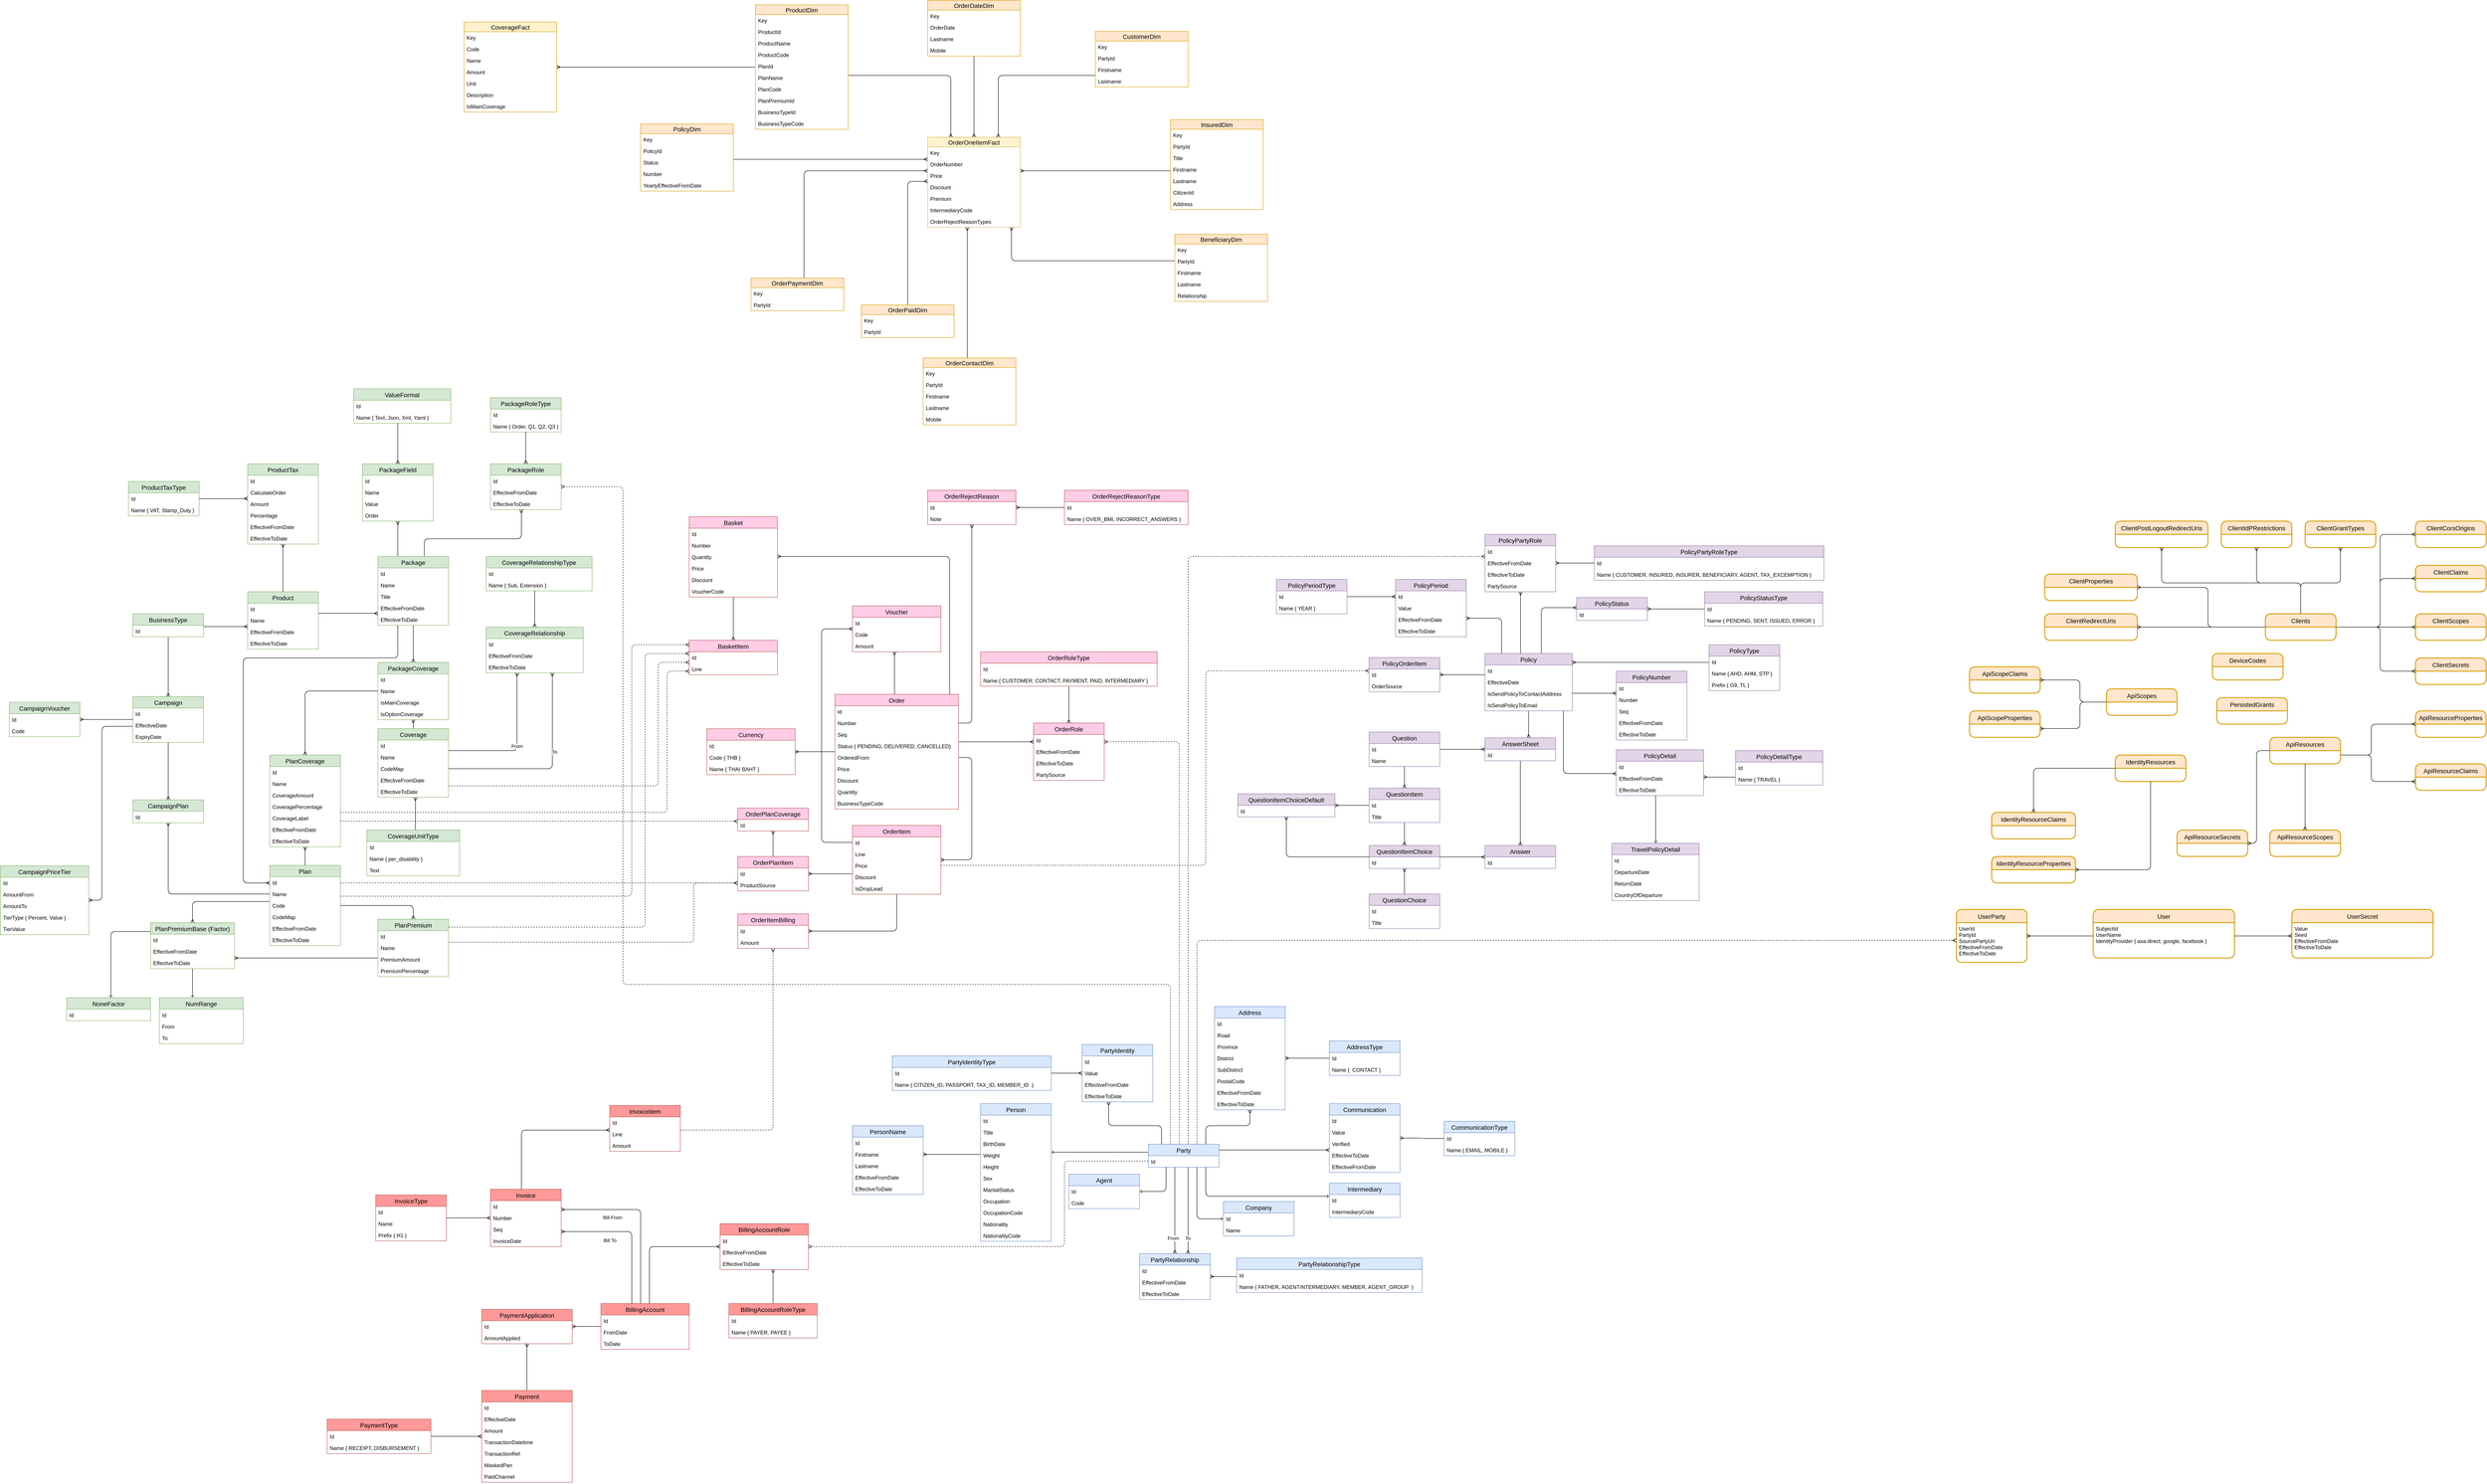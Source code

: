 <mxfile version="14.6.10" type="github">
  <diagram id="PjSpE_dmqOtsdUptbFbl" name="Page-1">
    <mxGraphModel dx="2926" dy="4460" grid="1" gridSize="10" guides="0" tooltips="1" connect="1" arrows="1" fold="1" page="1" pageScale="1" pageWidth="850" pageHeight="1100" math="0" shadow="0">
      <root>
        <mxCell id="0" />
        <mxCell id="1" parent="0" />
        <mxCell id="gXIctKyo1TDuMm2zsvnv-73" value="" style="edgeStyle=entityRelationEdgeStyle;fontSize=12;html=1;endArrow=ERmany;" parent="1" source="_0oobIRNl8wnkdukzj8S-18" target="gXIctKyo1TDuMm2zsvnv-65" edge="1">
          <mxGeometry width="100" height="100" relative="1" as="geometry">
            <mxPoint x="1420" y="-162" as="sourcePoint" />
            <mxPoint x="1520" y="-262" as="targetPoint" />
          </mxGeometry>
        </mxCell>
        <mxCell id="gXIctKyo1TDuMm2zsvnv-95" value="" style="edgeStyle=orthogonalEdgeStyle;fontSize=12;html=1;endArrow=ERmany;" parent="1" source="gXIctKyo1TDuMm2zsvnv-62" target="gXIctKyo1TDuMm2zsvnv-91" edge="1">
          <mxGeometry width="100" height="100" relative="1" as="geometry">
            <mxPoint x="1970" y="-551" as="sourcePoint" />
            <mxPoint x="2070" y="-651" as="targetPoint" />
            <Array as="points">
              <mxPoint x="1430" y="-580" />
              <mxPoint x="1430" y="-580" />
            </Array>
          </mxGeometry>
        </mxCell>
        <mxCell id="gXIctKyo1TDuMm2zsvnv-96" value="" style="edgeStyle=orthogonalEdgeStyle;fontSize=12;html=1;endArrow=ERmany;dashed=1;" parent="1" source="gXIctKyo1TDuMm2zsvnv-101" target="gXIctKyo1TDuMm2zsvnv-91" edge="1">
          <mxGeometry width="100" height="100" relative="1" as="geometry">
            <mxPoint x="1900" y="-561" as="sourcePoint" />
            <mxPoint x="2000" y="-661" as="targetPoint" />
            <Array as="points">
              <mxPoint x="1900" y="-580" />
            </Array>
          </mxGeometry>
        </mxCell>
        <mxCell id="gXIctKyo1TDuMm2zsvnv-100" value="" style="edgeStyle=orthogonalEdgeStyle;fontSize=12;html=1;endArrow=ERmany;" parent="1" source="gXIctKyo1TDuMm2zsvnv-97" target="gXIctKyo1TDuMm2zsvnv-91" edge="1">
          <mxGeometry width="100" height="100" relative="1" as="geometry">
            <mxPoint x="1360" y="-631" as="sourcePoint" />
            <mxPoint x="1460" y="-731" as="targetPoint" />
          </mxGeometry>
        </mxCell>
        <mxCell id="gXIctKyo1TDuMm2zsvnv-125" style="edgeStyle=orthogonalEdgeStyle;rounded=1;orthogonalLoop=1;jettySize=auto;html=1;endArrow=ERmany;endFill=0;" parent="1" source="gXIctKyo1TDuMm2zsvnv-101" target="gXIctKyo1TDuMm2zsvnv-115" edge="1">
          <mxGeometry relative="1" as="geometry">
            <Array as="points">
              <mxPoint x="1960" y="290" />
              <mxPoint x="2060" y="290" />
            </Array>
            <mxPoint x="2060" y="262" as="targetPoint" />
          </mxGeometry>
        </mxCell>
        <mxCell id="gXIctKyo1TDuMm2zsvnv-108" value="" style="edgeStyle=orthogonalEdgeStyle;fontSize=12;html=1;endArrow=ERone;endFill=0;" parent="1" source="gXIctKyo1TDuMm2zsvnv-101" target="gXIctKyo1TDuMm2zsvnv-85" edge="1">
          <mxGeometry width="100" height="100" relative="1" as="geometry">
            <mxPoint x="1510" y="481" as="sourcePoint" />
            <mxPoint x="1610" y="381" as="targetPoint" />
            <Array as="points">
              <mxPoint x="1720" y="350" />
              <mxPoint x="1720" y="350" />
            </Array>
          </mxGeometry>
        </mxCell>
        <mxCell id="gXIctKyo1TDuMm2zsvnv-114" value="" style="edgeStyle=orthogonalEdgeStyle;fontSize=12;html=1;endArrow=ERone;endFill=0;" parent="1" source="gXIctKyo1TDuMm2zsvnv-102" target="gXIctKyo1TDuMm2zsvnv-109" edge="1">
          <mxGeometry width="100" height="100" relative="1" as="geometry">
            <mxPoint x="2185" y="401" as="sourcePoint" />
            <mxPoint x="2285" y="301" as="targetPoint" />
            <Array as="points">
              <mxPoint x="1940" y="501" />
            </Array>
          </mxGeometry>
        </mxCell>
        <mxCell id="gXIctKyo1TDuMm2zsvnv-123" value="" style="edgeStyle=entityRelationEdgeStyle;fontSize=12;html=1;endArrow=ERmany;" parent="1" source="gXIctKyo1TDuMm2zsvnv-120" target="gXIctKyo1TDuMm2zsvnv-115" edge="1">
          <mxGeometry width="100" height="100" relative="1" as="geometry">
            <mxPoint x="2300" y="418" as="sourcePoint" />
            <mxPoint x="2400" y="318" as="targetPoint" />
          </mxGeometry>
        </mxCell>
        <mxCell id="gXIctKyo1TDuMm2zsvnv-163" style="edgeStyle=orthogonalEdgeStyle;rounded=1;orthogonalLoop=1;jettySize=auto;html=1;endArrow=ERmany;endFill=0;" parent="1" source="gXIctKyo1TDuMm2zsvnv-101" target="gXIctKyo1TDuMm2zsvnv-159" edge="1">
          <mxGeometry relative="1" as="geometry">
            <Array as="points">
              <mxPoint x="1890" y="460" />
              <mxPoint x="1890" y="460" />
            </Array>
          </mxGeometry>
        </mxCell>
        <mxCell id="gXIctKyo1TDuMm2zsvnv-165" value="From" style="edgeLabel;html=1;align=center;verticalAlign=middle;resizable=0;points=[];" parent="gXIctKyo1TDuMm2zsvnv-163" vertex="1" connectable="0">
          <mxGeometry x="0.639" y="-4" relative="1" as="geometry">
            <mxPoint as="offset" />
          </mxGeometry>
        </mxCell>
        <mxCell id="gXIctKyo1TDuMm2zsvnv-164" style="edgeStyle=orthogonalEdgeStyle;rounded=1;orthogonalLoop=1;jettySize=auto;html=1;endArrow=ERmany;endFill=0;" parent="1" source="gXIctKyo1TDuMm2zsvnv-101" target="gXIctKyo1TDuMm2zsvnv-159" edge="1">
          <mxGeometry relative="1" as="geometry">
            <Array as="points">
              <mxPoint x="1920" y="460" />
              <mxPoint x="1920" y="460" />
            </Array>
          </mxGeometry>
        </mxCell>
        <mxCell id="gXIctKyo1TDuMm2zsvnv-166" value="To" style="edgeLabel;html=1;align=center;verticalAlign=middle;resizable=0;points=[];" parent="gXIctKyo1TDuMm2zsvnv-164" vertex="1" connectable="0">
          <mxGeometry x="0.639" y="-1" relative="1" as="geometry">
            <mxPoint as="offset" />
          </mxGeometry>
        </mxCell>
        <mxCell id="gXIctKyo1TDuMm2zsvnv-171" style="edgeStyle=orthogonalEdgeStyle;rounded=1;orthogonalLoop=1;jettySize=auto;html=1;endArrow=ERmany;endFill=0;" parent="1" source="gXIctKyo1TDuMm2zsvnv-167" target="gXIctKyo1TDuMm2zsvnv-159" edge="1">
          <mxGeometry relative="1" as="geometry">
            <Array as="points">
              <mxPoint x="2020" y="632" />
              <mxPoint x="2020" y="632" />
            </Array>
          </mxGeometry>
        </mxCell>
        <mxCell id="gXIctKyo1TDuMm2zsvnv-186" style="edgeStyle=orthogonalEdgeStyle;rounded=1;orthogonalLoop=1;jettySize=auto;html=1;endArrow=ERmany;endFill=0;" parent="1" source="gXIctKyo1TDuMm2zsvnv-182" target="gXIctKyo1TDuMm2zsvnv-175" edge="1">
          <mxGeometry relative="1" as="geometry" />
        </mxCell>
        <mxCell id="gXIctKyo1TDuMm2zsvnv-197" style="edgeStyle=orthogonalEdgeStyle;rounded=1;orthogonalLoop=1;jettySize=auto;html=1;endArrow=ERmany;endFill=0;" parent="1" source="gXIctKyo1TDuMm2zsvnv-192" target="gXIctKyo1TDuMm2zsvnv-187" edge="1">
          <mxGeometry relative="1" as="geometry" />
        </mxCell>
        <mxCell id="_0oobIRNl8wnkdukzj8S-65" style="edgeStyle=orthogonalEdgeStyle;rounded=1;orthogonalLoop=1;jettySize=auto;html=1;endArrow=ERmany;endFill=0;" parent="1" source="gXIctKyo1TDuMm2zsvnv-101" target="_0oobIRNl8wnkdukzj8S-52" edge="1">
          <mxGeometry relative="1" as="geometry">
            <Array as="points">
              <mxPoint x="1860" y="290" />
              <mxPoint x="1740" y="290" />
            </Array>
          </mxGeometry>
        </mxCell>
        <mxCell id="_0oobIRNl8wnkdukzj8S-28" style="edgeStyle=orthogonalEdgeStyle;rounded=1;orthogonalLoop=1;jettySize=auto;html=1;endArrow=ERmany;endFill=0;" parent="1" source="5tScs2i6ls9q81FOWfNb-14" target="5tScs2i6ls9q81FOWfNb-8" edge="1">
          <mxGeometry relative="1" as="geometry">
            <mxPoint x="2850" y="-911" as="targetPoint" />
            <mxPoint x="2980" y="-910" as="sourcePoint" />
            <Array as="points" />
          </mxGeometry>
        </mxCell>
        <mxCell id="_0oobIRNl8wnkdukzj8S-38" style="edgeStyle=orthogonalEdgeStyle;rounded=1;orthogonalLoop=1;jettySize=auto;html=1;endArrow=ERmany;endFill=0;" parent="1" source="gXIctKyo1TDuMm2zsvnv-62" target="_0oobIRNl8wnkdukzj8S-32" edge="1">
          <mxGeometry relative="1" as="geometry">
            <Array as="points">
              <mxPoint x="1255" y="-762" />
              <mxPoint x="1255" y="-762" />
            </Array>
          </mxGeometry>
        </mxCell>
        <mxCell id="_0oobIRNl8wnkdukzj8S-74" style="edgeStyle=orthogonalEdgeStyle;rounded=1;orthogonalLoop=1;jettySize=auto;html=1;endArrow=ERmany;endFill=0;" parent="1" source="_0oobIRNl8wnkdukzj8S-68" target="_0oobIRNl8wnkdukzj8S-52" edge="1">
          <mxGeometry relative="1" as="geometry" />
        </mxCell>
        <mxCell id="_0oobIRNl8wnkdukzj8S-100" style="edgeStyle=orthogonalEdgeStyle;rounded=1;orthogonalLoop=1;jettySize=auto;html=1;endArrow=ERmany;endFill=0;" parent="1" source="_0oobIRNl8wnkdukzj8S-84" target="_0oobIRNl8wnkdukzj8S-96" edge="1">
          <mxGeometry relative="1" as="geometry" />
        </mxCell>
        <mxCell id="_0oobIRNl8wnkdukzj8S-91" style="edgeStyle=orthogonalEdgeStyle;rounded=1;orthogonalLoop=1;jettySize=auto;html=1;endArrow=ERmany;endFill=0;" parent="1" source="_0oobIRNl8wnkdukzj8S-81" target="_0oobIRNl8wnkdukzj8S-84" edge="1">
          <mxGeometry relative="1" as="geometry">
            <Array as="points">
              <mxPoint x="50" y="-871" />
              <mxPoint x="50" y="-871" />
            </Array>
          </mxGeometry>
        </mxCell>
        <mxCell id="_0oobIRNl8wnkdukzj8S-102" style="edgeStyle=orthogonalEdgeStyle;rounded=1;orthogonalLoop=1;jettySize=auto;html=1;endArrow=ERmany;endFill=0;" parent="1" source="_0oobIRNl8wnkdukzj8S-87" target="_0oobIRNl8wnkdukzj8S-96" edge="1">
          <mxGeometry relative="1" as="geometry" />
        </mxCell>
        <mxCell id="_0oobIRNl8wnkdukzj8S-107" style="edgeStyle=orthogonalEdgeStyle;rounded=1;orthogonalLoop=1;jettySize=auto;html=1;endArrow=ERmany;endFill=0;" parent="1" source="gXIctKyo1TDuMm2zsvnv-8" target="_0oobIRNl8wnkdukzj8S-103" edge="1">
          <mxGeometry relative="1" as="geometry" />
        </mxCell>
        <mxCell id="_0oobIRNl8wnkdukzj8S-117" style="edgeStyle=orthogonalEdgeStyle;rounded=1;orthogonalLoop=1;jettySize=auto;html=1;endArrow=ERmany;endFill=0;" parent="1" source="gXIctKyo1TDuMm2zsvnv-8" target="_0oobIRNl8wnkdukzj8S-109" edge="1">
          <mxGeometry relative="1" as="geometry">
            <Array as="points">
              <mxPoint x="165" y="-209" />
            </Array>
          </mxGeometry>
        </mxCell>
        <mxCell id="_0oobIRNl8wnkdukzj8S-108" style="edgeStyle=orthogonalEdgeStyle;rounded=1;orthogonalLoop=1;jettySize=auto;html=1;endArrow=ERmany;endFill=0;" parent="1" source="_0oobIRNl8wnkdukzj8S-96" target="_0oobIRNl8wnkdukzj8S-103" edge="1">
          <mxGeometry relative="1" as="geometry">
            <Array as="points">
              <mxPoint x="-80" y="-695" />
            </Array>
          </mxGeometry>
        </mxCell>
        <mxCell id="0TQyI1X9U9wz12JWhdh1-11" value="" style="edgeStyle=orthogonalEdgeStyle;fontSize=12;html=1;endArrow=ERmany;" parent="1" source="gXIctKyo1TDuMm2zsvnv-65" target="0TQyI1X9U9wz12JWhdh1-1" edge="1">
          <mxGeometry width="100" height="100" relative="1" as="geometry">
            <mxPoint x="1270" y="-355.421" as="sourcePoint" />
            <mxPoint x="1270" y="-455.421" as="targetPoint" />
            <Array as="points">
              <mxPoint x="1130" y="-281" />
              <mxPoint x="1130" y="-281" />
            </Array>
          </mxGeometry>
        </mxCell>
        <mxCell id="0TQyI1X9U9wz12JWhdh1-13" value="" style="edgeStyle=orthogonalEdgeStyle;fontSize=12;html=1;endArrow=ERmany;dashed=1;" parent="1" source="_0oobIRNl8wnkdukzj8S-109" target="0TQyI1X9U9wz12JWhdh1-1" edge="1">
          <mxGeometry width="100" height="100" relative="1" as="geometry">
            <mxPoint x="770" y="-44" as="sourcePoint" />
            <mxPoint x="911.421" y="-144" as="targetPoint" />
            <Array as="points">
              <mxPoint x="800" y="-126" />
              <mxPoint x="800" y="-260" />
            </Array>
          </mxGeometry>
        </mxCell>
        <mxCell id="0TQyI1X9U9wz12JWhdh1-18" value="" style="edgeStyle=orthogonalEdgeStyle;fontSize=12;html=1;endArrow=ERmany;dashed=1;" parent="1" source="gXIctKyo1TDuMm2zsvnv-8" target="0TQyI1X9U9wz12JWhdh1-1" edge="1">
          <mxGeometry width="100" height="100" relative="1" as="geometry">
            <mxPoint x="690" y="-432.421" as="sourcePoint" />
            <mxPoint x="690" y="-532.421" as="targetPoint" />
            <Array as="points">
              <mxPoint x="370" y="-260" />
              <mxPoint x="370" y="-260" />
            </Array>
          </mxGeometry>
        </mxCell>
        <mxCell id="5tScs2i6ls9q81FOWfNb-12" value="" style="edgeStyle=orthogonalEdgeStyle;fontSize=12;html=1;endArrow=ERmany;" parent="1" source="5tScs2i6ls9q81FOWfNb-1" target="5tScs2i6ls9q81FOWfNb-8" edge="1">
          <mxGeometry width="100" height="100" relative="1" as="geometry">
            <mxPoint x="2892.5" y="-731" as="sourcePoint" />
            <mxPoint x="2992.5" y="-831" as="targetPoint" />
            <Array as="points">
              <mxPoint x="2673" y="-810" />
              <mxPoint x="2673" y="-810" />
            </Array>
          </mxGeometry>
        </mxCell>
        <mxCell id="5tScs2i6ls9q81FOWfNb-13" value="" style="edgeStyle=orthogonalEdgeStyle;fontSize=12;html=1;endArrow=ERmany;dashed=1;" parent="1" source="gXIctKyo1TDuMm2zsvnv-101" target="5tScs2i6ls9q81FOWfNb-8" edge="1">
          <mxGeometry width="100" height="100" relative="1" as="geometry">
            <mxPoint x="2470" y="-351" as="sourcePoint" />
            <mxPoint x="2570" y="-451" as="targetPoint" />
            <Array as="points">
              <mxPoint x="1920" y="-1000" />
            </Array>
          </mxGeometry>
        </mxCell>
        <mxCell id="5tScs2i6ls9q81FOWfNb-18" value="" style="edgeStyle=orthogonalEdgeStyle;fontSize=12;html=1;endArrow=ERmany;entryX=0;entryY=0.5;entryDx=0;entryDy=0;" parent="1" source="5tScs2i6ls9q81FOWfNb-20" target="gXIctKyo1TDuMm2zsvnv-187" edge="1">
          <mxGeometry width="100" height="100" relative="1" as="geometry">
            <mxPoint x="2470" y="-315" as="sourcePoint" />
            <mxPoint x="2570" y="-415" as="targetPoint" />
          </mxGeometry>
        </mxCell>
        <mxCell id="5tScs2i6ls9q81FOWfNb-19" value="" style="edgeStyle=orthogonalEdgeStyle;fontSize=12;html=1;endArrow=ERmany;" parent="1" source="gXIctKyo1TDuMm2zsvnv-182" target="gXIctKyo1TDuMm2zsvnv-192" edge="1">
          <mxGeometry width="100" height="100" relative="1" as="geometry">
            <mxPoint x="2460" y="-445" as="sourcePoint" />
            <mxPoint x="2560" y="-545" as="targetPoint" />
          </mxGeometry>
        </mxCell>
        <mxCell id="5tScs2i6ls9q81FOWfNb-23" value="" style="edgeStyle=orthogonalEdgeStyle;fontSize=12;html=1;endArrow=ERmany;" parent="1" source="gXIctKyo1TDuMm2zsvnv-178" target="5tScs2i6ls9q81FOWfNb-20" edge="1">
          <mxGeometry width="100" height="100" relative="1" as="geometry">
            <mxPoint x="2110" y="-205" as="sourcePoint" />
            <mxPoint x="2210" y="-305" as="targetPoint" />
          </mxGeometry>
        </mxCell>
        <mxCell id="5tScs2i6ls9q81FOWfNb-24" value="" style="edgeStyle=orthogonalEdgeStyle;fontSize=12;html=1;endArrow=ERmany;entryX=0.5;entryY=0;entryDx=0;entryDy=0;" parent="1" source="gXIctKyo1TDuMm2zsvnv-175" target="5tScs2i6ls9q81FOWfNb-20" edge="1">
          <mxGeometry width="100" height="100" relative="1" as="geometry">
            <mxPoint x="2110" y="-365" as="sourcePoint" />
            <mxPoint x="2210" y="-465" as="targetPoint" />
          </mxGeometry>
        </mxCell>
        <mxCell id="4bJShYl02M1BMANjru1z-9" value="" style="edgeStyle=orthogonalEdgeStyle;fontSize=12;html=1;endArrow=ERmany;exitX=1;exitY=0.25;exitDx=0;exitDy=0;" parent="1" source="gXIctKyo1TDuMm2zsvnv-101" target="4bJShYl02M1BMANjru1z-1" edge="1">
          <mxGeometry width="100" height="100" relative="1" as="geometry">
            <mxPoint x="2260" y="411" as="sourcePoint" />
            <mxPoint x="2360" y="311" as="targetPoint" />
            <Array as="points">
              <mxPoint x="2000" y="345" />
              <mxPoint x="2000" y="345" />
            </Array>
          </mxGeometry>
        </mxCell>
        <mxCell id="4bJShYl02M1BMANjru1z-10" value="" style="edgeStyle=orthogonalEdgeStyle;fontSize=12;html=1;endArrow=ERmany;" parent="1" source="4bJShYl02M1BMANjru1z-4" target="4bJShYl02M1BMANjru1z-1" edge="1">
          <mxGeometry width="100" height="100" relative="1" as="geometry">
            <mxPoint x="2530" y="191" as="sourcePoint" />
            <mxPoint x="2630" y="91" as="targetPoint" />
          </mxGeometry>
        </mxCell>
        <mxCell id="4bJShYl02M1BMANjru1z-25" value="" style="edgeStyle=orthogonalEdgeStyle;fontSize=12;html=1;endArrow=ERmany;" parent="1" source="0TQyI1X9U9wz12JWhdh1-1" target="4bJShYl02M1BMANjru1z-21" edge="1">
          <mxGeometry width="100" height="100" relative="1" as="geometry">
            <mxPoint x="950" y="-81.5" as="sourcePoint" />
            <mxPoint x="1050" y="-181.5" as="targetPoint" />
          </mxGeometry>
        </mxCell>
        <mxCell id="4bJShYl02M1BMANjru1z-26" value="" style="edgeStyle=orthogonalEdgeStyle;fontSize=12;html=1;endArrow=ERmany;dashed=1;" parent="1" source="_0oobIRNl8wnkdukzj8S-103" target="4bJShYl02M1BMANjru1z-21" edge="1">
          <mxGeometry width="100" height="100" relative="1" as="geometry">
            <mxPoint x="650" y="-341" as="sourcePoint" />
            <mxPoint x="750" y="-441" as="targetPoint" />
            <Array as="points">
              <mxPoint x="500" y="-400" />
              <mxPoint x="500" y="-400" />
            </Array>
          </mxGeometry>
        </mxCell>
        <mxCell id="4bJShYl02M1BMANjru1z-28" value="" style="edgeStyle=orthogonalEdgeStyle;fontSize=12;html=1;endArrow=ERmany;" parent="1" source="5tScs2i6ls9q81FOWfNb-1" target="gXIctKyo1TDuMm2zsvnv-192" edge="1">
          <mxGeometry width="100" height="100" relative="1" as="geometry">
            <mxPoint x="2322.5" y="-731" as="sourcePoint" />
            <mxPoint x="2422.5" y="-831" as="targetPoint" />
            <Array as="points">
              <mxPoint x="2672.5" y="-565" />
              <mxPoint x="2672.5" y="-565" />
            </Array>
          </mxGeometry>
        </mxCell>
        <mxCell id="4bJShYl02M1BMANjru1z-43" value="" style="edgeStyle=orthogonalEdgeStyle;fontSize=12;html=1;endArrow=ERmany;" parent="1" source="5tScs2i6ls9q81FOWfNb-1" target="4bJShYl02M1BMANjru1z-36" edge="1">
          <mxGeometry width="100" height="100" relative="1" as="geometry">
            <mxPoint x="2922.5" y="-521" as="sourcePoint" />
            <mxPoint x="3022.5" y="-621" as="targetPoint" />
            <Array as="points">
              <mxPoint x="2720" y="-884" />
            </Array>
          </mxGeometry>
        </mxCell>
        <mxCell id="4bJShYl02M1BMANjru1z-45" value="" style="edgeStyle=entityRelationEdgeStyle;fontSize=12;html=1;endArrow=ERmany;" parent="1" source="4bJShYl02M1BMANjru1z-40" target="4bJShYl02M1BMANjru1z-36" edge="1">
          <mxGeometry width="100" height="100" relative="1" as="geometry">
            <mxPoint x="3052.5" y="-477" as="sourcePoint" />
            <mxPoint x="3152.5" y="-577" as="targetPoint" />
          </mxGeometry>
        </mxCell>
        <mxCell id="6ihYg4v1iRG9pjWXqvsw-2" value="" style="edgeStyle=orthogonalEdgeStyle;fontSize=12;html=1;endArrow=ERmany;endFill=0;" parent="1" source="gXIctKyo1TDuMm2zsvnv-65" target="_0oobIRNl8wnkdukzj8S-32" edge="1">
          <mxGeometry width="100" height="100" relative="1" as="geometry">
            <mxPoint x="970" y="-692" as="sourcePoint" />
            <mxPoint x="1120" y="-712" as="targetPoint" />
            <Array as="points">
              <mxPoint x="1090" y="-352" />
              <mxPoint x="1090" y="-836" />
            </Array>
          </mxGeometry>
        </mxCell>
        <mxCell id="BGuPxNFhb5wrOtqzNdvj-9" value="" style="edgeStyle=orthogonalEdgeStyle;fontSize=12;html=1;endArrow=ERmany;" parent="1" source="gXIctKyo1TDuMm2zsvnv-8" target="BGuPxNFhb5wrOtqzNdvj-2" edge="1">
          <mxGeometry width="100" height="100" relative="1" as="geometry">
            <mxPoint x="-400" y="-216" as="sourcePoint" />
            <mxPoint x="-300" y="-316" as="targetPoint" />
            <Array as="points">
              <mxPoint x="-335" y="-218" />
            </Array>
          </mxGeometry>
        </mxCell>
        <mxCell id="BGuPxNFhb5wrOtqzNdvj-11" value="" style="edgeStyle=orthogonalEdgeStyle;fontSize=12;html=1;endArrow=ERone;endFill=0;" parent="1" source="BGuPxNFhb5wrOtqzNdvj-2" target="BGuPxNFhb5wrOtqzNdvj-5" edge="1">
          <mxGeometry width="100" height="100" relative="1" as="geometry">
            <mxPoint x="-510" y="-46" as="sourcePoint" />
            <mxPoint x="-410" y="-146" as="targetPoint" />
            <Array as="points">
              <mxPoint x="-315" y="-80" />
              <mxPoint x="-315" y="-80" />
            </Array>
          </mxGeometry>
        </mxCell>
        <mxCell id="BGuPxNFhb5wrOtqzNdvj-14" value="" style="edgeStyle=orthogonalEdgeStyle;fontSize=12;html=1;endArrow=ERmany;" parent="1" source="_0oobIRNl8wnkdukzj8S-109" target="BGuPxNFhb5wrOtqzNdvj-2" edge="1">
          <mxGeometry width="100" height="100" relative="1" as="geometry">
            <mxPoint x="-90" y="74" as="sourcePoint" />
            <mxPoint x="10" y="-26" as="targetPoint" />
            <Array as="points">
              <mxPoint x="-10" y="-90" />
              <mxPoint x="-10" y="-90" />
            </Array>
          </mxGeometry>
        </mxCell>
        <mxCell id="BGuPxNFhb5wrOtqzNdvj-24" value="" style="edgeStyle=orthogonalEdgeStyle;fontSize=12;html=1;endArrow=ERmany;entryX=1;entryY=0.5;entryDx=0;entryDy=0;" parent="1" source="gXIctKyo1TDuMm2zsvnv-85" target="BGuPxNFhb5wrOtqzNdvj-20" edge="1">
          <mxGeometry width="100" height="100" relative="1" as="geometry">
            <mxPoint x="1230" y="671" as="sourcePoint" />
            <mxPoint x="1330" y="571" as="targetPoint" />
            <Array as="points">
              <mxPoint x="1390" y="355" />
              <mxPoint x="1390" y="355" />
            </Array>
          </mxGeometry>
        </mxCell>
        <mxCell id="gXIctKyo1TDuMm2zsvnv-101" value="Party" style="swimlane;fontStyle=0;childLayout=stackLayout;horizontal=1;startSize=26;horizontalStack=0;resizeParent=1;resizeParentMax=0;resizeLast=0;collapsible=1;marginBottom=0;align=center;fontSize=14;fillColor=#dae8fc;strokeColor=#6c8ebf;" parent="1" vertex="1">
          <mxGeometry x="1830" y="332" width="160" height="52" as="geometry" />
        </mxCell>
        <mxCell id="gXIctKyo1TDuMm2zsvnv-102" value="Id" style="text;strokeColor=none;fillColor=none;spacingLeft=4;spacingRight=4;overflow=hidden;rotatable=0;points=[[0,0.5],[1,0.5]];portConstraint=eastwest;fontSize=12;" parent="gXIctKyo1TDuMm2zsvnv-101" vertex="1">
          <mxGeometry y="26" width="160" height="26" as="geometry" />
        </mxCell>
        <mxCell id="gXIctKyo1TDuMm2zsvnv-159" value="PartyRelationship" style="swimlane;fontStyle=0;childLayout=stackLayout;horizontal=1;startSize=26;horizontalStack=0;resizeParent=1;resizeParentMax=0;resizeLast=0;collapsible=1;marginBottom=0;align=center;fontSize=14;fillColor=#dae8fc;strokeColor=#6c8ebf;" parent="1" vertex="1">
          <mxGeometry x="1810" y="580" width="160" height="104" as="geometry" />
        </mxCell>
        <mxCell id="gXIctKyo1TDuMm2zsvnv-160" value="Id" style="text;strokeColor=none;fillColor=none;spacingLeft=4;spacingRight=4;overflow=hidden;rotatable=0;points=[[0,0.5],[1,0.5]];portConstraint=eastwest;fontSize=12;" parent="gXIctKyo1TDuMm2zsvnv-159" vertex="1">
          <mxGeometry y="26" width="160" height="26" as="geometry" />
        </mxCell>
        <mxCell id="5tScs2i6ls9q81FOWfNb-29" value="EffectiveFromDate" style="text;strokeColor=none;fillColor=none;spacingLeft=4;spacingRight=4;overflow=hidden;rotatable=0;points=[[0,0.5],[1,0.5]];portConstraint=eastwest;fontSize=12;" parent="gXIctKyo1TDuMm2zsvnv-159" vertex="1">
          <mxGeometry y="52" width="160" height="26" as="geometry" />
        </mxCell>
        <mxCell id="5tScs2i6ls9q81FOWfNb-30" value="EffectiveToDate" style="text;strokeColor=none;fillColor=none;spacingLeft=4;spacingRight=4;overflow=hidden;rotatable=0;points=[[0,0.5],[1,0.5]];portConstraint=eastwest;fontSize=12;" parent="gXIctKyo1TDuMm2zsvnv-159" vertex="1">
          <mxGeometry y="78" width="160" height="26" as="geometry" />
        </mxCell>
        <mxCell id="gXIctKyo1TDuMm2zsvnv-109" value="Company" style="swimlane;fontStyle=0;childLayout=stackLayout;horizontal=1;startSize=26;horizontalStack=0;resizeParent=1;resizeParentMax=0;resizeLast=0;collapsible=1;marginBottom=0;align=center;fontSize=14;fillColor=#dae8fc;strokeColor=#6c8ebf;" parent="1" vertex="1">
          <mxGeometry x="2000" y="462" width="160" height="78" as="geometry" />
        </mxCell>
        <mxCell id="gXIctKyo1TDuMm2zsvnv-110" value="Id" style="text;strokeColor=none;fillColor=none;spacingLeft=4;spacingRight=4;overflow=hidden;rotatable=0;points=[[0,0.5],[1,0.5]];portConstraint=eastwest;fontSize=12;" parent="gXIctKyo1TDuMm2zsvnv-109" vertex="1">
          <mxGeometry y="26" width="160" height="26" as="geometry" />
        </mxCell>
        <mxCell id="gXIctKyo1TDuMm2zsvnv-111" value="Name" style="text;strokeColor=none;fillColor=none;spacingLeft=4;spacingRight=4;overflow=hidden;rotatable=0;points=[[0,0.5],[1,0.5]];portConstraint=eastwest;fontSize=12;" parent="gXIctKyo1TDuMm2zsvnv-109" vertex="1">
          <mxGeometry y="52" width="160" height="26" as="geometry" />
        </mxCell>
        <mxCell id="gXIctKyo1TDuMm2zsvnv-167" value="PartyRelationshipType" style="swimlane;fontStyle=0;childLayout=stackLayout;horizontal=1;startSize=26;horizontalStack=0;resizeParent=1;resizeParentMax=0;resizeLast=0;collapsible=1;marginBottom=0;align=center;fontSize=14;fillColor=#dae8fc;strokeColor=#6c8ebf;" parent="1" vertex="1">
          <mxGeometry x="2030" y="590" width="420" height="78" as="geometry" />
        </mxCell>
        <mxCell id="gXIctKyo1TDuMm2zsvnv-168" value="Id" style="text;strokeColor=none;fillColor=none;spacingLeft=4;spacingRight=4;overflow=hidden;rotatable=0;points=[[0,0.5],[1,0.5]];portConstraint=eastwest;fontSize=12;" parent="gXIctKyo1TDuMm2zsvnv-167" vertex="1">
          <mxGeometry y="26" width="420" height="26" as="geometry" />
        </mxCell>
        <mxCell id="gXIctKyo1TDuMm2zsvnv-169" value="Name { FATHER, AGENTINTERMEDIARY, MEMBER, AGENT_GROUP  }" style="text;strokeColor=none;fillColor=none;spacingLeft=4;spacingRight=4;overflow=hidden;rotatable=0;points=[[0,0.5],[1,0.5]];portConstraint=eastwest;fontSize=12;" parent="gXIctKyo1TDuMm2zsvnv-167" vertex="1">
          <mxGeometry y="52" width="420" height="26" as="geometry" />
        </mxCell>
        <mxCell id="gXIctKyo1TDuMm2zsvnv-192" value="AnswerSheet" style="swimlane;fontStyle=0;childLayout=stackLayout;horizontal=1;startSize=26;horizontalStack=0;resizeParent=1;resizeParentMax=0;resizeLast=0;collapsible=1;marginBottom=0;align=center;fontSize=14;fillColor=#e1d5e7;strokeColor=#9673a6;" parent="1" vertex="1">
          <mxGeometry x="2592.5" y="-589" width="160" height="52" as="geometry" />
        </mxCell>
        <mxCell id="gXIctKyo1TDuMm2zsvnv-193" value="Id" style="text;strokeColor=none;fillColor=none;spacingLeft=4;spacingRight=4;overflow=hidden;rotatable=0;points=[[0,0.5],[1,0.5]];portConstraint=eastwest;fontSize=12;" parent="gXIctKyo1TDuMm2zsvnv-192" vertex="1">
          <mxGeometry y="26" width="160" height="26" as="geometry" />
        </mxCell>
        <mxCell id="gXIctKyo1TDuMm2zsvnv-187" value="Answer" style="swimlane;fontStyle=0;childLayout=stackLayout;horizontal=1;startSize=26;horizontalStack=0;resizeParent=1;resizeParentMax=0;resizeLast=0;collapsible=1;marginBottom=0;align=center;fontSize=14;fillColor=#e1d5e7;strokeColor=#9673a6;" parent="1" vertex="1">
          <mxGeometry x="2592.5" y="-345" width="160" height="52" as="geometry" />
        </mxCell>
        <mxCell id="gXIctKyo1TDuMm2zsvnv-188" value="Id" style="text;strokeColor=none;fillColor=none;spacingLeft=4;spacingRight=4;overflow=hidden;rotatable=0;points=[[0,0.5],[1,0.5]];portConstraint=eastwest;fontSize=12;" parent="gXIctKyo1TDuMm2zsvnv-187" vertex="1">
          <mxGeometry y="26" width="160" height="26" as="geometry" />
        </mxCell>
        <mxCell id="gXIctKyo1TDuMm2zsvnv-85" value="Person" style="swimlane;fontStyle=0;childLayout=stackLayout;horizontal=1;startSize=26;horizontalStack=0;resizeParent=1;resizeParentMax=0;resizeLast=0;collapsible=1;marginBottom=0;align=center;fontSize=14;fillColor=#dae8fc;strokeColor=#6c8ebf;" parent="1" vertex="1">
          <mxGeometry x="1450" y="240" width="160" height="312" as="geometry" />
        </mxCell>
        <mxCell id="gXIctKyo1TDuMm2zsvnv-86" value="Id" style="text;strokeColor=none;fillColor=none;spacingLeft=4;spacingRight=4;overflow=hidden;rotatable=0;points=[[0,0.5],[1,0.5]];portConstraint=eastwest;fontSize=12;" parent="gXIctKyo1TDuMm2zsvnv-85" vertex="1">
          <mxGeometry y="26" width="160" height="26" as="geometry" />
        </mxCell>
        <mxCell id="_0oobIRNl8wnkdukzj8S-45" value="Title" style="text;strokeColor=none;fillColor=none;spacingLeft=4;spacingRight=4;overflow=hidden;rotatable=0;points=[[0,0.5],[1,0.5]];portConstraint=eastwest;fontSize=12;" parent="gXIctKyo1TDuMm2zsvnv-85" vertex="1">
          <mxGeometry y="52" width="160" height="26" as="geometry" />
        </mxCell>
        <mxCell id="gXIctKyo1TDuMm2zsvnv-89" value="BirthDate" style="text;strokeColor=none;fillColor=none;spacingLeft=4;spacingRight=4;overflow=hidden;rotatable=0;points=[[0,0.5],[1,0.5]];portConstraint=eastwest;fontSize=12;" parent="gXIctKyo1TDuMm2zsvnv-85" vertex="1">
          <mxGeometry y="78" width="160" height="26" as="geometry" />
        </mxCell>
        <mxCell id="_0oobIRNl8wnkdukzj8S-47" value="Weight" style="text;strokeColor=none;fillColor=none;spacingLeft=4;spacingRight=4;overflow=hidden;rotatable=0;points=[[0,0.5],[1,0.5]];portConstraint=eastwest;fontSize=12;" parent="gXIctKyo1TDuMm2zsvnv-85" vertex="1">
          <mxGeometry y="104" width="160" height="26" as="geometry" />
        </mxCell>
        <mxCell id="_0oobIRNl8wnkdukzj8S-48" value="Height" style="text;strokeColor=none;fillColor=none;spacingLeft=4;spacingRight=4;overflow=hidden;rotatable=0;points=[[0,0.5],[1,0.5]];portConstraint=eastwest;fontSize=12;" parent="gXIctKyo1TDuMm2zsvnv-85" vertex="1">
          <mxGeometry y="130" width="160" height="26" as="geometry" />
        </mxCell>
        <mxCell id="_0oobIRNl8wnkdukzj8S-49" value="Sex" style="text;strokeColor=none;fillColor=none;spacingLeft=4;spacingRight=4;overflow=hidden;rotatable=0;points=[[0,0.5],[1,0.5]];portConstraint=eastwest;fontSize=12;" parent="gXIctKyo1TDuMm2zsvnv-85" vertex="1">
          <mxGeometry y="156" width="160" height="26" as="geometry" />
        </mxCell>
        <mxCell id="_0oobIRNl8wnkdukzj8S-50" value="MaritalStatus" style="text;strokeColor=none;fillColor=none;spacingLeft=4;spacingRight=4;overflow=hidden;rotatable=0;points=[[0,0.5],[1,0.5]];portConstraint=eastwest;fontSize=12;" parent="gXIctKyo1TDuMm2zsvnv-85" vertex="1">
          <mxGeometry y="182" width="160" height="26" as="geometry" />
        </mxCell>
        <mxCell id="_0oobIRNl8wnkdukzj8S-75" value="Occupation" style="text;strokeColor=none;fillColor=none;spacingLeft=4;spacingRight=4;overflow=hidden;rotatable=0;points=[[0,0.5],[1,0.5]];portConstraint=eastwest;fontSize=12;" parent="gXIctKyo1TDuMm2zsvnv-85" vertex="1">
          <mxGeometry y="208" width="160" height="26" as="geometry" />
        </mxCell>
        <mxCell id="6ihYg4v1iRG9pjWXqvsw-5" value="OccupationCode" style="text;strokeColor=none;fillColor=none;spacingLeft=4;spacingRight=4;overflow=hidden;rotatable=0;points=[[0,0.5],[1,0.5]];portConstraint=eastwest;fontSize=12;" parent="gXIctKyo1TDuMm2zsvnv-85" vertex="1">
          <mxGeometry y="234" width="160" height="26" as="geometry" />
        </mxCell>
        <mxCell id="-c_WbeDOOUsp1JcxewlJ-24" value="Nationality" style="text;strokeColor=none;fillColor=none;spacingLeft=4;spacingRight=4;overflow=hidden;rotatable=0;points=[[0,0.5],[1,0.5]];portConstraint=eastwest;fontSize=12;" parent="gXIctKyo1TDuMm2zsvnv-85" vertex="1">
          <mxGeometry y="260" width="160" height="26" as="geometry" />
        </mxCell>
        <mxCell id="-c_WbeDOOUsp1JcxewlJ-25" value="NationalityCode" style="text;strokeColor=none;fillColor=none;spacingLeft=4;spacingRight=4;overflow=hidden;rotatable=0;points=[[0,0.5],[1,0.5]];portConstraint=eastwest;fontSize=12;" parent="gXIctKyo1TDuMm2zsvnv-85" vertex="1">
          <mxGeometry y="286" width="160" height="26" as="geometry" />
        </mxCell>
        <mxCell id="BGuPxNFhb5wrOtqzNdvj-18" value="PersonName" style="swimlane;fontStyle=0;childLayout=stackLayout;horizontal=1;startSize=26;horizontalStack=0;resizeParent=1;resizeParentMax=0;resizeLast=0;collapsible=1;marginBottom=0;align=center;fontSize=14;fillColor=#dae8fc;strokeColor=#6c8ebf;" parent="1" vertex="1">
          <mxGeometry x="1160" y="290" width="160" height="156" as="geometry" />
        </mxCell>
        <mxCell id="BGuPxNFhb5wrOtqzNdvj-19" value="Id" style="text;strokeColor=none;fillColor=none;spacingLeft=4;spacingRight=4;overflow=hidden;rotatable=0;points=[[0,0.5],[1,0.5]];portConstraint=eastwest;fontSize=12;" parent="BGuPxNFhb5wrOtqzNdvj-18" vertex="1">
          <mxGeometry y="26" width="160" height="26" as="geometry" />
        </mxCell>
        <mxCell id="BGuPxNFhb5wrOtqzNdvj-20" value="Firstname" style="text;strokeColor=none;fillColor=none;spacingLeft=4;spacingRight=4;overflow=hidden;rotatable=0;points=[[0,0.5],[1,0.5]];portConstraint=eastwest;fontSize=12;" parent="BGuPxNFhb5wrOtqzNdvj-18" vertex="1">
          <mxGeometry y="52" width="160" height="26" as="geometry" />
        </mxCell>
        <mxCell id="BGuPxNFhb5wrOtqzNdvj-21" value="Lastname" style="text;strokeColor=none;fillColor=none;spacingLeft=4;spacingRight=4;overflow=hidden;rotatable=0;points=[[0,0.5],[1,0.5]];portConstraint=eastwest;fontSize=12;" parent="BGuPxNFhb5wrOtqzNdvj-18" vertex="1">
          <mxGeometry y="78" width="160" height="26" as="geometry" />
        </mxCell>
        <mxCell id="BGuPxNFhb5wrOtqzNdvj-22" value="EffectiveFromDate" style="text;strokeColor=none;fillColor=none;spacingLeft=4;spacingRight=4;overflow=hidden;rotatable=0;points=[[0,0.5],[1,0.5]];portConstraint=eastwest;fontSize=12;" parent="BGuPxNFhb5wrOtqzNdvj-18" vertex="1">
          <mxGeometry y="104" width="160" height="26" as="geometry" />
        </mxCell>
        <mxCell id="BGuPxNFhb5wrOtqzNdvj-23" value="EffectiveToDate" style="text;strokeColor=none;fillColor=none;spacingLeft=4;spacingRight=4;overflow=hidden;rotatable=0;points=[[0,0.5],[1,0.5]];portConstraint=eastwest;fontSize=12;" parent="BGuPxNFhb5wrOtqzNdvj-18" vertex="1">
          <mxGeometry y="130" width="160" height="26" as="geometry" />
        </mxCell>
        <mxCell id="4bJShYl02M1BMANjru1z-1" value="Communication" style="swimlane;fontStyle=0;childLayout=stackLayout;horizontal=1;startSize=26;horizontalStack=0;resizeParent=1;resizeParentMax=0;resizeLast=0;collapsible=1;marginBottom=0;align=center;fontSize=14;fillColor=#dae8fc;strokeColor=#6c8ebf;" parent="1" vertex="1">
          <mxGeometry x="2240" y="240" width="160" height="156" as="geometry" />
        </mxCell>
        <mxCell id="4bJShYl02M1BMANjru1z-2" value="Id" style="text;strokeColor=none;fillColor=none;spacingLeft=4;spacingRight=4;overflow=hidden;rotatable=0;points=[[0,0.5],[1,0.5]];portConstraint=eastwest;fontSize=12;" parent="4bJShYl02M1BMANjru1z-1" vertex="1">
          <mxGeometry y="26" width="160" height="26" as="geometry" />
        </mxCell>
        <mxCell id="4bJShYl02M1BMANjru1z-3" value="Value" style="text;strokeColor=none;fillColor=none;spacingLeft=4;spacingRight=4;overflow=hidden;rotatable=0;points=[[0,0.5],[1,0.5]];portConstraint=eastwest;fontSize=12;" parent="4bJShYl02M1BMANjru1z-1" vertex="1">
          <mxGeometry y="52" width="160" height="26" as="geometry" />
        </mxCell>
        <mxCell id="4bJShYl02M1BMANjru1z-7" value="Verified" style="text;strokeColor=none;fillColor=none;spacingLeft=4;spacingRight=4;overflow=hidden;rotatable=0;points=[[0,0.5],[1,0.5]];portConstraint=eastwest;fontSize=12;" parent="4bJShYl02M1BMANjru1z-1" vertex="1">
          <mxGeometry y="78" width="160" height="26" as="geometry" />
        </mxCell>
        <mxCell id="4bJShYl02M1BMANjru1z-8" value="EffectiveToDate" style="text;strokeColor=none;fillColor=none;spacingLeft=4;spacingRight=4;overflow=hidden;rotatable=0;points=[[0,0.5],[1,0.5]];portConstraint=eastwest;fontSize=12;" parent="4bJShYl02M1BMANjru1z-1" vertex="1">
          <mxGeometry y="104" width="160" height="26" as="geometry" />
        </mxCell>
        <mxCell id="3JqgHSwpwxTDcLYmTXpy-7" value="EffectiveFromDate" style="text;strokeColor=none;fillColor=none;spacingLeft=4;spacingRight=4;overflow=hidden;rotatable=0;points=[[0,0.5],[1,0.5]];portConstraint=eastwest;fontSize=12;" parent="4bJShYl02M1BMANjru1z-1" vertex="1">
          <mxGeometry y="130" width="160" height="26" as="geometry" />
        </mxCell>
        <mxCell id="4bJShYl02M1BMANjru1z-4" value="CommunicationType" style="swimlane;fontStyle=0;childLayout=stackLayout;horizontal=1;startSize=26;horizontalStack=0;resizeParent=1;resizeParentMax=0;resizeLast=0;collapsible=1;marginBottom=0;align=center;fontSize=14;fillColor=#dae8fc;strokeColor=#6c8ebf;" parent="1" vertex="1">
          <mxGeometry x="2500" y="280" width="160" height="78" as="geometry" />
        </mxCell>
        <mxCell id="4bJShYl02M1BMANjru1z-5" value="Id" style="text;strokeColor=none;fillColor=none;spacingLeft=4;spacingRight=4;overflow=hidden;rotatable=0;points=[[0,0.5],[1,0.5]];portConstraint=eastwest;fontSize=12;" parent="4bJShYl02M1BMANjru1z-4" vertex="1">
          <mxGeometry y="26" width="160" height="26" as="geometry" />
        </mxCell>
        <mxCell id="4bJShYl02M1BMANjru1z-6" value="Name { EMAIL, MOBILE }" style="text;strokeColor=none;fillColor=none;spacingLeft=4;spacingRight=4;overflow=hidden;rotatable=0;points=[[0,0.5],[1,0.5]];portConstraint=eastwest;fontSize=12;" parent="4bJShYl02M1BMANjru1z-4" vertex="1">
          <mxGeometry y="52" width="160" height="26" as="geometry" />
        </mxCell>
        <mxCell id="_0oobIRNl8wnkdukzj8S-32" value="Voucher" style="swimlane;fontStyle=0;childLayout=stackLayout;horizontal=1;startSize=26;horizontalStack=0;resizeParent=1;resizeParentMax=0;resizeLast=0;collapsible=1;marginBottom=0;align=center;fontSize=14;fillColor=#FFCCE6;strokeColor=#b85450;" parent="1" vertex="1">
          <mxGeometry x="1160" y="-888" width="200" height="104" as="geometry" />
        </mxCell>
        <mxCell id="_0oobIRNl8wnkdukzj8S-33" value="Id" style="text;strokeColor=none;fillColor=none;spacingLeft=4;spacingRight=4;overflow=hidden;rotatable=0;points=[[0,0.5],[1,0.5]];portConstraint=eastwest;fontSize=12;" parent="_0oobIRNl8wnkdukzj8S-32" vertex="1">
          <mxGeometry y="26" width="200" height="26" as="geometry" />
        </mxCell>
        <mxCell id="_0oobIRNl8wnkdukzj8S-34" value="Code" style="text;strokeColor=none;fillColor=none;spacingLeft=4;spacingRight=4;overflow=hidden;rotatable=0;points=[[0,0.5],[1,0.5]];portConstraint=eastwest;fontSize=12;" parent="_0oobIRNl8wnkdukzj8S-32" vertex="1">
          <mxGeometry y="52" width="200" height="26" as="geometry" />
        </mxCell>
        <mxCell id="_0oobIRNl8wnkdukzj8S-35" value="Amount" style="text;strokeColor=none;fillColor=none;spacingLeft=4;spacingRight=4;overflow=hidden;rotatable=0;points=[[0,0.5],[1,0.5]];portConstraint=eastwest;fontSize=12;" parent="_0oobIRNl8wnkdukzj8S-32" vertex="1">
          <mxGeometry y="78" width="200" height="26" as="geometry" />
        </mxCell>
        <mxCell id="4bJShYl02M1BMANjru1z-21" value="OrderPlanCoverage" style="swimlane;fontStyle=0;childLayout=stackLayout;horizontal=1;startSize=26;horizontalStack=0;resizeParent=1;resizeParentMax=0;resizeLast=0;collapsible=1;marginBottom=0;align=center;fontSize=14;fillColor=#FFCCE6;strokeColor=#b85450;" parent="1" vertex="1">
          <mxGeometry x="900" y="-430" width="160" height="52" as="geometry" />
        </mxCell>
        <mxCell id="4bJShYl02M1BMANjru1z-22" value="Id" style="text;strokeColor=none;fillColor=none;spacingLeft=4;spacingRight=4;overflow=hidden;rotatable=0;points=[[0,0.5],[1,0.5]];portConstraint=eastwest;fontSize=12;" parent="4bJShYl02M1BMANjru1z-21" vertex="1">
          <mxGeometry y="26" width="160" height="26" as="geometry" />
        </mxCell>
        <mxCell id="gXIctKyo1TDuMm2zsvnv-65" value="OrderItem" style="swimlane;fontStyle=0;childLayout=stackLayout;horizontal=1;startSize=26;horizontalStack=0;resizeParent=1;resizeParentMax=0;resizeLast=0;collapsible=1;marginBottom=0;align=center;fontSize=14;fillColor=#FFCCE6;strokeColor=#b85450;" parent="1" vertex="1">
          <mxGeometry x="1160" y="-390.5" width="200" height="156" as="geometry" />
        </mxCell>
        <mxCell id="gXIctKyo1TDuMm2zsvnv-66" value="Id" style="text;strokeColor=none;fillColor=none;spacingLeft=4;spacingRight=4;overflow=hidden;rotatable=0;points=[[0,0.5],[1,0.5]];portConstraint=eastwest;fontSize=12;" parent="gXIctKyo1TDuMm2zsvnv-65" vertex="1">
          <mxGeometry y="26" width="200" height="26" as="geometry" />
        </mxCell>
        <mxCell id="gXIctKyo1TDuMm2zsvnv-237" value="Line" style="text;strokeColor=none;fillColor=none;spacingLeft=4;spacingRight=4;overflow=hidden;rotatable=0;points=[[0,0.5],[1,0.5]];portConstraint=eastwest;fontSize=12;" parent="gXIctKyo1TDuMm2zsvnv-65" vertex="1">
          <mxGeometry y="52" width="200" height="26" as="geometry" />
        </mxCell>
        <mxCell id="4bJShYl02M1BMANjru1z-48" value="Price" style="text;strokeColor=none;fillColor=none;spacingLeft=4;spacingRight=4;overflow=hidden;rotatable=0;points=[[0,0.5],[1,0.5]];portConstraint=eastwest;fontSize=12;" parent="gXIctKyo1TDuMm2zsvnv-65" vertex="1">
          <mxGeometry y="78" width="200" height="26" as="geometry" />
        </mxCell>
        <mxCell id="6ihYg4v1iRG9pjWXqvsw-4" value="Discount" style="text;strokeColor=none;fillColor=none;spacingLeft=4;spacingRight=4;overflow=hidden;rotatable=0;points=[[0,0.5],[1,0.5]];portConstraint=eastwest;fontSize=12;" parent="gXIctKyo1TDuMm2zsvnv-65" vertex="1">
          <mxGeometry y="104" width="200" height="26" as="geometry" />
        </mxCell>
        <mxCell id="WDwS9hlg-Zl9L9CRXzQi-96" value="IsDropLead" style="text;strokeColor=none;fillColor=none;spacingLeft=4;spacingRight=4;overflow=hidden;rotatable=0;points=[[0,0.5],[1,0.5]];portConstraint=eastwest;fontSize=12;" parent="gXIctKyo1TDuMm2zsvnv-65" vertex="1">
          <mxGeometry y="130" width="200" height="26" as="geometry" />
        </mxCell>
        <mxCell id="gXIctKyo1TDuMm2zsvnv-182" value="Question" style="swimlane;fontStyle=0;childLayout=stackLayout;horizontal=1;startSize=26;horizontalStack=0;resizeParent=1;resizeParentMax=0;resizeLast=0;collapsible=1;marginBottom=0;align=center;fontSize=14;fillColor=#e1d5e7;strokeColor=#9673a6;" parent="1" vertex="1">
          <mxGeometry x="2330" y="-602" width="160" height="78" as="geometry" />
        </mxCell>
        <mxCell id="gXIctKyo1TDuMm2zsvnv-183" value="Id" style="text;strokeColor=none;fillColor=none;spacingLeft=4;spacingRight=4;overflow=hidden;rotatable=0;points=[[0,0.5],[1,0.5]];portConstraint=eastwest;fontSize=12;" parent="gXIctKyo1TDuMm2zsvnv-182" vertex="1">
          <mxGeometry y="26" width="160" height="26" as="geometry" />
        </mxCell>
        <mxCell id="gXIctKyo1TDuMm2zsvnv-184" value="Name" style="text;strokeColor=none;fillColor=none;spacingLeft=4;spacingRight=4;overflow=hidden;rotatable=0;points=[[0,0.5],[1,0.5]];portConstraint=eastwest;fontSize=12;" parent="gXIctKyo1TDuMm2zsvnv-182" vertex="1">
          <mxGeometry y="52" width="160" height="26" as="geometry" />
        </mxCell>
        <mxCell id="gXIctKyo1TDuMm2zsvnv-175" value="QuestionItem" style="swimlane;fontStyle=0;childLayout=stackLayout;horizontal=1;startSize=26;horizontalStack=0;resizeParent=1;resizeParentMax=0;resizeLast=0;collapsible=1;marginBottom=0;align=center;fontSize=14;fillColor=#e1d5e7;strokeColor=#9673a6;" parent="1" vertex="1">
          <mxGeometry x="2330" y="-475" width="160" height="78" as="geometry" />
        </mxCell>
        <mxCell id="gXIctKyo1TDuMm2zsvnv-176" value="Id" style="text;strokeColor=none;fillColor=none;spacingLeft=4;spacingRight=4;overflow=hidden;rotatable=0;points=[[0,0.5],[1,0.5]];portConstraint=eastwest;fontSize=12;" parent="gXIctKyo1TDuMm2zsvnv-175" vertex="1">
          <mxGeometry y="26" width="160" height="26" as="geometry" />
        </mxCell>
        <mxCell id="gXIctKyo1TDuMm2zsvnv-177" value="Title" style="text;strokeColor=none;fillColor=none;spacingLeft=4;spacingRight=4;overflow=hidden;rotatable=0;points=[[0,0.5],[1,0.5]];portConstraint=eastwest;fontSize=12;" parent="gXIctKyo1TDuMm2zsvnv-175" vertex="1">
          <mxGeometry y="52" width="160" height="26" as="geometry" />
        </mxCell>
        <mxCell id="5tScs2i6ls9q81FOWfNb-20" value="QuestionItemChoice" style="swimlane;fontStyle=0;childLayout=stackLayout;horizontal=1;startSize=26;horizontalStack=0;resizeParent=1;resizeParentMax=0;resizeLast=0;collapsible=1;marginBottom=0;align=center;fontSize=14;fillColor=#e1d5e7;strokeColor=#9673a6;" parent="1" vertex="1">
          <mxGeometry x="2330" y="-345" width="160" height="52" as="geometry" />
        </mxCell>
        <mxCell id="5tScs2i6ls9q81FOWfNb-21" value="Id" style="text;strokeColor=none;fillColor=none;spacingLeft=4;spacingRight=4;overflow=hidden;rotatable=0;points=[[0,0.5],[1,0.5]];portConstraint=eastwest;fontSize=12;" parent="5tScs2i6ls9q81FOWfNb-20" vertex="1">
          <mxGeometry y="26" width="160" height="26" as="geometry" />
        </mxCell>
        <mxCell id="gXIctKyo1TDuMm2zsvnv-178" value="QuestionChoice" style="swimlane;fontStyle=0;childLayout=stackLayout;horizontal=1;startSize=26;horizontalStack=0;resizeParent=1;resizeParentMax=0;resizeLast=0;collapsible=1;marginBottom=0;align=center;fontSize=14;fillColor=#e1d5e7;strokeColor=#9673a6;" parent="1" vertex="1">
          <mxGeometry x="2330" y="-235" width="160" height="78" as="geometry" />
        </mxCell>
        <mxCell id="gXIctKyo1TDuMm2zsvnv-179" value="Id" style="text;strokeColor=none;fillColor=none;spacingLeft=4;spacingRight=4;overflow=hidden;rotatable=0;points=[[0,0.5],[1,0.5]];portConstraint=eastwest;fontSize=12;" parent="gXIctKyo1TDuMm2zsvnv-178" vertex="1">
          <mxGeometry y="26" width="160" height="26" as="geometry" />
        </mxCell>
        <mxCell id="gXIctKyo1TDuMm2zsvnv-180" value="Title" style="text;strokeColor=none;fillColor=none;spacingLeft=4;spacingRight=4;overflow=hidden;rotatable=0;points=[[0,0.5],[1,0.5]];portConstraint=eastwest;fontSize=12;" parent="gXIctKyo1TDuMm2zsvnv-178" vertex="1">
          <mxGeometry y="52" width="160" height="26" as="geometry" />
        </mxCell>
        <mxCell id="ImBsleZGgYlZifHgSxJx-4" value="" style="edgeStyle=orthogonalEdgeStyle;fontSize=12;html=1;endArrow=ERmany;" parent="1" source="gXIctKyo1TDuMm2zsvnv-175" target="ImBsleZGgYlZifHgSxJx-1" edge="1">
          <mxGeometry width="100" height="100" relative="1" as="geometry">
            <mxPoint x="2100" y="-240" as="sourcePoint" />
            <mxPoint x="2200" y="-340" as="targetPoint" />
          </mxGeometry>
        </mxCell>
        <mxCell id="ImBsleZGgYlZifHgSxJx-5" value="" style="edgeStyle=orthogonalEdgeStyle;fontSize=12;html=1;endArrow=ERmany;" parent="1" source="5tScs2i6ls9q81FOWfNb-20" target="ImBsleZGgYlZifHgSxJx-1" edge="1">
          <mxGeometry width="100" height="100" relative="1" as="geometry">
            <mxPoint x="2120" y="-210" as="sourcePoint" />
            <mxPoint x="2220" y="-310" as="targetPoint" />
          </mxGeometry>
        </mxCell>
        <mxCell id="ImBsleZGgYlZifHgSxJx-1" value="QuestionItemChoiceDefault" style="swimlane;fontStyle=0;childLayout=stackLayout;horizontal=1;startSize=26;horizontalStack=0;resizeParent=1;resizeParentMax=0;resizeLast=0;collapsible=1;marginBottom=0;align=center;fontSize=14;fillColor=#e1d5e7;strokeColor=#9673a6;" parent="1" vertex="1">
          <mxGeometry x="2032.5" y="-462" width="220" height="52" as="geometry" />
        </mxCell>
        <mxCell id="ImBsleZGgYlZifHgSxJx-2" value="Id" style="text;strokeColor=none;fillColor=none;spacingLeft=4;spacingRight=4;overflow=hidden;rotatable=0;points=[[0,0.5],[1,0.5]];portConstraint=eastwest;fontSize=12;" parent="ImBsleZGgYlZifHgSxJx-1" vertex="1">
          <mxGeometry y="26" width="220" height="26" as="geometry" />
        </mxCell>
        <mxCell id="zbo5BHDHcFBrp6IUXttY-7" value="" style="edgeStyle=orthogonalEdgeStyle;fontSize=12;html=1;endArrow=ERmany;" parent="1" source="zbo5BHDHcFBrp6IUXttY-4" target="_0oobIRNl8wnkdukzj8S-80" edge="1">
          <mxGeometry width="100" height="100" relative="1" as="geometry">
            <mxPoint x="-310" y="-905" as="sourcePoint" />
            <mxPoint x="-210" y="-1005" as="targetPoint" />
            <Array as="points">
              <mxPoint x="-280" y="-841" />
              <mxPoint x="-280" y="-841" />
            </Array>
          </mxGeometry>
        </mxCell>
        <mxCell id="zbo5BHDHcFBrp6IUXttY-20" value="" style="edgeStyle=orthogonalEdgeStyle;fontSize=12;html=1;endArrow=ERmany;entryX=0.5;entryY=0;entryDx=0;entryDy=0;" parent="1" source="zbo5BHDHcFBrp6IUXttY-1" target="zbo5BHDHcFBrp6IUXttY-15" edge="1">
          <mxGeometry width="100" height="100" relative="1" as="geometry">
            <mxPoint x="-210" y="-515" as="sourcePoint" />
            <mxPoint x="-110" y="-615" as="targetPoint" />
          </mxGeometry>
        </mxCell>
        <mxCell id="zbo5BHDHcFBrp6IUXttY-21" value="" style="edgeStyle=orthogonalEdgeStyle;fontSize=12;html=1;endArrow=ERmany;" parent="1" source="gXIctKyo1TDuMm2zsvnv-8" target="zbo5BHDHcFBrp6IUXttY-15" edge="1">
          <mxGeometry width="100" height="100" relative="1" as="geometry">
            <mxPoint x="-190" y="-535" as="sourcePoint" />
            <mxPoint x="-90" y="-635" as="targetPoint" />
            <Array as="points">
              <mxPoint x="-390" y="-235" />
            </Array>
          </mxGeometry>
        </mxCell>
        <mxCell id="zbo5BHDHcFBrp6IUXttY-26" value="" style="edgeStyle=entityRelationEdgeStyle;fontSize=12;html=1;endArrow=ERmany;" parent="1" source="zbo5BHDHcFBrp6IUXttY-1" target="zbo5BHDHcFBrp6IUXttY-22" edge="1">
          <mxGeometry width="100" height="100" relative="1" as="geometry">
            <mxPoint x="-690" y="-405" as="sourcePoint" />
            <mxPoint x="-590" y="-505" as="targetPoint" />
          </mxGeometry>
        </mxCell>
        <mxCell id="zbo5BHDHcFBrp6IUXttY-37" value="" style="edgeStyle=orthogonalEdgeStyle;fontSize=12;html=1;endArrow=ERmany;" parent="1" source="zbo5BHDHcFBrp6IUXttY-1" target="zbo5BHDHcFBrp6IUXttY-31" edge="1">
          <mxGeometry width="100" height="100" relative="1" as="geometry">
            <mxPoint x="-750" y="5" as="sourcePoint" />
            <mxPoint x="-650" y="-95" as="targetPoint" />
            <Array as="points">
              <mxPoint x="-540" y="-615" />
              <mxPoint x="-540" y="-221" />
            </Array>
          </mxGeometry>
        </mxCell>
        <mxCell id="gXIctKyo1TDuMm2zsvnv-115" value="Address" style="swimlane;fontStyle=0;childLayout=stackLayout;horizontal=1;startSize=26;horizontalStack=0;resizeParent=1;resizeParentMax=0;resizeLast=0;collapsible=1;marginBottom=0;align=center;fontSize=14;fillColor=#dae8fc;strokeColor=#6c8ebf;" parent="1" vertex="1">
          <mxGeometry x="1980" y="20" width="160" height="234" as="geometry" />
        </mxCell>
        <mxCell id="gXIctKyo1TDuMm2zsvnv-116" value="Id" style="text;strokeColor=none;fillColor=none;spacingLeft=4;spacingRight=4;overflow=hidden;rotatable=0;points=[[0,0.5],[1,0.5]];portConstraint=eastwest;fontSize=12;" parent="gXIctKyo1TDuMm2zsvnv-115" vertex="1">
          <mxGeometry y="26" width="160" height="26" as="geometry" />
        </mxCell>
        <mxCell id="gXIctKyo1TDuMm2zsvnv-126" value="Road" style="text;strokeColor=none;fillColor=none;spacingLeft=4;spacingRight=4;overflow=hidden;rotatable=0;points=[[0,0.5],[1,0.5]];portConstraint=eastwest;fontSize=12;" parent="gXIctKyo1TDuMm2zsvnv-115" vertex="1">
          <mxGeometry y="52" width="160" height="26" as="geometry" />
        </mxCell>
        <mxCell id="gXIctKyo1TDuMm2zsvnv-128" value="Province" style="text;strokeColor=none;fillColor=none;spacingLeft=4;spacingRight=4;overflow=hidden;rotatable=0;points=[[0,0.5],[1,0.5]];portConstraint=eastwest;fontSize=12;" parent="gXIctKyo1TDuMm2zsvnv-115" vertex="1">
          <mxGeometry y="78" width="160" height="26" as="geometry" />
        </mxCell>
        <mxCell id="gXIctKyo1TDuMm2zsvnv-127" value="District" style="text;strokeColor=none;fillColor=none;spacingLeft=4;spacingRight=4;overflow=hidden;rotatable=0;points=[[0,0.5],[1,0.5]];portConstraint=eastwest;fontSize=12;" parent="gXIctKyo1TDuMm2zsvnv-115" vertex="1">
          <mxGeometry y="104" width="160" height="26" as="geometry" />
        </mxCell>
        <mxCell id="_0oobIRNl8wnkdukzj8S-76" value="SubDistrict" style="text;strokeColor=none;fillColor=none;spacingLeft=4;spacingRight=4;overflow=hidden;rotatable=0;points=[[0,0.5],[1,0.5]];portConstraint=eastwest;fontSize=12;" parent="gXIctKyo1TDuMm2zsvnv-115" vertex="1">
          <mxGeometry y="130" width="160" height="26" as="geometry" />
        </mxCell>
        <mxCell id="4bJShYl02M1BMANjru1z-11" value="PostalCode" style="text;strokeColor=none;fillColor=none;spacingLeft=4;spacingRight=4;overflow=hidden;rotatable=0;points=[[0,0.5],[1,0.5]];portConstraint=eastwest;fontSize=12;" parent="gXIctKyo1TDuMm2zsvnv-115" vertex="1">
          <mxGeometry y="156" width="160" height="26" as="geometry" />
        </mxCell>
        <mxCell id="_0oobIRNl8wnkdukzj8S-77" value="EffectiveFromDate" style="text;strokeColor=none;fillColor=none;spacingLeft=4;spacingRight=4;overflow=hidden;rotatable=0;points=[[0,0.5],[1,0.5]];portConstraint=eastwest;fontSize=12;" parent="gXIctKyo1TDuMm2zsvnv-115" vertex="1">
          <mxGeometry y="182" width="160" height="26" as="geometry" />
        </mxCell>
        <mxCell id="4bJShYl02M1BMANjru1z-12" value="EffectiveToDate" style="text;strokeColor=none;fillColor=none;spacingLeft=4;spacingRight=4;overflow=hidden;rotatable=0;points=[[0,0.5],[1,0.5]];portConstraint=eastwest;fontSize=12;" parent="gXIctKyo1TDuMm2zsvnv-115" vertex="1">
          <mxGeometry y="208" width="160" height="26" as="geometry" />
        </mxCell>
        <mxCell id="gXIctKyo1TDuMm2zsvnv-120" value="AddressType" style="swimlane;fontStyle=0;childLayout=stackLayout;horizontal=1;startSize=26;horizontalStack=0;resizeParent=1;resizeParentMax=0;resizeLast=0;collapsible=1;marginBottom=0;align=center;fontSize=14;fillColor=#dae8fc;strokeColor=#6c8ebf;" parent="1" vertex="1">
          <mxGeometry x="2240" y="98" width="160" height="78" as="geometry" />
        </mxCell>
        <mxCell id="gXIctKyo1TDuMm2zsvnv-121" value="Id" style="text;strokeColor=none;fillColor=none;spacingLeft=4;spacingRight=4;overflow=hidden;rotatable=0;points=[[0,0.5],[1,0.5]];portConstraint=eastwest;fontSize=12;" parent="gXIctKyo1TDuMm2zsvnv-120" vertex="1">
          <mxGeometry y="26" width="160" height="26" as="geometry" />
        </mxCell>
        <mxCell id="gXIctKyo1TDuMm2zsvnv-122" value="Name {  CONTACT }" style="text;strokeColor=none;fillColor=none;spacingLeft=4;spacingRight=4;overflow=hidden;rotatable=0;points=[[0,0.5],[1,0.5]];portConstraint=eastwest;fontSize=12;" parent="gXIctKyo1TDuMm2zsvnv-120" vertex="1">
          <mxGeometry y="52" width="160" height="26" as="geometry" />
        </mxCell>
        <mxCell id="_0oobIRNl8wnkdukzj8S-52" value="PartyIdentity" style="swimlane;fontStyle=0;childLayout=stackLayout;horizontal=1;startSize=26;horizontalStack=0;resizeParent=1;resizeParentMax=0;resizeLast=0;collapsible=1;marginBottom=0;align=center;fontSize=14;fillColor=#dae8fc;strokeColor=#6c8ebf;" parent="1" vertex="1">
          <mxGeometry x="1680" y="106" width="160" height="130" as="geometry" />
        </mxCell>
        <mxCell id="_0oobIRNl8wnkdukzj8S-53" value="Id" style="text;strokeColor=none;fillColor=none;spacingLeft=4;spacingRight=4;overflow=hidden;rotatable=0;points=[[0,0.5],[1,0.5]];portConstraint=eastwest;fontSize=12;" parent="_0oobIRNl8wnkdukzj8S-52" vertex="1">
          <mxGeometry y="26" width="160" height="26" as="geometry" />
        </mxCell>
        <mxCell id="_0oobIRNl8wnkdukzj8S-54" value="Value" style="text;strokeColor=none;fillColor=none;spacingLeft=4;spacingRight=4;overflow=hidden;rotatable=0;points=[[0,0.5],[1,0.5]];portConstraint=eastwest;fontSize=12;" parent="_0oobIRNl8wnkdukzj8S-52" vertex="1">
          <mxGeometry y="52" width="160" height="26" as="geometry" />
        </mxCell>
        <mxCell id="_0oobIRNl8wnkdukzj8S-66" value="EffectiveFromDate" style="text;strokeColor=none;fillColor=none;spacingLeft=4;spacingRight=4;overflow=hidden;rotatable=0;points=[[0,0.5],[1,0.5]];portConstraint=eastwest;fontSize=12;" parent="_0oobIRNl8wnkdukzj8S-52" vertex="1">
          <mxGeometry y="78" width="160" height="26" as="geometry" />
        </mxCell>
        <mxCell id="_0oobIRNl8wnkdukzj8S-67" value="EffectiveToDate" style="text;strokeColor=none;fillColor=none;spacingLeft=4;spacingRight=4;overflow=hidden;rotatable=0;points=[[0,0.5],[1,0.5]];portConstraint=eastwest;fontSize=12;" parent="_0oobIRNl8wnkdukzj8S-52" vertex="1">
          <mxGeometry y="104" width="160" height="26" as="geometry" />
        </mxCell>
        <mxCell id="_0oobIRNl8wnkdukzj8S-68" value="PartyIdentityType" style="swimlane;fontStyle=0;childLayout=stackLayout;horizontal=1;startSize=26;horizontalStack=0;resizeParent=1;resizeParentMax=0;resizeLast=0;collapsible=1;marginBottom=0;align=center;fontSize=14;fillColor=#dae8fc;strokeColor=#6c8ebf;" parent="1" vertex="1">
          <mxGeometry x="1250" y="132" width="360" height="78" as="geometry" />
        </mxCell>
        <mxCell id="_0oobIRNl8wnkdukzj8S-69" value="Id" style="text;strokeColor=none;fillColor=none;spacingLeft=4;spacingRight=4;overflow=hidden;rotatable=0;points=[[0,0.5],[1,0.5]];portConstraint=eastwest;fontSize=12;" parent="_0oobIRNl8wnkdukzj8S-68" vertex="1">
          <mxGeometry y="26" width="360" height="26" as="geometry" />
        </mxCell>
        <mxCell id="_0oobIRNl8wnkdukzj8S-70" value="Name { CITIZEN_ID, PASSPORT, TAX_ID, MEMBER_ID  }" style="text;strokeColor=none;fillColor=none;spacingLeft=4;spacingRight=4;overflow=hidden;rotatable=0;points=[[0,0.5],[1,0.5]];portConstraint=eastwest;fontSize=12;" parent="_0oobIRNl8wnkdukzj8S-68" vertex="1">
          <mxGeometry y="52" width="360" height="26" as="geometry" />
        </mxCell>
        <mxCell id="THhi0MXmiFV5PUiAw02N-2" value="" style="edgeStyle=orthogonalEdgeStyle;fontSize=12;html=1;endArrow=ERmany;dashed=1;" parent="1" source="gXIctKyo1TDuMm2zsvnv-65" target="THhi0MXmiFV5PUiAw02N-4" edge="1">
          <mxGeometry width="100" height="100" relative="1" as="geometry">
            <mxPoint x="2090" y="-740" as="sourcePoint" />
            <mxPoint x="2290" y="-740" as="targetPoint" />
            <Array as="points">
              <mxPoint x="1960" y="-300" />
              <mxPoint x="1960" y="-741" />
            </Array>
          </mxGeometry>
        </mxCell>
        <mxCell id="5tScs2i6ls9q81FOWfNb-1" value="Policy" style="swimlane;fontStyle=0;childLayout=stackLayout;horizontal=1;startSize=26;horizontalStack=0;resizeParent=1;resizeParentMax=0;resizeLast=0;collapsible=1;marginBottom=0;align=center;fontSize=14;fillColor=#e1d5e7;strokeColor=#9673a6;" parent="1" vertex="1">
          <mxGeometry x="2592.5" y="-780" width="197.5" height="130" as="geometry" />
        </mxCell>
        <mxCell id="5tScs2i6ls9q81FOWfNb-2" value="Id" style="text;strokeColor=none;fillColor=none;spacingLeft=4;spacingRight=4;overflow=hidden;rotatable=0;points=[[0,0.5],[1,0.5]];portConstraint=eastwest;fontSize=12;" parent="5tScs2i6ls9q81FOWfNb-1" vertex="1">
          <mxGeometry y="26" width="197.5" height="26" as="geometry" />
        </mxCell>
        <mxCell id="4bJShYl02M1BMANjru1z-29" value="EffectiveDate" style="text;strokeColor=none;fillColor=none;spacingLeft=4;spacingRight=4;overflow=hidden;rotatable=0;points=[[0,0.5],[1,0.5]];portConstraint=eastwest;fontSize=12;" parent="5tScs2i6ls9q81FOWfNb-1" vertex="1">
          <mxGeometry y="52" width="197.5" height="26" as="geometry" />
        </mxCell>
        <mxCell id="WDwS9hlg-Zl9L9CRXzQi-77" value="IsSendPolicyToContactAddress" style="text;strokeColor=none;fillColor=none;spacingLeft=4;spacingRight=4;overflow=hidden;rotatable=0;points=[[0,0.5],[1,0.5]];portConstraint=eastwest;fontSize=12;" parent="5tScs2i6ls9q81FOWfNb-1" vertex="1">
          <mxGeometry y="78" width="197.5" height="26" as="geometry" />
        </mxCell>
        <mxCell id="G-Gnt0w_Gf6ynv7nUuV1-5" value="IsSendPolicyToEmail" style="text;strokeColor=none;fillColor=none;spacingLeft=4;spacingRight=4;overflow=hidden;rotatable=0;points=[[0,0.5],[1,0.5]];portConstraint=eastwest;fontSize=12;" parent="5tScs2i6ls9q81FOWfNb-1" vertex="1">
          <mxGeometry y="104" width="197.5" height="26" as="geometry" />
        </mxCell>
        <mxCell id="THhi0MXmiFV5PUiAw02N-9" value="" style="edgeStyle=orthogonalEdgeStyle;fontSize=12;html=1;endArrow=ERmany;" parent="1" source="5tScs2i6ls9q81FOWfNb-1" target="THhi0MXmiFV5PUiAw02N-4" edge="1">
          <mxGeometry width="100" height="100" relative="1" as="geometry">
            <mxPoint x="2360" y="-720" as="sourcePoint" />
            <mxPoint x="2460" y="-820" as="targetPoint" />
            <Array as="points">
              <mxPoint x="2560" y="-732" />
              <mxPoint x="2560" y="-732" />
            </Array>
          </mxGeometry>
        </mxCell>
        <mxCell id="THhi0MXmiFV5PUiAw02N-12" value="" style="edgeStyle=orthogonalEdgeStyle;fontSize=12;html=1;endArrow=none;startArrow=ERmany;startFill=0;endFill=0;" parent="1" source="gXIctKyo1TDuMm2zsvnv-8" target="_0oobIRNl8wnkdukzj8S-84" edge="1">
          <mxGeometry width="100" height="100" relative="1" as="geometry">
            <mxPoint x="330" y="-645" as="sourcePoint" />
            <mxPoint x="430" y="-745" as="targetPoint" />
            <Array as="points">
              <mxPoint x="-220" y="-260" />
              <mxPoint x="-220" y="-770" />
              <mxPoint x="130" y="-770" />
            </Array>
          </mxGeometry>
        </mxCell>
        <mxCell id="THhi0MXmiFV5PUiAw02N-13" value="" style="edgeStyle=orthogonalEdgeStyle;fontSize=12;html=1;endArrow=ERmany;" parent="1" source="zbo5BHDHcFBrp6IUXttY-4" target="zbo5BHDHcFBrp6IUXttY-1" edge="1">
          <mxGeometry width="100" height="100" relative="1" as="geometry">
            <mxPoint x="-420" y="-685" as="sourcePoint" />
            <mxPoint x="-320" y="-785" as="targetPoint" />
          </mxGeometry>
        </mxCell>
        <mxCell id="THhi0MXmiFV5PUiAw02N-17" value="" style="edgeStyle=orthogonalEdgeStyle;fontSize=12;html=1;endArrow=ERone;endFill=1;" parent="1" source="gXIctKyo1TDuMm2zsvnv-101" target="THhi0MXmiFV5PUiAw02N-14" edge="1">
          <mxGeometry width="100" height="100" relative="1" as="geometry">
            <mxPoint x="1540" y="760" as="sourcePoint" />
            <mxPoint x="1640" y="660" as="targetPoint" />
            <Array as="points">
              <mxPoint x="1870" y="439" />
            </Array>
          </mxGeometry>
        </mxCell>
        <mxCell id="gXIctKyo1TDuMm2zsvnv-62" value="Order" style="swimlane;fontStyle=0;childLayout=stackLayout;horizontal=1;startSize=26;horizontalStack=0;resizeParent=1;resizeParentMax=0;resizeLast=0;collapsible=1;marginBottom=0;align=center;fontSize=14;fillColor=#FFCCE6;strokeColor=#b85450;" parent="1" vertex="1">
          <mxGeometry x="1120" y="-687.5" width="280" height="260" as="geometry" />
        </mxCell>
        <mxCell id="gXIctKyo1TDuMm2zsvnv-63" value="Id" style="text;strokeColor=none;fillColor=none;spacingLeft=4;spacingRight=4;overflow=hidden;rotatable=0;points=[[0,0.5],[1,0.5]];portConstraint=eastwest;fontSize=12;" parent="gXIctKyo1TDuMm2zsvnv-62" vertex="1">
          <mxGeometry y="26" width="280" height="26" as="geometry" />
        </mxCell>
        <mxCell id="THhi0MXmiFV5PUiAw02N-10" value="Number" style="text;strokeColor=none;fillColor=none;spacingLeft=4;spacingRight=4;overflow=hidden;rotatable=0;points=[[0,0.5],[1,0.5]];portConstraint=eastwest;fontSize=12;" parent="gXIctKyo1TDuMm2zsvnv-62" vertex="1">
          <mxGeometry y="52" width="280" height="26" as="geometry" />
        </mxCell>
        <mxCell id="4bJShYl02M1BMANjru1z-47" value="Seq" style="text;strokeColor=none;fillColor=none;spacingLeft=4;spacingRight=4;overflow=hidden;rotatable=0;points=[[0,0.5],[1,0.5]];portConstraint=eastwest;fontSize=12;" parent="gXIctKyo1TDuMm2zsvnv-62" vertex="1">
          <mxGeometry y="78" width="280" height="26" as="geometry" />
        </mxCell>
        <mxCell id="gXIctKyo1TDuMm2zsvnv-68" value="Status { PENDING, DELIVERED, CANCELLED}" style="text;strokeColor=none;fillColor=none;spacingLeft=4;spacingRight=4;overflow=hidden;rotatable=0;points=[[0,0.5],[1,0.5]];portConstraint=eastwest;fontSize=12;" parent="gXIctKyo1TDuMm2zsvnv-62" vertex="1">
          <mxGeometry y="104" width="280" height="26" as="geometry" />
        </mxCell>
        <mxCell id="_0oobIRNl8wnkdukzj8S-18" value="OrderedFrom" style="text;strokeColor=none;fillColor=none;spacingLeft=4;spacingRight=4;overflow=hidden;rotatable=0;points=[[0,0.5],[1,0.5]];portConstraint=eastwest;fontSize=12;" parent="gXIctKyo1TDuMm2zsvnv-62" vertex="1">
          <mxGeometry y="130" width="280" height="26" as="geometry" />
        </mxCell>
        <mxCell id="_0oobIRNl8wnkdukzj8S-19" value="Price" style="text;strokeColor=none;fillColor=none;spacingLeft=4;spacingRight=4;overflow=hidden;rotatable=0;points=[[0,0.5],[1,0.5]];portConstraint=eastwest;fontSize=12;" parent="gXIctKyo1TDuMm2zsvnv-62" vertex="1">
          <mxGeometry y="156" width="280" height="26" as="geometry" />
        </mxCell>
        <mxCell id="6ihYg4v1iRG9pjWXqvsw-3" value="Discount" style="text;strokeColor=none;fillColor=none;spacingLeft=4;spacingRight=4;overflow=hidden;rotatable=0;points=[[0,0.5],[1,0.5]];portConstraint=eastwest;fontSize=12;" parent="gXIctKyo1TDuMm2zsvnv-62" vertex="1">
          <mxGeometry y="182" width="280" height="26" as="geometry" />
        </mxCell>
        <mxCell id="4bJShYl02M1BMANjru1z-16" value="Quantity" style="text;strokeColor=none;fillColor=none;spacingLeft=4;spacingRight=4;overflow=hidden;rotatable=0;points=[[0,0.5],[1,0.5]];portConstraint=eastwest;fontSize=12;" parent="gXIctKyo1TDuMm2zsvnv-62" vertex="1">
          <mxGeometry y="208" width="280" height="26" as="geometry" />
        </mxCell>
        <mxCell id="THhi0MXmiFV5PUiAw02N-20" value="BusinessTypeCode" style="text;strokeColor=none;fillColor=none;spacingLeft=4;spacingRight=4;overflow=hidden;rotatable=0;points=[[0,0.5],[1,0.5]];portConstraint=eastwest;fontSize=12;" parent="gXIctKyo1TDuMm2zsvnv-62" vertex="1">
          <mxGeometry y="234" width="280" height="26" as="geometry" />
        </mxCell>
        <mxCell id="gXIctKyo1TDuMm2zsvnv-91" value="OrderRole" style="swimlane;fontStyle=0;childLayout=stackLayout;horizontal=1;startSize=26;horizontalStack=0;resizeParent=1;resizeParentMax=0;resizeLast=0;collapsible=1;marginBottom=0;align=center;fontSize=14;fillColor=#FFCCE6;strokeColor=#b85450;" parent="1" vertex="1">
          <mxGeometry x="1570" y="-622.5" width="160" height="130" as="geometry" />
        </mxCell>
        <mxCell id="gXIctKyo1TDuMm2zsvnv-92" value="Id" style="text;strokeColor=none;fillColor=none;spacingLeft=4;spacingRight=4;overflow=hidden;rotatable=0;points=[[0,0.5],[1,0.5]];portConstraint=eastwest;fontSize=12;" parent="gXIctKyo1TDuMm2zsvnv-91" vertex="1">
          <mxGeometry y="26" width="160" height="26" as="geometry" />
        </mxCell>
        <mxCell id="gXIctKyo1TDuMm2zsvnv-131" value="EffectiveFromDate" style="text;strokeColor=none;fillColor=none;spacingLeft=4;spacingRight=4;overflow=hidden;rotatable=0;points=[[0,0.5],[1,0.5]];portConstraint=eastwest;fontSize=12;" parent="gXIctKyo1TDuMm2zsvnv-91" vertex="1">
          <mxGeometry y="52" width="160" height="26" as="geometry" />
        </mxCell>
        <mxCell id="gXIctKyo1TDuMm2zsvnv-132" value="EffectiveToDate" style="text;strokeColor=none;fillColor=none;spacingLeft=4;spacingRight=4;overflow=hidden;rotatable=0;points=[[0,0.5],[1,0.5]];portConstraint=eastwest;fontSize=12;" parent="gXIctKyo1TDuMm2zsvnv-91" vertex="1">
          <mxGeometry y="78" width="160" height="26" as="geometry" />
        </mxCell>
        <mxCell id="4bJShYl02M1BMANjru1z-15" value="PartySource" style="text;strokeColor=none;fillColor=none;spacingLeft=4;spacingRight=4;overflow=hidden;rotatable=0;points=[[0,0.5],[1,0.5]];portConstraint=eastwest;fontSize=12;" parent="gXIctKyo1TDuMm2zsvnv-91" vertex="1">
          <mxGeometry y="104" width="160" height="26" as="geometry" />
        </mxCell>
        <mxCell id="gXIctKyo1TDuMm2zsvnv-97" value="OrderRoleType" style="swimlane;fontStyle=0;childLayout=stackLayout;horizontal=1;startSize=26;horizontalStack=0;resizeParent=1;resizeParentMax=0;resizeLast=0;collapsible=1;marginBottom=0;align=center;fontSize=14;fillColor=#FFCCE6;strokeColor=#b85450;" parent="1" vertex="1">
          <mxGeometry x="1450" y="-784" width="400" height="78" as="geometry" />
        </mxCell>
        <mxCell id="gXIctKyo1TDuMm2zsvnv-98" value="Id" style="text;strokeColor=none;fillColor=none;spacingLeft=4;spacingRight=4;overflow=hidden;rotatable=0;points=[[0,0.5],[1,0.5]];portConstraint=eastwest;fontSize=12;" parent="gXIctKyo1TDuMm2zsvnv-97" vertex="1">
          <mxGeometry y="26" width="400" height="26" as="geometry" />
        </mxCell>
        <mxCell id="gXIctKyo1TDuMm2zsvnv-99" value="Name { CUSTOMER, CONTACT, PAYMENT, PAID, INTERMEDIARY }" style="text;strokeColor=none;fillColor=none;spacingLeft=4;spacingRight=4;overflow=hidden;rotatable=0;points=[[0,0.5],[1,0.5]];portConstraint=eastwest;fontSize=12;" parent="gXIctKyo1TDuMm2zsvnv-97" vertex="1">
          <mxGeometry y="52" width="400" height="26" as="geometry" />
        </mxCell>
        <mxCell id="KiXoswTGTcqF2VSnwYO5-63" value="" style="edgeStyle=orthogonalEdgeStyle;fontSize=12;html=1;endArrow=ERmany;entryX=0.5;entryY=0;entryDx=0;entryDy=0;" parent="1" source="KiXoswTGTcqF2VSnwYO5-21" target="THhi0MXmiFV5PUiAw02N-21" edge="1">
          <mxGeometry width="100" height="100" relative="1" as="geometry">
            <mxPoint x="1450" y="-1960" as="sourcePoint" />
            <mxPoint x="1550" y="-2060" as="targetPoint" />
          </mxGeometry>
        </mxCell>
        <mxCell id="KiXoswTGTcqF2VSnwYO5-64" value="" style="edgeStyle=orthogonalEdgeStyle;fontSize=12;html=1;endArrow=ERmany;entryX=0.25;entryY=0;entryDx=0;entryDy=0;" parent="1" source="KiXoswTGTcqF2VSnwYO5-43" target="THhi0MXmiFV5PUiAw02N-21" edge="1">
          <mxGeometry width="100" height="100" relative="1" as="geometry">
            <mxPoint x="1445" y="-2124" as="sourcePoint" />
            <mxPoint x="1445" y="-1920" as="targetPoint" />
            <Array as="points">
              <mxPoint x="1383" y="-2090" />
            </Array>
          </mxGeometry>
        </mxCell>
        <mxCell id="KiXoswTGTcqF2VSnwYO5-66" value="" style="edgeStyle=orthogonalEdgeStyle;fontSize=12;html=1;endArrow=ERmany;" parent="1" source="KiXoswTGTcqF2VSnwYO5-37" target="THhi0MXmiFV5PUiAw02N-21" edge="1">
          <mxGeometry width="100" height="100" relative="1" as="geometry">
            <mxPoint x="1455" y="-2114" as="sourcePoint" />
            <mxPoint x="1455" y="-1910" as="targetPoint" />
            <Array as="points">
              <mxPoint x="1200" y="-1900" />
              <mxPoint x="1200" y="-1900" />
            </Array>
          </mxGeometry>
        </mxCell>
        <mxCell id="KiXoswTGTcqF2VSnwYO5-67" value="" style="edgeStyle=orthogonalEdgeStyle;fontSize=12;html=1;endArrow=ERmany;" parent="1" source="KiXoswTGTcqF2VSnwYO5-4" target="THhi0MXmiFV5PUiAw02N-21" edge="1">
          <mxGeometry width="100" height="100" relative="1" as="geometry">
            <mxPoint x="1465" y="-2104" as="sourcePoint" />
            <mxPoint x="1465" y="-1900" as="targetPoint" />
            <Array as="points">
              <mxPoint x="1490" y="-2090" />
            </Array>
          </mxGeometry>
        </mxCell>
        <mxCell id="KiXoswTGTcqF2VSnwYO5-68" value="" style="edgeStyle=orthogonalEdgeStyle;fontSize=12;html=1;endArrow=ERmany;" parent="1" source="KiXoswTGTcqF2VSnwYO5-11" target="THhi0MXmiFV5PUiAw02N-21" edge="1">
          <mxGeometry width="100" height="100" relative="1" as="geometry">
            <mxPoint x="1475" y="-2094" as="sourcePoint" />
            <mxPoint x="1475" y="-1890" as="targetPoint" />
            <Array as="points">
              <mxPoint x="1810" y="-1874" />
              <mxPoint x="1810" y="-1874" />
            </Array>
          </mxGeometry>
        </mxCell>
        <mxCell id="KiXoswTGTcqF2VSnwYO5-69" value="" style="edgeStyle=orthogonalEdgeStyle;fontSize=12;html=1;endArrow=ERmany;" parent="1" source="KiXoswTGTcqF2VSnwYO5-34" target="THhi0MXmiFV5PUiAw02N-21" edge="1">
          <mxGeometry width="100" height="100" relative="1" as="geometry">
            <mxPoint x="1485" y="-2084" as="sourcePoint" />
            <mxPoint x="1485" y="-1880" as="targetPoint" />
            <Array as="points">
              <mxPoint x="1050" y="-1874" />
            </Array>
          </mxGeometry>
        </mxCell>
        <mxCell id="KiXoswTGTcqF2VSnwYO5-70" value="" style="edgeStyle=orthogonalEdgeStyle;fontSize=12;html=1;endArrow=ERmany;" parent="1" source="KiXoswTGTcqF2VSnwYO5-29" target="THhi0MXmiFV5PUiAw02N-21" edge="1">
          <mxGeometry width="100" height="100" relative="1" as="geometry">
            <mxPoint x="1495" y="-2074" as="sourcePoint" />
            <mxPoint x="1495" y="-1870" as="targetPoint" />
            <Array as="points">
              <mxPoint x="1285" y="-1850" />
            </Array>
          </mxGeometry>
        </mxCell>
        <mxCell id="KiXoswTGTcqF2VSnwYO5-71" value="" style="edgeStyle=orthogonalEdgeStyle;fontSize=12;html=1;endArrow=ERmany;" parent="1" source="KiXoswTGTcqF2VSnwYO5-55" target="THhi0MXmiFV5PUiAw02N-21" edge="1">
          <mxGeometry width="100" height="100" relative="1" as="geometry">
            <mxPoint x="1505" y="-2064" as="sourcePoint" />
            <mxPoint x="1505" y="-1860" as="targetPoint" />
            <Array as="points">
              <mxPoint x="1520" y="-1670" />
            </Array>
          </mxGeometry>
        </mxCell>
        <mxCell id="KiXoswTGTcqF2VSnwYO5-72" value="" style="edgeStyle=orthogonalEdgeStyle;fontSize=12;html=1;endArrow=ERmany;" parent="1" source="KiXoswTGTcqF2VSnwYO5-16" target="THhi0MXmiFV5PUiAw02N-21" edge="1">
          <mxGeometry width="100" height="100" relative="1" as="geometry">
            <mxPoint x="1515" y="-2054" as="sourcePoint" />
            <mxPoint x="1515" y="-1850" as="targetPoint" />
            <Array as="points">
              <mxPoint x="1420" y="-1630" />
              <mxPoint x="1420" y="-1630" />
            </Array>
          </mxGeometry>
        </mxCell>
        <mxCell id="9VPl8Ob1ecwuD47OIKzU-8" value="" style="edgeStyle=orthogonalEdgeStyle;fontSize=12;html=1;endArrow=ERmany;" parent="1" source="9VPl8Ob1ecwuD47OIKzU-1" target="5tScs2i6ls9q81FOWfNb-1" edge="1">
          <mxGeometry width="100" height="100" relative="1" as="geometry">
            <mxPoint x="2810" y="-370" as="sourcePoint" />
            <mxPoint x="2910" y="-470" as="targetPoint" />
            <Array as="points">
              <mxPoint x="2980" y="-760" />
              <mxPoint x="2980" y="-760" />
            </Array>
          </mxGeometry>
        </mxCell>
        <mxCell id="17nkkkLWe5lEtefS8qls-22" value="" style="edgeStyle=orthogonalEdgeStyle;fontSize=12;html=1;endArrow=ERmany;" parent="1" source="17nkkkLWe5lEtefS8qls-1" target="17nkkkLWe5lEtefS8qls-12" edge="1">
          <mxGeometry width="100" height="100" relative="1" as="geometry">
            <mxPoint x="445" y="468" as="sourcePoint" />
            <mxPoint x="755" y="488" as="targetPoint" />
            <Array as="points">
              <mxPoint x="410" y="300" />
            </Array>
          </mxGeometry>
        </mxCell>
        <mxCell id="17nkkkLWe5lEtefS8qls-24" value="" style="edgeStyle=orthogonalEdgeStyle;fontSize=12;html=1;endArrow=ERmany;" parent="1" source="17nkkkLWe5lEtefS8qls-40" target="17nkkkLWe5lEtefS8qls-17" edge="1">
          <mxGeometry width="100" height="100" relative="1" as="geometry">
            <mxPoint x="445" y="848" as="sourcePoint" />
            <mxPoint x="545" y="748" as="targetPoint" />
            <Array as="points" />
          </mxGeometry>
        </mxCell>
        <mxCell id="17nkkkLWe5lEtefS8qls-57" value="" style="edgeStyle=orthogonalEdgeStyle;fontSize=12;html=1;endArrow=ERmany;" parent="1" source="KiXoswTGTcqF2VSnwYO5-43" target="17nkkkLWe5lEtefS8qls-48" edge="1">
          <mxGeometry width="100" height="100" relative="1" as="geometry">
            <mxPoint x="790" y="-2200" as="sourcePoint" />
            <mxPoint x="890" y="-2300" as="targetPoint" />
          </mxGeometry>
        </mxCell>
        <mxCell id="17nkkkLWe5lEtefS8qls-65" value="" style="edgeStyle=orthogonalEdgeStyle;fontSize=12;html=1;endArrow=ERmany;" parent="1" source="17nkkkLWe5lEtefS8qls-60" target="17nkkkLWe5lEtefS8qls-1" edge="1">
          <mxGeometry width="100" height="100" relative="1" as="geometry">
            <mxPoint x="155" y="676" as="sourcePoint" />
            <mxPoint x="255" y="576" as="targetPoint" />
          </mxGeometry>
        </mxCell>
        <mxCell id="17nkkkLWe5lEtefS8qls-73" value="" style="edgeStyle=orthogonalEdgeStyle;fontSize=12;html=1;endArrow=ERmany;" parent="1" source="gXIctKyo1TDuMm2zsvnv-62" target="17nkkkLWe5lEtefS8qls-69" edge="1">
          <mxGeometry width="100" height="100" relative="1" as="geometry">
            <mxPoint x="930" y="-810" as="sourcePoint" />
            <mxPoint x="1030" y="-910" as="targetPoint" />
          </mxGeometry>
        </mxCell>
        <mxCell id="17nkkkLWe5lEtefS8qls-69" value="Currency" style="swimlane;fontStyle=0;childLayout=stackLayout;horizontal=1;startSize=26;horizontalStack=0;resizeParent=1;resizeParentMax=0;resizeLast=0;collapsible=1;marginBottom=0;align=center;fontSize=14;fillColor=#FFCCE6;strokeColor=#b85450;" parent="1" vertex="1">
          <mxGeometry x="830" y="-609.5" width="200" height="104" as="geometry" />
        </mxCell>
        <mxCell id="17nkkkLWe5lEtefS8qls-70" value="Id" style="text;strokeColor=none;fillColor=none;spacingLeft=4;spacingRight=4;overflow=hidden;rotatable=0;points=[[0,0.5],[1,0.5]];portConstraint=eastwest;fontSize=12;" parent="17nkkkLWe5lEtefS8qls-69" vertex="1">
          <mxGeometry y="26" width="200" height="26" as="geometry" />
        </mxCell>
        <mxCell id="17nkkkLWe5lEtefS8qls-71" value="Code { THB }" style="text;strokeColor=none;fillColor=none;spacingLeft=4;spacingRight=4;overflow=hidden;rotatable=0;points=[[0,0.5],[1,0.5]];portConstraint=eastwest;fontSize=12;" parent="17nkkkLWe5lEtefS8qls-69" vertex="1">
          <mxGeometry y="52" width="200" height="26" as="geometry" />
        </mxCell>
        <mxCell id="17nkkkLWe5lEtefS8qls-72" value="Name { THAI BAHT }" style="text;strokeColor=none;fillColor=none;spacingLeft=4;spacingRight=4;overflow=hidden;rotatable=0;points=[[0,0.5],[1,0.5]];portConstraint=eastwest;fontSize=12;" parent="17nkkkLWe5lEtefS8qls-69" vertex="1">
          <mxGeometry y="78" width="200" height="26" as="geometry" />
        </mxCell>
        <mxCell id="WDwS9hlg-Zl9L9CRXzQi-13" value="" style="edgeStyle=orthogonalEdgeStyle;fontSize=12;html=1;endArrow=ERmany;dashed=1;" parent="1" source="gXIctKyo1TDuMm2zsvnv-101" target="WDwS9hlg-Zl9L9CRXzQi-20" edge="1">
          <mxGeometry width="100" height="100" relative="1" as="geometry">
            <mxPoint x="1840" y="240" as="sourcePoint" />
            <mxPoint x="535" y="483" as="targetPoint" />
            <Array as="points">
              <mxPoint x="1640" y="370" />
              <mxPoint x="1640" y="564" />
            </Array>
          </mxGeometry>
        </mxCell>
        <mxCell id="THhi0MXmiFV5PUiAw02N-14" value="Agent" style="swimlane;fontStyle=0;childLayout=stackLayout;horizontal=1;startSize=26;horizontalStack=0;resizeParent=1;resizeParentMax=0;resizeLast=0;collapsible=1;marginBottom=0;align=center;fontSize=14;fillColor=#dae8fc;strokeColor=#6c8ebf;" parent="1" vertex="1">
          <mxGeometry x="1650" y="400" width="160" height="78" as="geometry" />
        </mxCell>
        <mxCell id="THhi0MXmiFV5PUiAw02N-15" value="Id" style="text;strokeColor=none;fillColor=none;spacingLeft=4;spacingRight=4;overflow=hidden;rotatable=0;points=[[0,0.5],[1,0.5]];portConstraint=eastwest;fontSize=12;" parent="THhi0MXmiFV5PUiAw02N-14" vertex="1">
          <mxGeometry y="26" width="160" height="26" as="geometry" />
        </mxCell>
        <mxCell id="THhi0MXmiFV5PUiAw02N-16" value="Code" style="text;strokeColor=none;fillColor=none;spacingLeft=4;spacingRight=4;overflow=hidden;rotatable=0;points=[[0,0.5],[1,0.5]];portConstraint=eastwest;fontSize=12;" parent="THhi0MXmiFV5PUiAw02N-14" vertex="1">
          <mxGeometry y="52" width="160" height="26" as="geometry" />
        </mxCell>
        <mxCell id="WDwS9hlg-Zl9L9CRXzQi-16" value="" style="edgeStyle=orthogonalEdgeStyle;fontSize=12;html=1;endArrow=ERmany;" parent="1" source="17nkkkLWe5lEtefS8qls-40" target="17nkkkLWe5lEtefS8qls-1" edge="1">
          <mxGeometry width="100" height="100" relative="1" as="geometry">
            <mxPoint x="1840" y="240" as="sourcePoint" />
            <mxPoint x="535" y="483" as="targetPoint" />
            <Array as="points">
              <mxPoint x="680" y="480" />
            </Array>
          </mxGeometry>
        </mxCell>
        <mxCell id="WDwS9hlg-Zl9L9CRXzQi-62" value="Bill From" style="edgeLabel;html=1;align=center;verticalAlign=middle;resizable=0;points=[];" parent="WDwS9hlg-Zl9L9CRXzQi-16" vertex="1" connectable="0">
          <mxGeometry x="0.084" y="46" relative="1" as="geometry">
            <mxPoint x="-64" y="-28" as="offset" />
          </mxGeometry>
        </mxCell>
        <mxCell id="WDwS9hlg-Zl9L9CRXzQi-28" value="" style="edgeStyle=orthogonalEdgeStyle;fontSize=12;html=1;endArrow=ERmany;" parent="1" source="WDwS9hlg-Zl9L9CRXzQi-24" target="WDwS9hlg-Zl9L9CRXzQi-20" edge="1">
          <mxGeometry width="100" height="100" relative="1" as="geometry">
            <mxPoint x="760" y="690" as="sourcePoint" />
            <mxPoint x="535" y="510" as="targetPoint" />
            <Array as="points">
              <mxPoint x="980" y="630" />
              <mxPoint x="980" y="630" />
            </Array>
          </mxGeometry>
        </mxCell>
        <mxCell id="WDwS9hlg-Zl9L9CRXzQi-29" value="" style="edgeStyle=orthogonalEdgeStyle;fontSize=12;html=1;endArrow=ERmany;" parent="1" source="17nkkkLWe5lEtefS8qls-40" target="WDwS9hlg-Zl9L9CRXzQi-20" edge="1">
          <mxGeometry width="100" height="100" relative="1" as="geometry">
            <mxPoint x="1065" y="703" as="sourcePoint" />
            <mxPoint x="1065" y="626" as="targetPoint" />
            <Array as="points">
              <mxPoint x="700" y="564" />
            </Array>
          </mxGeometry>
        </mxCell>
        <mxCell id="WDwS9hlg-Zl9L9CRXzQi-20" value="BillingAccountRole" style="swimlane;fontStyle=0;childLayout=stackLayout;horizontal=1;startSize=26;horizontalStack=0;resizeParent=1;resizeParentMax=0;resizeLast=0;collapsible=1;marginBottom=0;align=center;fontSize=14;fillColor=#FF9999;strokeColor=#b85450;" parent="1" vertex="1">
          <mxGeometry x="860" y="512" width="200" height="104" as="geometry" />
        </mxCell>
        <mxCell id="WDwS9hlg-Zl9L9CRXzQi-21" value="Id" style="text;strokeColor=none;fillColor=none;spacingLeft=4;spacingRight=4;overflow=hidden;rotatable=0;points=[[0,0.5],[1,0.5]];portConstraint=eastwest;fontSize=12;" parent="WDwS9hlg-Zl9L9CRXzQi-20" vertex="1">
          <mxGeometry y="26" width="200" height="26" as="geometry" />
        </mxCell>
        <mxCell id="WDwS9hlg-Zl9L9CRXzQi-22" value="EffectiveFromDate" style="text;strokeColor=none;fillColor=none;spacingLeft=4;spacingRight=4;overflow=hidden;rotatable=0;points=[[0,0.5],[1,0.5]];portConstraint=eastwest;fontSize=12;" parent="WDwS9hlg-Zl9L9CRXzQi-20" vertex="1">
          <mxGeometry y="52" width="200" height="26" as="geometry" />
        </mxCell>
        <mxCell id="WDwS9hlg-Zl9L9CRXzQi-23" value="EffectiveToDate" style="text;strokeColor=none;fillColor=none;spacingLeft=4;spacingRight=4;overflow=hidden;rotatable=0;points=[[0,0.5],[1,0.5]];portConstraint=eastwest;fontSize=12;" parent="WDwS9hlg-Zl9L9CRXzQi-20" vertex="1">
          <mxGeometry y="78" width="200" height="26" as="geometry" />
        </mxCell>
        <mxCell id="WDwS9hlg-Zl9L9CRXzQi-24" value="BillingAccountRoleType" style="swimlane;fontStyle=0;childLayout=stackLayout;horizontal=1;startSize=26;horizontalStack=0;resizeParent=1;resizeParentMax=0;resizeLast=0;collapsible=1;marginBottom=0;align=center;fontSize=14;fillColor=#FF9999;strokeColor=#b85450;" parent="1" vertex="1">
          <mxGeometry x="880" y="693" width="200" height="78" as="geometry" />
        </mxCell>
        <mxCell id="WDwS9hlg-Zl9L9CRXzQi-25" value="Id" style="text;strokeColor=none;fillColor=none;spacingLeft=4;spacingRight=4;overflow=hidden;rotatable=0;points=[[0,0.5],[1,0.5]];portConstraint=eastwest;fontSize=12;" parent="WDwS9hlg-Zl9L9CRXzQi-24" vertex="1">
          <mxGeometry y="26" width="200" height="26" as="geometry" />
        </mxCell>
        <mxCell id="WDwS9hlg-Zl9L9CRXzQi-26" value="Name { PAYER, PAYEE }" style="text;strokeColor=none;fillColor=none;spacingLeft=4;spacingRight=4;overflow=hidden;rotatable=0;points=[[0,0.5],[1,0.5]];portConstraint=eastwest;fontSize=12;" parent="WDwS9hlg-Zl9L9CRXzQi-24" vertex="1">
          <mxGeometry y="52" width="200" height="26" as="geometry" />
        </mxCell>
        <mxCell id="WDwS9hlg-Zl9L9CRXzQi-38" value="" style="edgeStyle=orthogonalEdgeStyle;fontSize=12;html=1;endArrow=ERmany;dashed=1;" parent="1" source="17nkkkLWe5lEtefS8qls-12" target="WDwS9hlg-Zl9L9CRXzQi-35" edge="1">
          <mxGeometry width="100" height="100" relative="1" as="geometry">
            <mxPoint x="830" y="110" as="sourcePoint" />
            <mxPoint x="700" y="68" as="targetPoint" />
            <Array as="points">
              <mxPoint x="980" y="300" />
            </Array>
          </mxGeometry>
        </mxCell>
        <mxCell id="WDwS9hlg-Zl9L9CRXzQi-39" value="" style="edgeStyle=orthogonalEdgeStyle;fontSize=12;html=1;endArrow=ERmany;" parent="1" source="gXIctKyo1TDuMm2zsvnv-65" target="WDwS9hlg-Zl9L9CRXzQi-35" edge="1">
          <mxGeometry width="100" height="100" relative="1" as="geometry">
            <mxPoint x="1170" y="-315.5" as="sourcePoint" />
            <mxPoint x="1070" y="-315.5" as="targetPoint" />
            <Array as="points">
              <mxPoint x="1260" y="-151" />
            </Array>
          </mxGeometry>
        </mxCell>
        <mxCell id="17nkkkLWe5lEtefS8qls-12" value="InvoiceItem" style="swimlane;fontStyle=0;childLayout=stackLayout;horizontal=1;startSize=26;horizontalStack=0;resizeParent=1;resizeParentMax=0;resizeLast=0;collapsible=1;marginBottom=0;align=center;fontSize=14;fillColor=#FF9999;strokeColor=#b85450;" parent="1" vertex="1">
          <mxGeometry x="610" y="244" width="160" height="104" as="geometry" />
        </mxCell>
        <mxCell id="17nkkkLWe5lEtefS8qls-13" value="Id" style="text;strokeColor=none;fillColor=none;spacingLeft=4;spacingRight=4;overflow=hidden;rotatable=0;points=[[0,0.5],[1,0.5]];portConstraint=eastwest;fontSize=12;" parent="17nkkkLWe5lEtefS8qls-12" vertex="1">
          <mxGeometry y="26" width="160" height="26" as="geometry" />
        </mxCell>
        <mxCell id="WDwS9hlg-Zl9L9CRXzQi-42" value="Line" style="text;strokeColor=none;fillColor=none;spacingLeft=4;spacingRight=4;overflow=hidden;rotatable=0;points=[[0,0.5],[1,0.5]];portConstraint=eastwest;fontSize=12;" parent="17nkkkLWe5lEtefS8qls-12" vertex="1">
          <mxGeometry y="52" width="160" height="26" as="geometry" />
        </mxCell>
        <mxCell id="WDwS9hlg-Zl9L9CRXzQi-65" value="Amount" style="text;strokeColor=none;fillColor=none;spacingLeft=4;spacingRight=4;overflow=hidden;rotatable=0;points=[[0,0.5],[1,0.5]];portConstraint=eastwest;fontSize=12;" parent="17nkkkLWe5lEtefS8qls-12" vertex="1">
          <mxGeometry y="78" width="160" height="26" as="geometry" />
        </mxCell>
        <mxCell id="17nkkkLWe5lEtefS8qls-17" value="PaymentApplication" style="swimlane;fontStyle=0;childLayout=stackLayout;horizontal=1;startSize=26;horizontalStack=0;resizeParent=1;resizeParentMax=0;resizeLast=0;collapsible=1;marginBottom=0;align=center;fontSize=14;fillColor=#FF9999;strokeColor=#b85450;" parent="1" vertex="1">
          <mxGeometry x="320" y="706" width="205" height="78" as="geometry" />
        </mxCell>
        <mxCell id="17nkkkLWe5lEtefS8qls-18" value="Id" style="text;strokeColor=none;fillColor=none;spacingLeft=4;spacingRight=4;overflow=hidden;rotatable=0;points=[[0,0.5],[1,0.5]];portConstraint=eastwest;fontSize=12;" parent="17nkkkLWe5lEtefS8qls-17" vertex="1">
          <mxGeometry y="26" width="205" height="26" as="geometry" />
        </mxCell>
        <mxCell id="WDwS9hlg-Zl9L9CRXzQi-12" value="AmountApplied" style="text;strokeColor=none;fillColor=none;spacingLeft=4;spacingRight=4;overflow=hidden;rotatable=0;points=[[0,0.5],[1,0.5]];portConstraint=eastwest;fontSize=12;" parent="17nkkkLWe5lEtefS8qls-17" vertex="1">
          <mxGeometry y="52" width="205" height="26" as="geometry" />
        </mxCell>
        <mxCell id="17nkkkLWe5lEtefS8qls-1" value="Invoice" style="swimlane;fontStyle=0;childLayout=stackLayout;horizontal=1;startSize=26;horizontalStack=0;resizeParent=1;resizeParentMax=0;resizeLast=0;collapsible=1;marginBottom=0;align=center;fontSize=14;fillColor=#FF9999;strokeColor=#b85450;" parent="1" vertex="1">
          <mxGeometry x="340" y="434" width="160" height="130" as="geometry" />
        </mxCell>
        <mxCell id="17nkkkLWe5lEtefS8qls-2" value="Id" style="text;strokeColor=none;fillColor=none;spacingLeft=4;spacingRight=4;overflow=hidden;rotatable=0;points=[[0,0.5],[1,0.5]];portConstraint=eastwest;fontSize=12;" parent="17nkkkLWe5lEtefS8qls-1" vertex="1">
          <mxGeometry y="26" width="160" height="26" as="geometry" />
        </mxCell>
        <mxCell id="WDwS9hlg-Zl9L9CRXzQi-8" value="Number" style="text;strokeColor=none;fillColor=none;spacingLeft=4;spacingRight=4;overflow=hidden;rotatable=0;points=[[0,0.5],[1,0.5]];portConstraint=eastwest;fontSize=12;" parent="17nkkkLWe5lEtefS8qls-1" vertex="1">
          <mxGeometry y="52" width="160" height="26" as="geometry" />
        </mxCell>
        <mxCell id="WDwS9hlg-Zl9L9CRXzQi-7" value="Seq" style="text;strokeColor=none;fillColor=none;spacingLeft=4;spacingRight=4;overflow=hidden;rotatable=0;points=[[0,0.5],[1,0.5]];portConstraint=eastwest;fontSize=12;" parent="17nkkkLWe5lEtefS8qls-1" vertex="1">
          <mxGeometry y="78" width="160" height="26" as="geometry" />
        </mxCell>
        <mxCell id="17nkkkLWe5lEtefS8qls-31" value="InvoiceDate" style="text;strokeColor=none;fillColor=none;spacingLeft=4;spacingRight=4;overflow=hidden;rotatable=0;points=[[0,0.5],[1,0.5]];portConstraint=eastwest;fontSize=12;" parent="17nkkkLWe5lEtefS8qls-1" vertex="1">
          <mxGeometry y="104" width="160" height="26" as="geometry" />
        </mxCell>
        <mxCell id="WDwS9hlg-Zl9L9CRXzQi-47" value="" style="edgeStyle=orthogonalEdgeStyle;fontSize=12;html=1;endArrow=ERmany;" parent="1" source="WDwS9hlg-Zl9L9CRXzQi-44" target="17nkkkLWe5lEtefS8qls-17" edge="1">
          <mxGeometry width="100" height="100" relative="1" as="geometry">
            <mxPoint x="433.0" y="522" as="sourcePoint" />
            <mxPoint x="433.0" y="716" as="targetPoint" />
            <Array as="points" />
          </mxGeometry>
        </mxCell>
        <mxCell id="WDwS9hlg-Zl9L9CRXzQi-44" value="Payment" style="swimlane;fontStyle=0;childLayout=stackLayout;horizontal=1;startSize=26;horizontalStack=0;resizeParent=1;resizeParentMax=0;resizeLast=0;collapsible=1;marginBottom=0;align=center;fontSize=14;fillColor=#FF9999;strokeColor=#b85450;" parent="1" vertex="1">
          <mxGeometry x="320" y="890" width="205" height="208" as="geometry" />
        </mxCell>
        <mxCell id="WDwS9hlg-Zl9L9CRXzQi-45" value="Id" style="text;strokeColor=none;fillColor=none;spacingLeft=4;spacingRight=4;overflow=hidden;rotatable=0;points=[[0,0.5],[1,0.5]];portConstraint=eastwest;fontSize=12;" parent="WDwS9hlg-Zl9L9CRXzQi-44" vertex="1">
          <mxGeometry y="26" width="205" height="26" as="geometry" />
        </mxCell>
        <mxCell id="WDwS9hlg-Zl9L9CRXzQi-46" value="EffectiveDate" style="text;strokeColor=none;fillColor=none;spacingLeft=4;spacingRight=4;overflow=hidden;rotatable=0;points=[[0,0.5],[1,0.5]];portConstraint=eastwest;fontSize=12;" parent="WDwS9hlg-Zl9L9CRXzQi-44" vertex="1">
          <mxGeometry y="52" width="205" height="26" as="geometry" />
        </mxCell>
        <mxCell id="WDwS9hlg-Zl9L9CRXzQi-57" value="Amount" style="text;strokeColor=none;fillColor=none;spacingLeft=4;spacingRight=4;overflow=hidden;rotatable=0;points=[[0,0.5],[1,0.5]];portConstraint=eastwest;fontSize=12;" parent="WDwS9hlg-Zl9L9CRXzQi-44" vertex="1">
          <mxGeometry y="78" width="205" height="26" as="geometry" />
        </mxCell>
        <mxCell id="WDwS9hlg-Zl9L9CRXzQi-58" value="TransactionDatetime" style="text;strokeColor=none;fillColor=none;spacingLeft=4;spacingRight=4;overflow=hidden;rotatable=0;points=[[0,0.5],[1,0.5]];portConstraint=eastwest;fontSize=12;" parent="WDwS9hlg-Zl9L9CRXzQi-44" vertex="1">
          <mxGeometry y="104" width="205" height="26" as="geometry" />
        </mxCell>
        <mxCell id="WDwS9hlg-Zl9L9CRXzQi-61" value="TransactionRef" style="text;strokeColor=none;fillColor=none;spacingLeft=4;spacingRight=4;overflow=hidden;rotatable=0;points=[[0,0.5],[1,0.5]];portConstraint=eastwest;fontSize=12;" parent="WDwS9hlg-Zl9L9CRXzQi-44" vertex="1">
          <mxGeometry y="130" width="205" height="26" as="geometry" />
        </mxCell>
        <mxCell id="WDwS9hlg-Zl9L9CRXzQi-59" value="MaskedPan" style="text;strokeColor=none;fillColor=none;spacingLeft=4;spacingRight=4;overflow=hidden;rotatable=0;points=[[0,0.5],[1,0.5]];portConstraint=eastwest;fontSize=12;" parent="WDwS9hlg-Zl9L9CRXzQi-44" vertex="1">
          <mxGeometry y="156" width="205" height="26" as="geometry" />
        </mxCell>
        <mxCell id="WDwS9hlg-Zl9L9CRXzQi-60" value="PaidChannel" style="text;strokeColor=none;fillColor=none;spacingLeft=4;spacingRight=4;overflow=hidden;rotatable=0;points=[[0,0.5],[1,0.5]];portConstraint=eastwest;fontSize=12;" parent="WDwS9hlg-Zl9L9CRXzQi-44" vertex="1">
          <mxGeometry y="182" width="205" height="26" as="geometry" />
        </mxCell>
        <mxCell id="WDwS9hlg-Zl9L9CRXzQi-54" value="" style="edgeStyle=orthogonalEdgeStyle;fontSize=12;html=1;endArrow=ERmany;" parent="1" source="WDwS9hlg-Zl9L9CRXzQi-51" target="WDwS9hlg-Zl9L9CRXzQi-44" edge="1">
          <mxGeometry width="100" height="100" relative="1" as="geometry">
            <mxPoint x="432.5" y="900.0" as="sourcePoint" />
            <mxPoint x="432.5" y="794" as="targetPoint" />
            <Array as="points" />
          </mxGeometry>
        </mxCell>
        <mxCell id="17nkkkLWe5lEtefS8qls-40" value="BillingAccount" style="swimlane;fontStyle=0;childLayout=stackLayout;horizontal=1;startSize=26;horizontalStack=0;resizeParent=1;resizeParentMax=0;resizeLast=0;collapsible=1;marginBottom=0;align=center;fontSize=14;fillColor=#FF9999;strokeColor=#b85450;" parent="1" vertex="1">
          <mxGeometry x="590" y="693" width="200" height="104" as="geometry" />
        </mxCell>
        <mxCell id="17nkkkLWe5lEtefS8qls-41" value="Id" style="text;strokeColor=none;fillColor=none;spacingLeft=4;spacingRight=4;overflow=hidden;rotatable=0;points=[[0,0.5],[1,0.5]];portConstraint=eastwest;fontSize=12;" parent="17nkkkLWe5lEtefS8qls-40" vertex="1">
          <mxGeometry y="26" width="200" height="26" as="geometry" />
        </mxCell>
        <mxCell id="WDwS9hlg-Zl9L9CRXzQi-18" value="FromDate" style="text;strokeColor=none;fillColor=none;spacingLeft=4;spacingRight=4;overflow=hidden;rotatable=0;points=[[0,0.5],[1,0.5]];portConstraint=eastwest;fontSize=12;" parent="17nkkkLWe5lEtefS8qls-40" vertex="1">
          <mxGeometry y="52" width="200" height="26" as="geometry" />
        </mxCell>
        <mxCell id="WDwS9hlg-Zl9L9CRXzQi-19" value="ToDate" style="text;strokeColor=none;fillColor=none;spacingLeft=4;spacingRight=4;overflow=hidden;rotatable=0;points=[[0,0.5],[1,0.5]];portConstraint=eastwest;fontSize=12;" parent="17nkkkLWe5lEtefS8qls-40" vertex="1">
          <mxGeometry y="78" width="200" height="26" as="geometry" />
        </mxCell>
        <mxCell id="WDwS9hlg-Zl9L9CRXzQi-63" value="" style="edgeStyle=orthogonalEdgeStyle;fontSize=12;html=1;endArrow=ERmany;" parent="1" source="17nkkkLWe5lEtefS8qls-40" target="17nkkkLWe5lEtefS8qls-1" edge="1">
          <mxGeometry width="100" height="100" relative="1" as="geometry">
            <mxPoint x="690" y="703.0" as="sourcePoint" />
            <mxPoint x="510" y="470.0" as="targetPoint" />
            <Array as="points">
              <mxPoint x="660" y="530" />
            </Array>
          </mxGeometry>
        </mxCell>
        <mxCell id="WDwS9hlg-Zl9L9CRXzQi-64" value="Bill To" style="edgeLabel;html=1;align=center;verticalAlign=middle;resizable=0;points=[];" parent="WDwS9hlg-Zl9L9CRXzQi-63" vertex="1" connectable="0">
          <mxGeometry x="0.084" y="46" relative="1" as="geometry">
            <mxPoint x="-38" y="-26" as="offset" />
          </mxGeometry>
        </mxCell>
        <mxCell id="WDwS9hlg-Zl9L9CRXzQi-35" value="OrderItemBilling" style="swimlane;fontStyle=0;childLayout=stackLayout;horizontal=1;startSize=26;horizontalStack=0;resizeParent=1;resizeParentMax=0;resizeLast=0;collapsible=1;marginBottom=0;align=center;fontSize=14;fillColor=#FFCCE6;strokeColor=#b85450;" parent="1" vertex="1">
          <mxGeometry x="900" y="-190" width="160" height="78" as="geometry" />
        </mxCell>
        <mxCell id="WDwS9hlg-Zl9L9CRXzQi-36" value="Id" style="text;strokeColor=none;fillColor=none;spacingLeft=4;spacingRight=4;overflow=hidden;rotatable=0;points=[[0,0.5],[1,0.5]];portConstraint=eastwest;fontSize=12;" parent="WDwS9hlg-Zl9L9CRXzQi-35" vertex="1">
          <mxGeometry y="26" width="160" height="26" as="geometry" />
        </mxCell>
        <mxCell id="WDwS9hlg-Zl9L9CRXzQi-41" value="Amount" style="text;strokeColor=none;fillColor=none;spacingLeft=4;spacingRight=4;overflow=hidden;rotatable=0;points=[[0,0.5],[1,0.5]];portConstraint=eastwest;fontSize=12;" parent="WDwS9hlg-Zl9L9CRXzQi-35" vertex="1">
          <mxGeometry y="52" width="160" height="26" as="geometry" />
        </mxCell>
        <mxCell id="KiXoswTGTcqF2VSnwYO5-21" value="OrderDateDim" style="swimlane;fontStyle=0;childLayout=stackLayout;horizontal=1;startSize=22;horizontalStack=0;resizeParent=1;resizeParentMax=0;resizeLast=0;collapsible=1;marginBottom=0;align=center;fontSize=14;fillColor=#ffe6cc;strokeColor=#d79b00;" parent="1" vertex="1">
          <mxGeometry x="1330" y="-2260" width="210" height="126" as="geometry" />
        </mxCell>
        <mxCell id="KiXoswTGTcqF2VSnwYO5-22" value="Key" style="text;strokeColor=none;fillColor=none;spacingLeft=4;spacingRight=4;overflow=hidden;rotatable=0;points=[[0,0.5],[1,0.5]];portConstraint=eastwest;fontSize=12;" parent="KiXoswTGTcqF2VSnwYO5-21" vertex="1">
          <mxGeometry y="22" width="210" height="26" as="geometry" />
        </mxCell>
        <mxCell id="KiXoswTGTcqF2VSnwYO5-23" value="OrderDate" style="text;strokeColor=none;fillColor=none;spacingLeft=4;spacingRight=4;overflow=hidden;rotatable=0;points=[[0,0.5],[1,0.5]];portConstraint=eastwest;fontSize=12;" parent="KiXoswTGTcqF2VSnwYO5-21" vertex="1">
          <mxGeometry y="48" width="210" height="26" as="geometry" />
        </mxCell>
        <mxCell id="KiXoswTGTcqF2VSnwYO5-24" value="Lastname" style="text;strokeColor=none;fillColor=none;spacingLeft=4;spacingRight=4;overflow=hidden;rotatable=0;points=[[0,0.5],[1,0.5]];portConstraint=eastwest;fontSize=12;" parent="KiXoswTGTcqF2VSnwYO5-21" vertex="1">
          <mxGeometry y="74" width="210" height="26" as="geometry" />
        </mxCell>
        <mxCell id="KiXoswTGTcqF2VSnwYO5-25" value="Mobile" style="text;strokeColor=none;fillColor=none;spacingLeft=4;spacingRight=4;overflow=hidden;rotatable=0;points=[[0,0.5],[1,0.5]];portConstraint=eastwest;fontSize=12;" parent="KiXoswTGTcqF2VSnwYO5-21" vertex="1">
          <mxGeometry y="100" width="210" height="26" as="geometry" />
        </mxCell>
        <mxCell id="KiXoswTGTcqF2VSnwYO5-34" value="OrderPaymentDim" style="swimlane;fontStyle=0;childLayout=stackLayout;horizontal=1;startSize=22;horizontalStack=0;resizeParent=1;resizeParentMax=0;resizeLast=0;collapsible=1;marginBottom=0;align=center;fontSize=14;fillColor=#ffe6cc;strokeColor=#d79b00;" parent="1" vertex="1">
          <mxGeometry x="930" y="-1631" width="210" height="74" as="geometry" />
        </mxCell>
        <mxCell id="KiXoswTGTcqF2VSnwYO5-35" value="Key" style="text;strokeColor=none;fillColor=none;spacingLeft=4;spacingRight=4;overflow=hidden;rotatable=0;points=[[0,0.5],[1,0.5]];portConstraint=eastwest;fontSize=12;" parent="KiXoswTGTcqF2VSnwYO5-34" vertex="1">
          <mxGeometry y="22" width="210" height="26" as="geometry" />
        </mxCell>
        <mxCell id="KiXoswTGTcqF2VSnwYO5-36" value="PartyId" style="text;strokeColor=none;fillColor=none;spacingLeft=4;spacingRight=4;overflow=hidden;rotatable=0;points=[[0,0.5],[1,0.5]];portConstraint=eastwest;fontSize=12;" parent="KiXoswTGTcqF2VSnwYO5-34" vertex="1">
          <mxGeometry y="48" width="210" height="26" as="geometry" />
        </mxCell>
        <mxCell id="KiXoswTGTcqF2VSnwYO5-4" value="CustomerDim" style="swimlane;fontStyle=0;childLayout=stackLayout;horizontal=1;startSize=22;horizontalStack=0;resizeParent=1;resizeParentMax=0;resizeLast=0;collapsible=1;marginBottom=0;align=center;fontSize=14;fillColor=#ffe6cc;strokeColor=#d79b00;" parent="1" vertex="1">
          <mxGeometry x="1710" y="-2190" width="210" height="126" as="geometry" />
        </mxCell>
        <mxCell id="KiXoswTGTcqF2VSnwYO5-5" value="Key" style="text;strokeColor=none;fillColor=none;spacingLeft=4;spacingRight=4;overflow=hidden;rotatable=0;points=[[0,0.5],[1,0.5]];portConstraint=eastwest;fontSize=12;" parent="KiXoswTGTcqF2VSnwYO5-4" vertex="1">
          <mxGeometry y="22" width="210" height="26" as="geometry" />
        </mxCell>
        <mxCell id="KiXoswTGTcqF2VSnwYO5-8" value="PartyId" style="text;strokeColor=none;fillColor=none;spacingLeft=4;spacingRight=4;overflow=hidden;rotatable=0;points=[[0,0.5],[1,0.5]];portConstraint=eastwest;fontSize=12;" parent="KiXoswTGTcqF2VSnwYO5-4" vertex="1">
          <mxGeometry y="48" width="210" height="26" as="geometry" />
        </mxCell>
        <mxCell id="KiXoswTGTcqF2VSnwYO5-26" value="Firstname" style="text;strokeColor=none;fillColor=none;spacingLeft=4;spacingRight=4;overflow=hidden;rotatable=0;points=[[0,0.5],[1,0.5]];portConstraint=eastwest;fontSize=12;" parent="KiXoswTGTcqF2VSnwYO5-4" vertex="1">
          <mxGeometry y="74" width="210" height="26" as="geometry" />
        </mxCell>
        <mxCell id="KiXoswTGTcqF2VSnwYO5-10" value="Lastname" style="text;strokeColor=none;fillColor=none;spacingLeft=4;spacingRight=4;overflow=hidden;rotatable=0;points=[[0,0.5],[1,0.5]];portConstraint=eastwest;fontSize=12;" parent="KiXoswTGTcqF2VSnwYO5-4" vertex="1">
          <mxGeometry y="100" width="210" height="26" as="geometry" />
        </mxCell>
        <mxCell id="KiXoswTGTcqF2VSnwYO5-43" value="ProductDim" style="swimlane;fontStyle=0;childLayout=stackLayout;horizontal=1;startSize=22;horizontalStack=0;resizeParent=1;resizeParentMax=0;resizeLast=0;collapsible=1;marginBottom=0;align=center;fontSize=14;fillColor=#ffe6cc;strokeColor=#d79b00;" parent="1" vertex="1">
          <mxGeometry x="940" y="-2250" width="210" height="282" as="geometry" />
        </mxCell>
        <mxCell id="KiXoswTGTcqF2VSnwYO5-44" value="Key" style="text;strokeColor=none;fillColor=none;spacingLeft=4;spacingRight=4;overflow=hidden;rotatable=0;points=[[0,0.5],[1,0.5]];portConstraint=eastwest;fontSize=12;" parent="KiXoswTGTcqF2VSnwYO5-43" vertex="1">
          <mxGeometry y="22" width="210" height="26" as="geometry" />
        </mxCell>
        <mxCell id="KiXoswTGTcqF2VSnwYO5-45" value="ProductId" style="text;strokeColor=none;fillColor=none;spacingLeft=4;spacingRight=4;overflow=hidden;rotatable=0;points=[[0,0.5],[1,0.5]];portConstraint=eastwest;fontSize=12;" parent="KiXoswTGTcqF2VSnwYO5-43" vertex="1">
          <mxGeometry y="48" width="210" height="26" as="geometry" />
        </mxCell>
        <mxCell id="KiXoswTGTcqF2VSnwYO5-46" value="ProductName" style="text;strokeColor=none;fillColor=none;spacingLeft=4;spacingRight=4;overflow=hidden;rotatable=0;points=[[0,0.5],[1,0.5]];portConstraint=eastwest;fontSize=12;" parent="KiXoswTGTcqF2VSnwYO5-43" vertex="1">
          <mxGeometry y="74" width="210" height="26" as="geometry" />
        </mxCell>
        <mxCell id="KiXoswTGTcqF2VSnwYO5-47" value="ProductCode" style="text;strokeColor=none;fillColor=none;spacingLeft=4;spacingRight=4;overflow=hidden;rotatable=0;points=[[0,0.5],[1,0.5]];portConstraint=eastwest;fontSize=12;" parent="KiXoswTGTcqF2VSnwYO5-43" vertex="1">
          <mxGeometry y="100" width="210" height="26" as="geometry" />
        </mxCell>
        <mxCell id="KiXoswTGTcqF2VSnwYO5-48" value="PlanId" style="text;strokeColor=none;fillColor=none;spacingLeft=4;spacingRight=4;overflow=hidden;rotatable=0;points=[[0,0.5],[1,0.5]];portConstraint=eastwest;fontSize=12;" parent="KiXoswTGTcqF2VSnwYO5-43" vertex="1">
          <mxGeometry y="126" width="210" height="26" as="geometry" />
        </mxCell>
        <mxCell id="KiXoswTGTcqF2VSnwYO5-49" value="PlanName" style="text;strokeColor=none;fillColor=none;spacingLeft=4;spacingRight=4;overflow=hidden;rotatable=0;points=[[0,0.5],[1,0.5]];portConstraint=eastwest;fontSize=12;" parent="KiXoswTGTcqF2VSnwYO5-43" vertex="1">
          <mxGeometry y="152" width="210" height="26" as="geometry" />
        </mxCell>
        <mxCell id="KiXoswTGTcqF2VSnwYO5-50" value="PlanCode" style="text;strokeColor=none;fillColor=none;spacingLeft=4;spacingRight=4;overflow=hidden;rotatable=0;points=[[0,0.5],[1,0.5]];portConstraint=eastwest;fontSize=12;" parent="KiXoswTGTcqF2VSnwYO5-43" vertex="1">
          <mxGeometry y="178" width="210" height="26" as="geometry" />
        </mxCell>
        <mxCell id="KiXoswTGTcqF2VSnwYO5-52" value="PlanPremiumId" style="text;strokeColor=none;fillColor=none;spacingLeft=4;spacingRight=4;overflow=hidden;rotatable=0;points=[[0,0.5],[1,0.5]];portConstraint=eastwest;fontSize=12;" parent="KiXoswTGTcqF2VSnwYO5-43" vertex="1">
          <mxGeometry y="204" width="210" height="26" as="geometry" />
        </mxCell>
        <mxCell id="KiXoswTGTcqF2VSnwYO5-53" value="BusinessTypeId" style="text;strokeColor=none;fillColor=none;spacingLeft=4;spacingRight=4;overflow=hidden;rotatable=0;points=[[0,0.5],[1,0.5]];portConstraint=eastwest;fontSize=12;" parent="KiXoswTGTcqF2VSnwYO5-43" vertex="1">
          <mxGeometry y="230" width="210" height="26" as="geometry" />
        </mxCell>
        <mxCell id="KiXoswTGTcqF2VSnwYO5-54" value="BusinessTypeCode" style="text;strokeColor=none;fillColor=none;spacingLeft=4;spacingRight=4;overflow=hidden;rotatable=0;points=[[0,0.5],[1,0.5]];portConstraint=eastwest;fontSize=12;" parent="KiXoswTGTcqF2VSnwYO5-43" vertex="1">
          <mxGeometry y="256" width="210" height="26" as="geometry" />
        </mxCell>
        <mxCell id="THhi0MXmiFV5PUiAw02N-21" value="OrderOneItemFact" style="swimlane;fontStyle=0;childLayout=stackLayout;horizontal=1;startSize=22;horizontalStack=0;resizeParent=1;resizeParentMax=0;resizeLast=0;collapsible=1;marginBottom=0;align=center;fontSize=14;strokeColor=#d6b656;fillColor=#fff2cc;" parent="1" vertex="1">
          <mxGeometry x="1330" y="-1950" width="210" height="204" as="geometry" />
        </mxCell>
        <mxCell id="THhi0MXmiFV5PUiAw02N-22" value="Key" style="text;strokeColor=none;fillColor=none;spacingLeft=4;spacingRight=4;overflow=hidden;rotatable=0;points=[[0,0.5],[1,0.5]];portConstraint=eastwest;fontSize=12;" parent="THhi0MXmiFV5PUiAw02N-21" vertex="1">
          <mxGeometry y="22" width="210" height="26" as="geometry" />
        </mxCell>
        <mxCell id="KiXoswTGTcqF2VSnwYO5-1" value="OrderNumber" style="text;strokeColor=none;fillColor=none;spacingLeft=4;spacingRight=4;overflow=hidden;rotatable=0;points=[[0,0.5],[1,0.5]];portConstraint=eastwest;fontSize=12;" parent="THhi0MXmiFV5PUiAw02N-21" vertex="1">
          <mxGeometry y="48" width="210" height="26" as="geometry" />
        </mxCell>
        <mxCell id="KiXoswTGTcqF2VSnwYO5-9" value="Price" style="text;strokeColor=none;fillColor=none;spacingLeft=4;spacingRight=4;overflow=hidden;rotatable=0;points=[[0,0.5],[1,0.5]];portConstraint=eastwest;fontSize=12;" parent="THhi0MXmiFV5PUiAw02N-21" vertex="1">
          <mxGeometry y="74" width="210" height="26" as="geometry" />
        </mxCell>
        <mxCell id="KiXoswTGTcqF2VSnwYO5-2" value="Discount" style="text;strokeColor=none;fillColor=none;spacingLeft=4;spacingRight=4;overflow=hidden;rotatable=0;points=[[0,0.5],[1,0.5]];portConstraint=eastwest;fontSize=12;" parent="THhi0MXmiFV5PUiAw02N-21" vertex="1">
          <mxGeometry y="100" width="210" height="26" as="geometry" />
        </mxCell>
        <mxCell id="KiXoswTGTcqF2VSnwYO5-3" value="Premium" style="text;strokeColor=none;fillColor=none;spacingLeft=4;spacingRight=4;overflow=hidden;rotatable=0;points=[[0,0.5],[1,0.5]];portConstraint=eastwest;fontSize=12;" parent="THhi0MXmiFV5PUiAw02N-21" vertex="1">
          <mxGeometry y="126" width="210" height="26" as="geometry" />
        </mxCell>
        <mxCell id="QQtJktEFn4N_TnZX6ZKp-2" value="IntermediaryCode" style="text;strokeColor=none;fillColor=none;spacingLeft=4;spacingRight=4;overflow=hidden;rotatable=0;points=[[0,0.5],[1,0.5]];portConstraint=eastwest;fontSize=12;" parent="THhi0MXmiFV5PUiAw02N-21" vertex="1">
          <mxGeometry y="152" width="210" height="26" as="geometry" />
        </mxCell>
        <mxCell id="QQtJktEFn4N_TnZX6ZKp-16" value="OrderRejectReasonTypes" style="text;strokeColor=none;fillColor=none;spacingLeft=4;spacingRight=4;overflow=hidden;rotatable=0;points=[[0,0.5],[1,0.5]];portConstraint=eastwest;fontSize=12;" parent="THhi0MXmiFV5PUiAw02N-21" vertex="1">
          <mxGeometry y="178" width="210" height="26" as="geometry" />
        </mxCell>
        <mxCell id="KiXoswTGTcqF2VSnwYO5-37" value="PolicyDim" style="swimlane;fontStyle=0;childLayout=stackLayout;horizontal=1;startSize=22;horizontalStack=0;resizeParent=1;resizeParentMax=0;resizeLast=0;collapsible=1;marginBottom=0;align=center;fontSize=14;fillColor=#ffe6cc;strokeColor=#d79b00;" parent="1" vertex="1">
          <mxGeometry x="680" y="-1980" width="210" height="152" as="geometry" />
        </mxCell>
        <mxCell id="KiXoswTGTcqF2VSnwYO5-38" value="Key" style="text;strokeColor=none;fillColor=none;spacingLeft=4;spacingRight=4;overflow=hidden;rotatable=0;points=[[0,0.5],[1,0.5]];portConstraint=eastwest;fontSize=12;" parent="KiXoswTGTcqF2VSnwYO5-37" vertex="1">
          <mxGeometry y="22" width="210" height="26" as="geometry" />
        </mxCell>
        <mxCell id="KiXoswTGTcqF2VSnwYO5-39" value="PolicyId" style="text;strokeColor=none;fillColor=none;spacingLeft=4;spacingRight=4;overflow=hidden;rotatable=0;points=[[0,0.5],[1,0.5]];portConstraint=eastwest;fontSize=12;" parent="KiXoswTGTcqF2VSnwYO5-37" vertex="1">
          <mxGeometry y="48" width="210" height="26" as="geometry" />
        </mxCell>
        <mxCell id="KiXoswTGTcqF2VSnwYO5-42" value="Status" style="text;strokeColor=none;fillColor=none;spacingLeft=4;spacingRight=4;overflow=hidden;rotatable=0;points=[[0,0.5],[1,0.5]];portConstraint=eastwest;fontSize=12;" parent="KiXoswTGTcqF2VSnwYO5-37" vertex="1">
          <mxGeometry y="74" width="210" height="26" as="geometry" />
        </mxCell>
        <mxCell id="KiXoswTGTcqF2VSnwYO5-40" value="Number" style="text;strokeColor=none;fillColor=none;spacingLeft=4;spacingRight=4;overflow=hidden;rotatable=0;points=[[0,0.5],[1,0.5]];portConstraint=eastwest;fontSize=12;" parent="KiXoswTGTcqF2VSnwYO5-37" vertex="1">
          <mxGeometry y="100" width="210" height="26" as="geometry" />
        </mxCell>
        <mxCell id="KiXoswTGTcqF2VSnwYO5-41" value="YearlyEffectiveFromDate" style="text;strokeColor=none;fillColor=none;spacingLeft=4;spacingRight=4;overflow=hidden;rotatable=0;points=[[0,0.5],[1,0.5]];portConstraint=eastwest;fontSize=12;" parent="KiXoswTGTcqF2VSnwYO5-37" vertex="1">
          <mxGeometry y="126" width="210" height="26" as="geometry" />
        </mxCell>
        <mxCell id="KiXoswTGTcqF2VSnwYO5-11" value="InsuredDim" style="swimlane;fontStyle=0;childLayout=stackLayout;horizontal=1;startSize=22;horizontalStack=0;resizeParent=1;resizeParentMax=0;resizeLast=0;collapsible=1;marginBottom=0;align=center;fontSize=14;fillColor=#ffe6cc;strokeColor=#d79b00;" parent="1" vertex="1">
          <mxGeometry x="1880" y="-1990" width="210" height="204" as="geometry" />
        </mxCell>
        <mxCell id="KiXoswTGTcqF2VSnwYO5-12" value="Key" style="text;strokeColor=none;fillColor=none;spacingLeft=4;spacingRight=4;overflow=hidden;rotatable=0;points=[[0,0.5],[1,0.5]];portConstraint=eastwest;fontSize=12;" parent="KiXoswTGTcqF2VSnwYO5-11" vertex="1">
          <mxGeometry y="22" width="210" height="26" as="geometry" />
        </mxCell>
        <mxCell id="KiXoswTGTcqF2VSnwYO5-13" value="PartyId" style="text;strokeColor=none;fillColor=none;spacingLeft=4;spacingRight=4;overflow=hidden;rotatable=0;points=[[0,0.5],[1,0.5]];portConstraint=eastwest;fontSize=12;" parent="KiXoswTGTcqF2VSnwYO5-11" vertex="1">
          <mxGeometry y="48" width="210" height="26" as="geometry" />
        </mxCell>
        <mxCell id="KiXoswTGTcqF2VSnwYO5-27" value="Title" style="text;strokeColor=none;fillColor=none;spacingLeft=4;spacingRight=4;overflow=hidden;rotatable=0;points=[[0,0.5],[1,0.5]];portConstraint=eastwest;fontSize=12;" parent="KiXoswTGTcqF2VSnwYO5-11" vertex="1">
          <mxGeometry y="74" width="210" height="26" as="geometry" />
        </mxCell>
        <mxCell id="KiXoswTGTcqF2VSnwYO5-15" value="Firstname" style="text;strokeColor=none;fillColor=none;spacingLeft=4;spacingRight=4;overflow=hidden;rotatable=0;points=[[0,0.5],[1,0.5]];portConstraint=eastwest;fontSize=12;" parent="KiXoswTGTcqF2VSnwYO5-11" vertex="1">
          <mxGeometry y="100" width="210" height="26" as="geometry" />
        </mxCell>
        <mxCell id="KiXoswTGTcqF2VSnwYO5-14" value="Lastname" style="text;strokeColor=none;fillColor=none;spacingLeft=4;spacingRight=4;overflow=hidden;rotatable=0;points=[[0,0.5],[1,0.5]];portConstraint=eastwest;fontSize=12;" parent="KiXoswTGTcqF2VSnwYO5-11" vertex="1">
          <mxGeometry y="126" width="210" height="26" as="geometry" />
        </mxCell>
        <mxCell id="KiXoswTGTcqF2VSnwYO5-61" value="CitizenId" style="text;strokeColor=none;fillColor=none;spacingLeft=4;spacingRight=4;overflow=hidden;rotatable=0;points=[[0,0.5],[1,0.5]];portConstraint=eastwest;fontSize=12;" parent="KiXoswTGTcqF2VSnwYO5-11" vertex="1">
          <mxGeometry y="152" width="210" height="26" as="geometry" />
        </mxCell>
        <mxCell id="KiXoswTGTcqF2VSnwYO5-62" value="Address" style="text;strokeColor=none;fillColor=none;spacingLeft=4;spacingRight=4;overflow=hidden;rotatable=0;points=[[0,0.5],[1,0.5]];portConstraint=eastwest;fontSize=12;" parent="KiXoswTGTcqF2VSnwYO5-11" vertex="1">
          <mxGeometry y="178" width="210" height="26" as="geometry" />
        </mxCell>
        <mxCell id="KiXoswTGTcqF2VSnwYO5-29" value="OrderPaidDim" style="swimlane;fontStyle=0;childLayout=stackLayout;horizontal=1;startSize=22;horizontalStack=0;resizeParent=1;resizeParentMax=0;resizeLast=0;collapsible=1;marginBottom=0;align=center;fontSize=14;fillColor=#ffe6cc;strokeColor=#d79b00;" parent="1" vertex="1">
          <mxGeometry x="1180" y="-1570" width="210" height="74" as="geometry" />
        </mxCell>
        <mxCell id="KiXoswTGTcqF2VSnwYO5-30" value="Key" style="text;strokeColor=none;fillColor=none;spacingLeft=4;spacingRight=4;overflow=hidden;rotatable=0;points=[[0,0.5],[1,0.5]];portConstraint=eastwest;fontSize=12;" parent="KiXoswTGTcqF2VSnwYO5-29" vertex="1">
          <mxGeometry y="22" width="210" height="26" as="geometry" />
        </mxCell>
        <mxCell id="KiXoswTGTcqF2VSnwYO5-31" value="PartyId" style="text;strokeColor=none;fillColor=none;spacingLeft=4;spacingRight=4;overflow=hidden;rotatable=0;points=[[0,0.5],[1,0.5]];portConstraint=eastwest;fontSize=12;" parent="KiXoswTGTcqF2VSnwYO5-29" vertex="1">
          <mxGeometry y="48" width="210" height="26" as="geometry" />
        </mxCell>
        <mxCell id="17nkkkLWe5lEtefS8qls-48" value="CoverageFact" style="swimlane;fontStyle=0;childLayout=stackLayout;horizontal=1;startSize=22;horizontalStack=0;resizeParent=1;resizeParentMax=0;resizeLast=0;collapsible=1;marginBottom=0;align=center;fontSize=14;fillColor=#FFF2CC;strokeColor=#d79b00;" parent="1" vertex="1">
          <mxGeometry x="280" y="-2211" width="210" height="204" as="geometry" />
        </mxCell>
        <mxCell id="17nkkkLWe5lEtefS8qls-49" value="Key" style="text;strokeColor=none;fillColor=none;spacingLeft=4;spacingRight=4;overflow=hidden;rotatable=0;points=[[0,0.5],[1,0.5]];portConstraint=eastwest;fontSize=12;" parent="17nkkkLWe5lEtefS8qls-48" vertex="1">
          <mxGeometry y="22" width="210" height="26" as="geometry" />
        </mxCell>
        <mxCell id="17nkkkLWe5lEtefS8qls-50" value="Code" style="text;strokeColor=none;fillColor=none;spacingLeft=4;spacingRight=4;overflow=hidden;rotatable=0;points=[[0,0.5],[1,0.5]];portConstraint=eastwest;fontSize=12;" parent="17nkkkLWe5lEtefS8qls-48" vertex="1">
          <mxGeometry y="48" width="210" height="26" as="geometry" />
        </mxCell>
        <mxCell id="17nkkkLWe5lEtefS8qls-51" value="Name" style="text;strokeColor=none;fillColor=none;spacingLeft=4;spacingRight=4;overflow=hidden;rotatable=0;points=[[0,0.5],[1,0.5]];portConstraint=eastwest;fontSize=12;" parent="17nkkkLWe5lEtefS8qls-48" vertex="1">
          <mxGeometry y="74" width="210" height="26" as="geometry" />
        </mxCell>
        <mxCell id="17nkkkLWe5lEtefS8qls-52" value="Amount" style="text;strokeColor=none;fillColor=none;spacingLeft=4;spacingRight=4;overflow=hidden;rotatable=0;points=[[0,0.5],[1,0.5]];portConstraint=eastwest;fontSize=12;" parent="17nkkkLWe5lEtefS8qls-48" vertex="1">
          <mxGeometry y="100" width="210" height="26" as="geometry" />
        </mxCell>
        <mxCell id="17nkkkLWe5lEtefS8qls-53" value="Unit" style="text;strokeColor=none;fillColor=none;spacingLeft=4;spacingRight=4;overflow=hidden;rotatable=0;points=[[0,0.5],[1,0.5]];portConstraint=eastwest;fontSize=12;" parent="17nkkkLWe5lEtefS8qls-48" vertex="1">
          <mxGeometry y="126" width="210" height="26" as="geometry" />
        </mxCell>
        <mxCell id="17nkkkLWe5lEtefS8qls-55" value="Description" style="text;strokeColor=none;fillColor=none;spacingLeft=4;spacingRight=4;overflow=hidden;rotatable=0;points=[[0,0.5],[1,0.5]];portConstraint=eastwest;fontSize=12;" parent="17nkkkLWe5lEtefS8qls-48" vertex="1">
          <mxGeometry y="152" width="210" height="26" as="geometry" />
        </mxCell>
        <mxCell id="17nkkkLWe5lEtefS8qls-54" value="IsMainCoverage" style="text;strokeColor=none;fillColor=none;spacingLeft=4;spacingRight=4;overflow=hidden;rotatable=0;points=[[0,0.5],[1,0.5]];portConstraint=eastwest;fontSize=12;" parent="17nkkkLWe5lEtefS8qls-48" vertex="1">
          <mxGeometry y="178" width="210" height="26" as="geometry" />
        </mxCell>
        <mxCell id="WDwS9hlg-Zl9L9CRXzQi-51" value="PaymentType" style="swimlane;fontStyle=0;childLayout=stackLayout;horizontal=1;startSize=26;horizontalStack=0;resizeParent=1;resizeParentMax=0;resizeLast=0;collapsible=1;marginBottom=0;align=center;fontSize=14;fillColor=#FF9999;strokeColor=#b85450;" parent="1" vertex="1">
          <mxGeometry x="-30" y="955" width="235" height="78" as="geometry" />
        </mxCell>
        <mxCell id="WDwS9hlg-Zl9L9CRXzQi-52" value="Id" style="text;strokeColor=none;fillColor=none;spacingLeft=4;spacingRight=4;overflow=hidden;rotatable=0;points=[[0,0.5],[1,0.5]];portConstraint=eastwest;fontSize=12;" parent="WDwS9hlg-Zl9L9CRXzQi-51" vertex="1">
          <mxGeometry y="26" width="235" height="26" as="geometry" />
        </mxCell>
        <mxCell id="WDwS9hlg-Zl9L9CRXzQi-53" value="Name { RECEIPT, DISBURSEMENT }" style="text;strokeColor=none;fillColor=none;spacingLeft=4;spacingRight=4;overflow=hidden;rotatable=0;points=[[0,0.5],[1,0.5]];portConstraint=eastwest;fontSize=12;" parent="WDwS9hlg-Zl9L9CRXzQi-51" vertex="1">
          <mxGeometry y="52" width="235" height="26" as="geometry" />
        </mxCell>
        <mxCell id="KiXoswTGTcqF2VSnwYO5-55" value="BeneficiaryDim" style="swimlane;fontStyle=0;childLayout=stackLayout;horizontal=1;startSize=22;horizontalStack=0;resizeParent=1;resizeParentMax=0;resizeLast=0;collapsible=1;marginBottom=0;align=center;fontSize=14;fillColor=#ffe6cc;strokeColor=#d79b00;" parent="1" vertex="1">
          <mxGeometry x="1890" y="-1730" width="210" height="152" as="geometry" />
        </mxCell>
        <mxCell id="KiXoswTGTcqF2VSnwYO5-56" value="Key" style="text;strokeColor=none;fillColor=none;spacingLeft=4;spacingRight=4;overflow=hidden;rotatable=0;points=[[0,0.5],[1,0.5]];portConstraint=eastwest;fontSize=12;" parent="KiXoswTGTcqF2VSnwYO5-55" vertex="1">
          <mxGeometry y="22" width="210" height="26" as="geometry" />
        </mxCell>
        <mxCell id="KiXoswTGTcqF2VSnwYO5-57" value="PartyId" style="text;strokeColor=none;fillColor=none;spacingLeft=4;spacingRight=4;overflow=hidden;rotatable=0;points=[[0,0.5],[1,0.5]];portConstraint=eastwest;fontSize=12;" parent="KiXoswTGTcqF2VSnwYO5-55" vertex="1">
          <mxGeometry y="48" width="210" height="26" as="geometry" />
        </mxCell>
        <mxCell id="KiXoswTGTcqF2VSnwYO5-59" value="Firstname" style="text;strokeColor=none;fillColor=none;spacingLeft=4;spacingRight=4;overflow=hidden;rotatable=0;points=[[0,0.5],[1,0.5]];portConstraint=eastwest;fontSize=12;" parent="KiXoswTGTcqF2VSnwYO5-55" vertex="1">
          <mxGeometry y="74" width="210" height="26" as="geometry" />
        </mxCell>
        <mxCell id="KiXoswTGTcqF2VSnwYO5-60" value="Lastname" style="text;strokeColor=none;fillColor=none;spacingLeft=4;spacingRight=4;overflow=hidden;rotatable=0;points=[[0,0.5],[1,0.5]];portConstraint=eastwest;fontSize=12;" parent="KiXoswTGTcqF2VSnwYO5-55" vertex="1">
          <mxGeometry y="100" width="210" height="26" as="geometry" />
        </mxCell>
        <mxCell id="KiXoswTGTcqF2VSnwYO5-58" value="Relationship" style="text;strokeColor=none;fillColor=none;spacingLeft=4;spacingRight=4;overflow=hidden;rotatable=0;points=[[0,0.5],[1,0.5]];portConstraint=eastwest;fontSize=12;" parent="KiXoswTGTcqF2VSnwYO5-55" vertex="1">
          <mxGeometry y="126" width="210" height="26" as="geometry" />
        </mxCell>
        <mxCell id="KiXoswTGTcqF2VSnwYO5-16" value="OrderContactDim" style="swimlane;fontStyle=0;childLayout=stackLayout;horizontal=1;startSize=22;horizontalStack=0;resizeParent=1;resizeParentMax=0;resizeLast=0;collapsible=1;marginBottom=0;align=center;fontSize=14;fillColor=#ffe6cc;strokeColor=#d79b00;" parent="1" vertex="1">
          <mxGeometry x="1320" y="-1450" width="210" height="152" as="geometry" />
        </mxCell>
        <mxCell id="KiXoswTGTcqF2VSnwYO5-17" value="Key" style="text;strokeColor=none;fillColor=none;spacingLeft=4;spacingRight=4;overflow=hidden;rotatable=0;points=[[0,0.5],[1,0.5]];portConstraint=eastwest;fontSize=12;" parent="KiXoswTGTcqF2VSnwYO5-16" vertex="1">
          <mxGeometry y="22" width="210" height="26" as="geometry" />
        </mxCell>
        <mxCell id="KiXoswTGTcqF2VSnwYO5-28" value="PartyId" style="text;strokeColor=none;fillColor=none;spacingLeft=4;spacingRight=4;overflow=hidden;rotatable=0;points=[[0,0.5],[1,0.5]];portConstraint=eastwest;fontSize=12;" parent="KiXoswTGTcqF2VSnwYO5-16" vertex="1">
          <mxGeometry y="48" width="210" height="26" as="geometry" />
        </mxCell>
        <mxCell id="KiXoswTGTcqF2VSnwYO5-19" value="Firstname" style="text;strokeColor=none;fillColor=none;spacingLeft=4;spacingRight=4;overflow=hidden;rotatable=0;points=[[0,0.5],[1,0.5]];portConstraint=eastwest;fontSize=12;" parent="KiXoswTGTcqF2VSnwYO5-16" vertex="1">
          <mxGeometry y="74" width="210" height="26" as="geometry" />
        </mxCell>
        <mxCell id="KiXoswTGTcqF2VSnwYO5-20" value="Lastname" style="text;strokeColor=none;fillColor=none;spacingLeft=4;spacingRight=4;overflow=hidden;rotatable=0;points=[[0,0.5],[1,0.5]];portConstraint=eastwest;fontSize=12;" parent="KiXoswTGTcqF2VSnwYO5-16" vertex="1">
          <mxGeometry y="100" width="210" height="26" as="geometry" />
        </mxCell>
        <mxCell id="KiXoswTGTcqF2VSnwYO5-18" value="Mobile" style="text;strokeColor=none;fillColor=none;spacingLeft=4;spacingRight=4;overflow=hidden;rotatable=0;points=[[0,0.5],[1,0.5]];portConstraint=eastwest;fontSize=12;" parent="KiXoswTGTcqF2VSnwYO5-16" vertex="1">
          <mxGeometry y="126" width="210" height="26" as="geometry" />
        </mxCell>
        <mxCell id="17nkkkLWe5lEtefS8qls-60" value="InvoiceType" style="swimlane;fontStyle=0;childLayout=stackLayout;horizontal=1;startSize=26;horizontalStack=0;resizeParent=1;resizeParentMax=0;resizeLast=0;collapsible=1;marginBottom=0;align=center;fontSize=14;fillColor=#FF9999;strokeColor=#b85450;" parent="1" vertex="1">
          <mxGeometry x="80" y="447" width="160" height="104" as="geometry" />
        </mxCell>
        <mxCell id="17nkkkLWe5lEtefS8qls-61" value="Id" style="text;strokeColor=none;fillColor=none;spacingLeft=4;spacingRight=4;overflow=hidden;rotatable=0;points=[[0,0.5],[1,0.5]];portConstraint=eastwest;fontSize=12;" parent="17nkkkLWe5lEtefS8qls-60" vertex="1">
          <mxGeometry y="26" width="160" height="26" as="geometry" />
        </mxCell>
        <mxCell id="17nkkkLWe5lEtefS8qls-62" value="Name" style="text;strokeColor=none;fillColor=none;spacingLeft=4;spacingRight=4;overflow=hidden;rotatable=0;points=[[0,0.5],[1,0.5]];portConstraint=eastwest;fontSize=12;" parent="17nkkkLWe5lEtefS8qls-60" vertex="1">
          <mxGeometry y="52" width="160" height="26" as="geometry" />
        </mxCell>
        <mxCell id="17nkkkLWe5lEtefS8qls-63" value="Prefix { H1 }" style="text;strokeColor=none;fillColor=none;spacingLeft=4;spacingRight=4;overflow=hidden;rotatable=0;points=[[0,0.5],[1,0.5]];portConstraint=eastwest;fontSize=12;" parent="17nkkkLWe5lEtefS8qls-60" vertex="1">
          <mxGeometry y="78" width="160" height="26" as="geometry" />
        </mxCell>
        <mxCell id="WDwS9hlg-Zl9L9CRXzQi-74" value="" style="edgeStyle=orthogonalEdgeStyle;fontSize=12;html=1;endArrow=ERmany;" parent="1" source="5tScs2i6ls9q81FOWfNb-1" target="WDwS9hlg-Zl9L9CRXzQi-69" edge="1">
          <mxGeometry width="100" height="100" relative="1" as="geometry">
            <mxPoint x="2780" y="-640" as="sourcePoint" />
            <mxPoint x="2762.5" y="-669.966" as="targetPoint" />
            <Array as="points">
              <mxPoint x="2860" y="-690" />
              <mxPoint x="2860" y="-690" />
            </Array>
          </mxGeometry>
        </mxCell>
        <mxCell id="THhi0MXmiFV5PUiAw02N-4" value="PolicyOrderItem" style="swimlane;fontStyle=0;childLayout=stackLayout;horizontal=1;startSize=26;horizontalStack=0;resizeParent=1;resizeParentMax=0;resizeLast=0;collapsible=1;marginBottom=0;align=center;fontSize=14;fillColor=#e1d5e7;strokeColor=#9673a6;" parent="1" vertex="1">
          <mxGeometry x="2330" y="-771" width="160" height="78" as="geometry" />
        </mxCell>
        <mxCell id="THhi0MXmiFV5PUiAw02N-5" value="Id" style="text;strokeColor=none;fillColor=none;spacingLeft=4;spacingRight=4;overflow=hidden;rotatable=0;points=[[0,0.5],[1,0.5]];portConstraint=eastwest;fontSize=12;" parent="THhi0MXmiFV5PUiAw02N-4" vertex="1">
          <mxGeometry y="26" width="160" height="26" as="geometry" />
        </mxCell>
        <mxCell id="THhi0MXmiFV5PUiAw02N-8" value="OrderSource" style="text;strokeColor=none;fillColor=none;spacingLeft=4;spacingRight=4;overflow=hidden;rotatable=0;points=[[0,0.5],[1,0.5]];portConstraint=eastwest;fontSize=12;" parent="THhi0MXmiFV5PUiAw02N-4" vertex="1">
          <mxGeometry y="52" width="160" height="26" as="geometry" />
        </mxCell>
        <mxCell id="5tScs2i6ls9q81FOWfNb-8" value="PolicyPartyRole" style="swimlane;fontStyle=0;childLayout=stackLayout;horizontal=1;startSize=26;horizontalStack=0;resizeParent=1;resizeParentMax=0;resizeLast=0;collapsible=1;marginBottom=0;align=center;fontSize=14;fillColor=#e1d5e7;strokeColor=#9673a6;" parent="1" vertex="1">
          <mxGeometry x="2592.5" y="-1050" width="160" height="130" as="geometry" />
        </mxCell>
        <mxCell id="5tScs2i6ls9q81FOWfNb-9" value="Id" style="text;strokeColor=none;fillColor=none;spacingLeft=4;spacingRight=4;overflow=hidden;rotatable=0;points=[[0,0.5],[1,0.5]];portConstraint=eastwest;fontSize=12;" parent="5tScs2i6ls9q81FOWfNb-8" vertex="1">
          <mxGeometry y="26" width="160" height="26" as="geometry" />
        </mxCell>
        <mxCell id="5tScs2i6ls9q81FOWfNb-10" value="EffectiveFromDate" style="text;strokeColor=none;fillColor=none;spacingLeft=4;spacingRight=4;overflow=hidden;rotatable=0;points=[[0,0.5],[1,0.5]];portConstraint=eastwest;fontSize=12;" parent="5tScs2i6ls9q81FOWfNb-8" vertex="1">
          <mxGeometry y="52" width="160" height="26" as="geometry" />
        </mxCell>
        <mxCell id="5tScs2i6ls9q81FOWfNb-11" value="EffectiveToDate" style="text;strokeColor=none;fillColor=none;spacingLeft=4;spacingRight=4;overflow=hidden;rotatable=0;points=[[0,0.5],[1,0.5]];portConstraint=eastwest;fontSize=12;" parent="5tScs2i6ls9q81FOWfNb-8" vertex="1">
          <mxGeometry y="78" width="160" height="26" as="geometry" />
        </mxCell>
        <mxCell id="THhi0MXmiFV5PUiAw02N-1" value="PartySource" style="text;strokeColor=none;fillColor=none;spacingLeft=4;spacingRight=4;overflow=hidden;rotatable=0;points=[[0,0.5],[1,0.5]];portConstraint=eastwest;fontSize=12;" parent="5tScs2i6ls9q81FOWfNb-8" vertex="1">
          <mxGeometry y="104" width="160" height="26" as="geometry" />
        </mxCell>
        <mxCell id="5tScs2i6ls9q81FOWfNb-14" value="PolicyPartyRoleType" style="swimlane;fontStyle=0;childLayout=stackLayout;horizontal=1;startSize=26;horizontalStack=0;resizeParent=1;resizeParentMax=0;resizeLast=0;collapsible=1;marginBottom=0;align=center;fontSize=14;fillColor=#e1d5e7;strokeColor=#9673a6;" parent="1" vertex="1">
          <mxGeometry x="2840" y="-1024" width="520" height="78" as="geometry" />
        </mxCell>
        <mxCell id="5tScs2i6ls9q81FOWfNb-15" value="Id" style="text;strokeColor=none;fillColor=none;spacingLeft=4;spacingRight=4;overflow=hidden;rotatable=0;points=[[0,0.5],[1,0.5]];portConstraint=eastwest;fontSize=12;" parent="5tScs2i6ls9q81FOWfNb-14" vertex="1">
          <mxGeometry y="26" width="520" height="26" as="geometry" />
        </mxCell>
        <mxCell id="5tScs2i6ls9q81FOWfNb-16" value="Name { CUSTOMER, INSURED, INSURER, BENEFICIARY, AGENT, TAX_EXCEMPTION }" style="text;strokeColor=none;fillColor=none;spacingLeft=4;spacingRight=4;overflow=hidden;rotatable=0;points=[[0,0.5],[1,0.5]];portConstraint=eastwest;fontSize=12;" parent="5tScs2i6ls9q81FOWfNb-14" vertex="1">
          <mxGeometry y="52" width="520" height="26" as="geometry" />
        </mxCell>
        <mxCell id="WDwS9hlg-Zl9L9CRXzQi-89" value="PolicyPeriod" style="swimlane;fontStyle=0;childLayout=stackLayout;horizontal=1;startSize=26;horizontalStack=0;resizeParent=1;resizeParentMax=0;resizeLast=0;collapsible=1;marginBottom=0;align=center;fontSize=14;fillColor=#e1d5e7;strokeColor=#9673a6;" parent="1" vertex="1">
          <mxGeometry x="2390" y="-948" width="160" height="130" as="geometry" />
        </mxCell>
        <mxCell id="WDwS9hlg-Zl9L9CRXzQi-90" value="Id" style="text;strokeColor=none;fillColor=none;spacingLeft=4;spacingRight=4;overflow=hidden;rotatable=0;points=[[0,0.5],[1,0.5]];portConstraint=eastwest;fontSize=12;" parent="WDwS9hlg-Zl9L9CRXzQi-89" vertex="1">
          <mxGeometry y="26" width="160" height="26" as="geometry" />
        </mxCell>
        <mxCell id="WDwS9hlg-Zl9L9CRXzQi-91" value="Value" style="text;strokeColor=none;fillColor=none;spacingLeft=4;spacingRight=4;overflow=hidden;rotatable=0;points=[[0,0.5],[1,0.5]];portConstraint=eastwest;fontSize=12;" parent="WDwS9hlg-Zl9L9CRXzQi-89" vertex="1">
          <mxGeometry y="52" width="160" height="26" as="geometry" />
        </mxCell>
        <mxCell id="WDwS9hlg-Zl9L9CRXzQi-92" value="EffectiveFromDate" style="text;strokeColor=none;fillColor=none;spacingLeft=4;spacingRight=4;overflow=hidden;rotatable=0;points=[[0,0.5],[1,0.5]];portConstraint=eastwest;fontSize=12;" parent="WDwS9hlg-Zl9L9CRXzQi-89" vertex="1">
          <mxGeometry y="78" width="160" height="26" as="geometry" />
        </mxCell>
        <mxCell id="WDwS9hlg-Zl9L9CRXzQi-93" value="EffectiveToDate" style="text;strokeColor=none;fillColor=none;spacingLeft=4;spacingRight=4;overflow=hidden;rotatable=0;points=[[0,0.5],[1,0.5]];portConstraint=eastwest;fontSize=12;" parent="WDwS9hlg-Zl9L9CRXzQi-89" vertex="1">
          <mxGeometry y="104" width="160" height="26" as="geometry" />
        </mxCell>
        <mxCell id="WDwS9hlg-Zl9L9CRXzQi-85" value="PolicyPeriodType" style="swimlane;fontStyle=0;childLayout=stackLayout;horizontal=1;startSize=26;horizontalStack=0;resizeParent=1;resizeParentMax=0;resizeLast=0;collapsible=1;marginBottom=0;align=center;fontSize=14;fillColor=#e1d5e7;strokeColor=#9673a6;" parent="1" vertex="1">
          <mxGeometry x="2120" y="-948" width="160" height="78" as="geometry" />
        </mxCell>
        <mxCell id="WDwS9hlg-Zl9L9CRXzQi-86" value="Id" style="text;strokeColor=none;fillColor=none;spacingLeft=4;spacingRight=4;overflow=hidden;rotatable=0;points=[[0,0.5],[1,0.5]];portConstraint=eastwest;fontSize=12;" parent="WDwS9hlg-Zl9L9CRXzQi-85" vertex="1">
          <mxGeometry y="26" width="160" height="26" as="geometry" />
        </mxCell>
        <mxCell id="WDwS9hlg-Zl9L9CRXzQi-87" value="Name { YEAR }" style="text;strokeColor=none;fillColor=none;spacingLeft=4;spacingRight=4;overflow=hidden;rotatable=0;points=[[0,0.5],[1,0.5]];portConstraint=eastwest;fontSize=12;" parent="WDwS9hlg-Zl9L9CRXzQi-85" vertex="1">
          <mxGeometry y="52" width="160" height="26" as="geometry" />
        </mxCell>
        <mxCell id="WDwS9hlg-Zl9L9CRXzQi-94" value="" style="edgeStyle=orthogonalEdgeStyle;fontSize=12;html=1;endArrow=ERmany;entryX=0;entryY=0.5;entryDx=0;entryDy=0;" parent="1" source="WDwS9hlg-Zl9L9CRXzQi-85" target="WDwS9hlg-Zl9L9CRXzQi-90" edge="1">
          <mxGeometry width="100" height="100" relative="1" as="geometry">
            <mxPoint x="2020" y="-805" as="sourcePoint" />
            <mxPoint x="2020" y="-945" as="targetPoint" />
          </mxGeometry>
        </mxCell>
        <mxCell id="WDwS9hlg-Zl9L9CRXzQi-95" value="" style="edgeStyle=orthogonalEdgeStyle;fontSize=12;html=1;endArrow=ERmany;" parent="1" source="5tScs2i6ls9q81FOWfNb-1" target="WDwS9hlg-Zl9L9CRXzQi-89" edge="1">
          <mxGeometry width="100" height="100" relative="1" as="geometry">
            <mxPoint x="2290" y="-899" as="sourcePoint" />
            <mxPoint x="2400" y="-899" as="targetPoint" />
            <Array as="points">
              <mxPoint x="2630" y="-860" />
            </Array>
          </mxGeometry>
        </mxCell>
        <mxCell id="0TQyI1X9U9wz12JWhdh1-1" value="OrderPlanItem" style="swimlane;fontStyle=0;childLayout=stackLayout;horizontal=1;startSize=26;horizontalStack=0;resizeParent=1;resizeParentMax=0;resizeLast=0;collapsible=1;marginBottom=0;align=center;fontSize=14;fillColor=#FFCCE6;strokeColor=#b85450;" parent="1" vertex="1">
          <mxGeometry x="900" y="-320" width="160" height="78" as="geometry" />
        </mxCell>
        <mxCell id="0TQyI1X9U9wz12JWhdh1-2" value="Id" style="text;strokeColor=none;fillColor=none;spacingLeft=4;spacingRight=4;overflow=hidden;rotatable=0;points=[[0,0.5],[1,0.5]];portConstraint=eastwest;fontSize=12;" parent="0TQyI1X9U9wz12JWhdh1-1" vertex="1">
          <mxGeometry y="26" width="160" height="26" as="geometry" />
        </mxCell>
        <mxCell id="4bJShYl02M1BMANjru1z-17" value="ProductSource" style="text;strokeColor=none;fillColor=none;spacingLeft=4;spacingRight=4;overflow=hidden;rotatable=0;points=[[0,0.5],[1,0.5]];portConstraint=eastwest;fontSize=12;" parent="0TQyI1X9U9wz12JWhdh1-1" vertex="1">
          <mxGeometry y="52" width="160" height="26" as="geometry" />
        </mxCell>
        <mxCell id="e5138ga-Zsw3_W7Uqy_G-11" value="" style="edgeStyle=orthogonalEdgeStyle;fontSize=12;html=1;endArrow=ERmany;dashed=1;" parent="1" source="gXIctKyo1TDuMm2zsvnv-8" target="e5138ga-Zsw3_W7Uqy_G-7" edge="1">
          <mxGeometry width="100" height="100" relative="1" as="geometry">
            <mxPoint x="590" y="-620" as="sourcePoint" />
            <mxPoint x="690" y="-720" as="targetPoint" />
            <Array as="points">
              <mxPoint x="660" y="-230" />
              <mxPoint x="660" y="-800" />
            </Array>
          </mxGeometry>
        </mxCell>
        <mxCell id="e5138ga-Zsw3_W7Uqy_G-12" value="" style="edgeStyle=orthogonalEdgeStyle;fontSize=12;html=1;endArrow=ERmany;dashed=1;" parent="1" source="_0oobIRNl8wnkdukzj8S-109" target="e5138ga-Zsw3_W7Uqy_G-7" edge="1">
          <mxGeometry width="100" height="100" relative="1" as="geometry">
            <mxPoint x="590" y="-500" as="sourcePoint" />
            <mxPoint x="690" y="-600" as="targetPoint" />
            <Array as="points">
              <mxPoint x="690" y="-160" />
              <mxPoint x="690" y="-780" />
            </Array>
          </mxGeometry>
        </mxCell>
        <mxCell id="e5138ga-Zsw3_W7Uqy_G-13" value="" style="edgeStyle=orthogonalEdgeStyle;fontSize=12;html=1;endArrow=ERmany;endFill=0;" parent="1" source="gXIctKyo1TDuMm2zsvnv-62" target="e5138ga-Zsw3_W7Uqy_G-1" edge="1">
          <mxGeometry width="100" height="100" relative="1" as="geometry">
            <mxPoint x="1060" y="-860" as="sourcePoint" />
            <mxPoint x="1160" y="-960" as="targetPoint" />
            <Array as="points">
              <mxPoint x="1380" y="-1000" />
            </Array>
          </mxGeometry>
        </mxCell>
        <mxCell id="e5138ga-Zsw3_W7Uqy_G-14" value="" style="edgeStyle=orthogonalEdgeStyle;fontSize=12;html=1;endArrow=ERmany;" parent="1" source="e5138ga-Zsw3_W7Uqy_G-1" target="e5138ga-Zsw3_W7Uqy_G-7" edge="1">
          <mxGeometry width="100" height="100" relative="1" as="geometry">
            <mxPoint x="600" y="-910" as="sourcePoint" />
            <mxPoint x="700" y="-1010" as="targetPoint" />
          </mxGeometry>
        </mxCell>
        <mxCell id="e5138ga-Zsw3_W7Uqy_G-7" value="ฺBasketItem" style="swimlane;fontStyle=0;childLayout=stackLayout;horizontal=1;startSize=26;horizontalStack=0;resizeParent=1;resizeParentMax=0;resizeLast=0;collapsible=1;marginBottom=0;align=center;fontSize=14;fillColor=#FFCCE6;strokeColor=#b85450;" parent="1" vertex="1">
          <mxGeometry x="790" y="-810" width="200" height="78" as="geometry" />
        </mxCell>
        <mxCell id="e5138ga-Zsw3_W7Uqy_G-8" value="Id" style="text;strokeColor=none;fillColor=none;spacingLeft=4;spacingRight=4;overflow=hidden;rotatable=0;points=[[0,0.5],[1,0.5]];portConstraint=eastwest;fontSize=12;" parent="e5138ga-Zsw3_W7Uqy_G-7" vertex="1">
          <mxGeometry y="26" width="200" height="26" as="geometry" />
        </mxCell>
        <mxCell id="e5138ga-Zsw3_W7Uqy_G-9" value="Line" style="text;strokeColor=none;fillColor=none;spacingLeft=4;spacingRight=4;overflow=hidden;rotatable=0;points=[[0,0.5],[1,0.5]];portConstraint=eastwest;fontSize=12;" parent="e5138ga-Zsw3_W7Uqy_G-7" vertex="1">
          <mxGeometry y="52" width="200" height="26" as="geometry" />
        </mxCell>
        <mxCell id="e5138ga-Zsw3_W7Uqy_G-1" value="ฺBasket" style="swimlane;fontStyle=0;childLayout=stackLayout;horizontal=1;startSize=26;horizontalStack=0;resizeParent=1;resizeParentMax=0;resizeLast=0;collapsible=1;marginBottom=0;align=center;fontSize=14;fillColor=#FFCCE6;strokeColor=#b85450;" parent="1" vertex="1">
          <mxGeometry x="790" y="-1090" width="200" height="182" as="geometry" />
        </mxCell>
        <mxCell id="e5138ga-Zsw3_W7Uqy_G-2" value="Id" style="text;strokeColor=none;fillColor=none;spacingLeft=4;spacingRight=4;overflow=hidden;rotatable=0;points=[[0,0.5],[1,0.5]];portConstraint=eastwest;fontSize=12;" parent="e5138ga-Zsw3_W7Uqy_G-1" vertex="1">
          <mxGeometry y="26" width="200" height="26" as="geometry" />
        </mxCell>
        <mxCell id="e5138ga-Zsw3_W7Uqy_G-4" value="Number" style="text;strokeColor=none;fillColor=none;spacingLeft=4;spacingRight=4;overflow=hidden;rotatable=0;points=[[0,0.5],[1,0.5]];portConstraint=eastwest;fontSize=12;" parent="e5138ga-Zsw3_W7Uqy_G-1" vertex="1">
          <mxGeometry y="52" width="200" height="26" as="geometry" />
        </mxCell>
        <mxCell id="e5138ga-Zsw3_W7Uqy_G-5" value="Quantity" style="text;strokeColor=none;fillColor=none;spacingLeft=4;spacingRight=4;overflow=hidden;rotatable=0;points=[[0,0.5],[1,0.5]];portConstraint=eastwest;fontSize=12;" parent="e5138ga-Zsw3_W7Uqy_G-1" vertex="1">
          <mxGeometry y="78" width="200" height="26" as="geometry" />
        </mxCell>
        <mxCell id="e5138ga-Zsw3_W7Uqy_G-15" value="Price" style="text;strokeColor=none;fillColor=none;spacingLeft=4;spacingRight=4;overflow=hidden;rotatable=0;points=[[0,0.5],[1,0.5]];portConstraint=eastwest;fontSize=12;" parent="e5138ga-Zsw3_W7Uqy_G-1" vertex="1">
          <mxGeometry y="104" width="200" height="26" as="geometry" />
        </mxCell>
        <mxCell id="e5138ga-Zsw3_W7Uqy_G-16" value="Discount" style="text;strokeColor=none;fillColor=none;spacingLeft=4;spacingRight=4;overflow=hidden;rotatable=0;points=[[0,0.5],[1,0.5]];portConstraint=eastwest;fontSize=12;" parent="e5138ga-Zsw3_W7Uqy_G-1" vertex="1">
          <mxGeometry y="130" width="200" height="26" as="geometry" />
        </mxCell>
        <mxCell id="e5138ga-Zsw3_W7Uqy_G-17" value="VoucherCode" style="text;strokeColor=none;fillColor=none;spacingLeft=4;spacingRight=4;overflow=hidden;rotatable=0;points=[[0,0.5],[1,0.5]];portConstraint=eastwest;fontSize=12;" parent="e5138ga-Zsw3_W7Uqy_G-1" vertex="1">
          <mxGeometry y="156" width="200" height="26" as="geometry" />
        </mxCell>
        <mxCell id="y9WaQy7SfSh5tK5Xxpux-1" value="" style="edgeStyle=orthogonalEdgeStyle;fontSize=12;html=1;endArrow=ERmany;dashed=1;" parent="1" source="_0oobIRNl8wnkdukzj8S-103" target="e5138ga-Zsw3_W7Uqy_G-7" edge="1">
          <mxGeometry width="100" height="100" relative="1" as="geometry">
            <mxPoint x="780" y="-580" as="sourcePoint" />
            <mxPoint x="880" y="-680" as="targetPoint" />
            <Array as="points">
              <mxPoint x="740" y="-420" />
              <mxPoint x="740" y="-740" />
            </Array>
          </mxGeometry>
        </mxCell>
        <mxCell id="y9WaQy7SfSh5tK5Xxpux-2" value="" style="edgeStyle=orthogonalEdgeStyle;fontSize=12;html=1;endArrow=ERmany;dashed=1;" parent="1" source="_0oobIRNl8wnkdukzj8S-87" target="e5138ga-Zsw3_W7Uqy_G-7" edge="1">
          <mxGeometry width="100" height="100" relative="1" as="geometry">
            <mxPoint x="750" y="-540" as="sourcePoint" />
            <mxPoint x="850" y="-640" as="targetPoint" />
            <Array as="points">
              <mxPoint x="720" y="-480" />
              <mxPoint x="720" y="-760" />
            </Array>
          </mxGeometry>
        </mxCell>
        <mxCell id="_0oobIRNl8wnkdukzj8S-103" value="PlanCoverage" style="swimlane;fontStyle=0;childLayout=stackLayout;horizontal=1;startSize=26;horizontalStack=0;resizeParent=1;resizeParentMax=0;resizeLast=0;collapsible=1;marginBottom=0;align=center;fontSize=14;fillColor=#d5e8d4;strokeColor=#82b366;" parent="1" vertex="1">
          <mxGeometry x="-160" y="-550" width="160" height="208" as="geometry" />
        </mxCell>
        <mxCell id="_0oobIRNl8wnkdukzj8S-104" value="Id" style="text;strokeColor=none;fillColor=none;spacingLeft=4;spacingRight=4;overflow=hidden;rotatable=0;points=[[0,0.5],[1,0.5]];portConstraint=eastwest;fontSize=12;" parent="_0oobIRNl8wnkdukzj8S-103" vertex="1">
          <mxGeometry y="26" width="160" height="26" as="geometry" />
        </mxCell>
        <mxCell id="_0oobIRNl8wnkdukzj8S-105" value="Name" style="text;strokeColor=none;fillColor=none;spacingLeft=4;spacingRight=4;overflow=hidden;rotatable=0;points=[[0,0.5],[1,0.5]];portConstraint=eastwest;fontSize=12;" parent="_0oobIRNl8wnkdukzj8S-103" vertex="1">
          <mxGeometry y="52" width="160" height="26" as="geometry" />
        </mxCell>
        <mxCell id="0TQyI1X9U9wz12JWhdh1-30" value="CoverageAmount" style="text;strokeColor=none;fillColor=none;spacingLeft=4;spacingRight=4;overflow=hidden;rotatable=0;points=[[0,0.5],[1,0.5]];portConstraint=eastwest;fontSize=12;" parent="_0oobIRNl8wnkdukzj8S-103" vertex="1">
          <mxGeometry y="78" width="160" height="26" as="geometry" />
        </mxCell>
        <mxCell id="fsdF4OX5FZmUnXNYAmkI-8" value="CoveragePercentage" style="text;strokeColor=none;fillColor=none;spacingLeft=4;spacingRight=4;overflow=hidden;rotatable=0;points=[[0,0.5],[1,0.5]];portConstraint=eastwest;fontSize=12;" parent="_0oobIRNl8wnkdukzj8S-103" vertex="1">
          <mxGeometry y="104" width="160" height="26" as="geometry" />
        </mxCell>
        <mxCell id="KicFonQ5j9ose7yz8ALU-26" value="CoverageLabel" style="text;strokeColor=none;fillColor=none;spacingLeft=4;spacingRight=4;overflow=hidden;rotatable=0;points=[[0,0.5],[1,0.5]];portConstraint=eastwest;fontSize=12;" vertex="1" parent="_0oobIRNl8wnkdukzj8S-103">
          <mxGeometry y="130" width="160" height="26" as="geometry" />
        </mxCell>
        <mxCell id="0EtUwNSC1AOU33UkT4l5-16" value="EffectiveFromDate" style="text;strokeColor=none;fillColor=none;spacingLeft=4;spacingRight=4;overflow=hidden;rotatable=0;points=[[0,0.5],[1,0.5]];portConstraint=eastwest;fontSize=12;" parent="_0oobIRNl8wnkdukzj8S-103" vertex="1">
          <mxGeometry y="156" width="160" height="26" as="geometry" />
        </mxCell>
        <mxCell id="0EtUwNSC1AOU33UkT4l5-17" value="EffectiveToDate" style="text;strokeColor=none;fillColor=none;spacingLeft=4;spacingRight=4;overflow=hidden;rotatable=0;points=[[0,0.5],[1,0.5]];portConstraint=eastwest;fontSize=12;" parent="_0oobIRNl8wnkdukzj8S-103" vertex="1">
          <mxGeometry y="182" width="160" height="26" as="geometry" />
        </mxCell>
        <mxCell id="_0oobIRNl8wnkdukzj8S-109" value="PlanPremium" style="swimlane;fontStyle=0;childLayout=stackLayout;horizontal=1;startSize=26;horizontalStack=0;resizeParent=1;resizeParentMax=0;resizeLast=0;collapsible=1;marginBottom=0;align=center;fontSize=14;strokeColor=#82b366;fillColor=#d5e8d4;" parent="1" vertex="1">
          <mxGeometry x="85" y="-178" width="160" height="130" as="geometry" />
        </mxCell>
        <mxCell id="_0oobIRNl8wnkdukzj8S-110" value="Id" style="text;strokeColor=none;fillColor=none;spacingLeft=4;spacingRight=4;overflow=hidden;rotatable=0;points=[[0,0.5],[1,0.5]];portConstraint=eastwest;fontSize=12;" parent="_0oobIRNl8wnkdukzj8S-109" vertex="1">
          <mxGeometry y="26" width="160" height="26" as="geometry" />
        </mxCell>
        <mxCell id="_0oobIRNl8wnkdukzj8S-111" value="Name" style="text;strokeColor=none;fillColor=none;spacingLeft=4;spacingRight=4;overflow=hidden;rotatable=0;points=[[0,0.5],[1,0.5]];portConstraint=eastwest;fontSize=12;" parent="_0oobIRNl8wnkdukzj8S-109" vertex="1">
          <mxGeometry y="52" width="160" height="26" as="geometry" />
        </mxCell>
        <mxCell id="0TQyI1X9U9wz12JWhdh1-31" value="PremiumAmount" style="text;strokeColor=none;fillColor=none;spacingLeft=4;spacingRight=4;overflow=hidden;rotatable=0;points=[[0,0.5],[1,0.5]];portConstraint=eastwest;fontSize=12;" parent="_0oobIRNl8wnkdukzj8S-109" vertex="1">
          <mxGeometry y="78" width="160" height="26" as="geometry" />
        </mxCell>
        <mxCell id="fsdF4OX5FZmUnXNYAmkI-9" value="PremiumPercentage" style="text;strokeColor=none;fillColor=none;spacingLeft=4;spacingRight=4;overflow=hidden;rotatable=0;points=[[0,0.5],[1,0.5]];portConstraint=eastwest;fontSize=12;" parent="_0oobIRNl8wnkdukzj8S-109" vertex="1">
          <mxGeometry y="104" width="160" height="26" as="geometry" />
        </mxCell>
        <mxCell id="_0oobIRNl8wnkdukzj8S-87" value="Coverage" style="swimlane;fontStyle=0;childLayout=stackLayout;horizontal=1;startSize=26;horizontalStack=0;resizeParent=1;resizeParentMax=0;resizeLast=0;collapsible=1;marginBottom=0;align=center;fontSize=14;fillColor=#d5e8d4;strokeColor=#82b366;" parent="1" vertex="1">
          <mxGeometry x="85" y="-610" width="160" height="156" as="geometry" />
        </mxCell>
        <mxCell id="_0oobIRNl8wnkdukzj8S-88" value="Id" style="text;spacingLeft=4;spacingRight=4;overflow=hidden;rotatable=0;points=[[0,0.5],[1,0.5]];portConstraint=eastwest;fontSize=12;" parent="_0oobIRNl8wnkdukzj8S-87" vertex="1">
          <mxGeometry y="26" width="160" height="26" as="geometry" />
        </mxCell>
        <mxCell id="_0oobIRNl8wnkdukzj8S-89" value="Name" style="text;strokeColor=none;fillColor=none;spacingLeft=4;spacingRight=4;overflow=hidden;rotatable=0;points=[[0,0.5],[1,0.5]];portConstraint=eastwest;fontSize=12;" parent="_0oobIRNl8wnkdukzj8S-87" vertex="1">
          <mxGeometry y="52" width="160" height="26" as="geometry" />
        </mxCell>
        <mxCell id="fsdF4OX5FZmUnXNYAmkI-37" value="CodeMap" style="text;strokeColor=none;fillColor=none;spacingLeft=4;spacingRight=4;overflow=hidden;rotatable=0;points=[[0,0.5],[1,0.5]];portConstraint=eastwest;fontSize=12;" parent="_0oobIRNl8wnkdukzj8S-87" vertex="1">
          <mxGeometry y="78" width="160" height="26" as="geometry" />
        </mxCell>
        <mxCell id="0EtUwNSC1AOU33UkT4l5-14" value="EffectiveFromDate" style="text;strokeColor=none;fillColor=none;spacingLeft=4;spacingRight=4;overflow=hidden;rotatable=0;points=[[0,0.5],[1,0.5]];portConstraint=eastwest;fontSize=12;" parent="_0oobIRNl8wnkdukzj8S-87" vertex="1">
          <mxGeometry y="104" width="160" height="26" as="geometry" />
        </mxCell>
        <mxCell id="0EtUwNSC1AOU33UkT4l5-15" value="EffectiveToDate" style="text;strokeColor=none;fillColor=none;spacingLeft=4;spacingRight=4;overflow=hidden;rotatable=0;points=[[0,0.5],[1,0.5]];portConstraint=eastwest;fontSize=12;" parent="_0oobIRNl8wnkdukzj8S-87" vertex="1">
          <mxGeometry y="130" width="160" height="26" as="geometry" />
        </mxCell>
        <mxCell id="_0oobIRNl8wnkdukzj8S-96" value="PackageCoverage" style="swimlane;fontStyle=0;childLayout=stackLayout;horizontal=1;startSize=26;horizontalStack=0;resizeParent=1;resizeParentMax=0;resizeLast=0;collapsible=1;marginBottom=0;align=center;fontSize=14;fillColor=#d5e8d4;strokeColor=#82b366;" parent="1" vertex="1">
          <mxGeometry x="85" y="-760" width="160" height="130" as="geometry" />
        </mxCell>
        <mxCell id="_0oobIRNl8wnkdukzj8S-97" value="Id" style="text;strokeColor=none;fillColor=none;spacingLeft=4;spacingRight=4;overflow=hidden;rotatable=0;points=[[0,0.5],[1,0.5]];portConstraint=eastwest;fontSize=12;" parent="_0oobIRNl8wnkdukzj8S-96" vertex="1">
          <mxGeometry y="26" width="160" height="26" as="geometry" />
        </mxCell>
        <mxCell id="_0oobIRNl8wnkdukzj8S-98" value="Name" style="text;strokeColor=none;fillColor=none;spacingLeft=4;spacingRight=4;overflow=hidden;rotatable=0;points=[[0,0.5],[1,0.5]];portConstraint=eastwest;fontSize=12;" parent="_0oobIRNl8wnkdukzj8S-96" vertex="1">
          <mxGeometry y="52" width="160" height="26" as="geometry" />
        </mxCell>
        <mxCell id="KicFonQ5j9ose7yz8ALU-30" value="IsMainCoverage" style="text;strokeColor=none;fillColor=none;spacingLeft=4;spacingRight=4;overflow=hidden;rotatable=0;points=[[0,0.5],[1,0.5]];portConstraint=eastwest;fontSize=12;" vertex="1" parent="_0oobIRNl8wnkdukzj8S-96">
          <mxGeometry y="78" width="160" height="26" as="geometry" />
        </mxCell>
        <mxCell id="KicFonQ5j9ose7yz8ALU-31" value="IsOptionCoverage" style="text;strokeColor=none;fillColor=none;spacingLeft=4;spacingRight=4;overflow=hidden;rotatable=0;points=[[0,0.5],[1,0.5]];portConstraint=eastwest;fontSize=12;" vertex="1" parent="_0oobIRNl8wnkdukzj8S-96">
          <mxGeometry y="104" width="160" height="26" as="geometry" />
        </mxCell>
        <mxCell id="gXIctKyo1TDuMm2zsvnv-8" value="Plan" style="swimlane;fontStyle=0;childLayout=stackLayout;horizontal=1;startSize=26;horizontalStack=0;resizeParent=1;resizeParentMax=0;resizeLast=0;collapsible=1;marginBottom=0;align=center;fontSize=14;fillColor=#d5e8d4;strokeColor=#82b366;" parent="1" vertex="1">
          <mxGeometry x="-160" y="-300" width="160" height="182" as="geometry" />
        </mxCell>
        <mxCell id="gXIctKyo1TDuMm2zsvnv-9" value="Id" style="text;strokeColor=none;fillColor=none;spacingLeft=4;spacingRight=4;overflow=hidden;rotatable=0;points=[[0,0.5],[1,0.5]];portConstraint=eastwest;fontSize=12;" parent="gXIctKyo1TDuMm2zsvnv-8" vertex="1">
          <mxGeometry y="26" width="160" height="26" as="geometry" />
        </mxCell>
        <mxCell id="_0oobIRNl8wnkdukzj8S-7" value="Name" style="text;strokeColor=none;fillColor=none;spacingLeft=4;spacingRight=4;overflow=hidden;rotatable=0;points=[[0,0.5],[1,0.5]];portConstraint=eastwest;fontSize=12;" parent="gXIctKyo1TDuMm2zsvnv-8" vertex="1">
          <mxGeometry y="52" width="160" height="26" as="geometry" />
        </mxCell>
        <mxCell id="KicFonQ5j9ose7yz8ALU-23" value="Code" style="text;strokeColor=none;fillColor=none;spacingLeft=4;spacingRight=4;overflow=hidden;rotatable=0;points=[[0,0.5],[1,0.5]];portConstraint=eastwest;fontSize=12;" vertex="1" parent="gXIctKyo1TDuMm2zsvnv-8">
          <mxGeometry y="78" width="160" height="26" as="geometry" />
        </mxCell>
        <mxCell id="KicFonQ5j9ose7yz8ALU-24" value="CodeMap" style="text;strokeColor=none;fillColor=none;spacingLeft=4;spacingRight=4;overflow=hidden;rotatable=0;points=[[0,0.5],[1,0.5]];portConstraint=eastwest;fontSize=12;" vertex="1" parent="gXIctKyo1TDuMm2zsvnv-8">
          <mxGeometry y="104" width="160" height="26" as="geometry" />
        </mxCell>
        <mxCell id="0EtUwNSC1AOU33UkT4l5-8" value="EffectiveFromDate" style="text;strokeColor=none;fillColor=none;spacingLeft=4;spacingRight=4;overflow=hidden;rotatable=0;points=[[0,0.5],[1,0.5]];portConstraint=eastwest;fontSize=12;" parent="gXIctKyo1TDuMm2zsvnv-8" vertex="1">
          <mxGeometry y="130" width="160" height="26" as="geometry" />
        </mxCell>
        <mxCell id="0EtUwNSC1AOU33UkT4l5-9" value="EffectiveToDate" style="text;strokeColor=none;fillColor=none;spacingLeft=4;spacingRight=4;overflow=hidden;rotatable=0;points=[[0,0.5],[1,0.5]];portConstraint=eastwest;fontSize=12;" parent="gXIctKyo1TDuMm2zsvnv-8" vertex="1">
          <mxGeometry y="156" width="160" height="26" as="geometry" />
        </mxCell>
        <mxCell id="BGuPxNFhb5wrOtqzNdvj-2" value="PlanPremiumBase (Factor)" style="swimlane;fontStyle=0;childLayout=stackLayout;horizontal=1;startSize=26;horizontalStack=0;resizeParent=1;resizeParentMax=0;resizeLast=0;collapsible=1;marginBottom=0;align=center;fontSize=14;strokeColor=#82b366;fillColor=#d5e8d4;" parent="1" vertex="1">
          <mxGeometry x="-430" y="-170" width="190" height="104" as="geometry" />
        </mxCell>
        <mxCell id="BGuPxNFhb5wrOtqzNdvj-3" value="Id" style="text;strokeColor=none;fillColor=none;spacingLeft=4;spacingRight=4;overflow=hidden;rotatable=0;points=[[0,0.5],[1,0.5]];portConstraint=eastwest;fontSize=12;" parent="BGuPxNFhb5wrOtqzNdvj-2" vertex="1">
          <mxGeometry y="26" width="190" height="26" as="geometry" />
        </mxCell>
        <mxCell id="BGuPxNFhb5wrOtqzNdvj-15" value="EffectiveFromDate" style="text;strokeColor=none;fillColor=none;spacingLeft=4;spacingRight=4;overflow=hidden;rotatable=0;points=[[0,0.5],[1,0.5]];portConstraint=eastwest;fontSize=12;" parent="BGuPxNFhb5wrOtqzNdvj-2" vertex="1">
          <mxGeometry y="52" width="190" height="26" as="geometry" />
        </mxCell>
        <mxCell id="BGuPxNFhb5wrOtqzNdvj-16" value="EffectiveToDate" style="text;strokeColor=none;fillColor=none;spacingLeft=4;spacingRight=4;overflow=hidden;rotatable=0;points=[[0,0.5],[1,0.5]];portConstraint=eastwest;fontSize=12;" parent="BGuPxNFhb5wrOtqzNdvj-2" vertex="1">
          <mxGeometry y="78" width="190" height="26" as="geometry" />
        </mxCell>
        <mxCell id="BGuPxNFhb5wrOtqzNdvj-5" value="NumRange" style="swimlane;fontStyle=0;childLayout=stackLayout;horizontal=1;startSize=26;horizontalStack=0;resizeParent=1;resizeParentMax=0;resizeLast=0;collapsible=1;marginBottom=0;align=center;fontSize=14;strokeColor=#82b366;fillColor=#d5e8d4;" parent="1" vertex="1">
          <mxGeometry x="-410" width="190" height="104" as="geometry" />
        </mxCell>
        <mxCell id="BGuPxNFhb5wrOtqzNdvj-6" value="Id" style="text;strokeColor=none;fillColor=none;spacingLeft=4;spacingRight=4;overflow=hidden;rotatable=0;points=[[0,0.5],[1,0.5]];portConstraint=eastwest;fontSize=12;" parent="BGuPxNFhb5wrOtqzNdvj-5" vertex="1">
          <mxGeometry y="26" width="190" height="26" as="geometry" />
        </mxCell>
        <mxCell id="BGuPxNFhb5wrOtqzNdvj-7" value="From" style="text;strokeColor=none;fillColor=none;spacingLeft=4;spacingRight=4;overflow=hidden;rotatable=0;points=[[0,0.5],[1,0.5]];portConstraint=eastwest;fontSize=12;" parent="BGuPxNFhb5wrOtqzNdvj-5" vertex="1">
          <mxGeometry y="52" width="190" height="26" as="geometry" />
        </mxCell>
        <mxCell id="BGuPxNFhb5wrOtqzNdvj-8" value="To" style="text;strokeColor=none;fillColor=none;spacingLeft=4;spacingRight=4;overflow=hidden;rotatable=0;points=[[0,0.5],[1,0.5]];portConstraint=eastwest;fontSize=12;" parent="BGuPxNFhb5wrOtqzNdvj-5" vertex="1">
          <mxGeometry y="78" width="190" height="26" as="geometry" />
        </mxCell>
        <mxCell id="zbo5BHDHcFBrp6IUXttY-15" value="CampaignPlan" style="swimlane;fontStyle=0;childLayout=stackLayout;horizontal=1;startSize=26;horizontalStack=0;resizeParent=1;resizeParentMax=0;resizeLast=0;collapsible=1;marginBottom=0;align=center;fontSize=14;fillColor=#d5e8d4;strokeColor=#82b366;" parent="1" vertex="1">
          <mxGeometry x="-470" y="-448.5" width="160" height="52" as="geometry" />
        </mxCell>
        <mxCell id="zbo5BHDHcFBrp6IUXttY-16" value="Id" style="text;strokeColor=none;fillColor=none;spacingLeft=4;spacingRight=4;overflow=hidden;rotatable=0;points=[[0,0.5],[1,0.5]];portConstraint=eastwest;fontSize=12;" parent="zbo5BHDHcFBrp6IUXttY-15" vertex="1">
          <mxGeometry y="26" width="160" height="26" as="geometry" />
        </mxCell>
        <mxCell id="_0oobIRNl8wnkdukzj8S-84" value="Package" style="swimlane;fontStyle=0;childLayout=stackLayout;horizontal=1;startSize=26;horizontalStack=0;resizeParent=1;resizeParentMax=0;resizeLast=0;collapsible=1;marginBottom=0;align=center;fontSize=14;fillColor=#d5e8d4;strokeColor=#82b366;" parent="1" vertex="1">
          <mxGeometry x="85" y="-1000" width="160" height="156" as="geometry" />
        </mxCell>
        <mxCell id="_0oobIRNl8wnkdukzj8S-85" value="Id" style="text;strokeColor=none;fillColor=none;spacingLeft=4;spacingRight=4;overflow=hidden;rotatable=0;points=[[0,0.5],[1,0.5]];portConstraint=eastwest;fontSize=12;" parent="_0oobIRNl8wnkdukzj8S-84" vertex="1">
          <mxGeometry y="26" width="160" height="26" as="geometry" />
        </mxCell>
        <mxCell id="_0oobIRNl8wnkdukzj8S-86" value="Name" style="text;strokeColor=none;fillColor=none;spacingLeft=4;spacingRight=4;overflow=hidden;rotatable=0;points=[[0,0.5],[1,0.5]];portConstraint=eastwest;fontSize=12;" parent="_0oobIRNl8wnkdukzj8S-84" vertex="1">
          <mxGeometry y="52" width="160" height="26" as="geometry" />
        </mxCell>
        <mxCell id="-c_WbeDOOUsp1JcxewlJ-1" value="Title" style="text;strokeColor=none;fillColor=none;spacingLeft=4;spacingRight=4;overflow=hidden;rotatable=0;points=[[0,0.5],[1,0.5]];portConstraint=eastwest;fontSize=12;" parent="_0oobIRNl8wnkdukzj8S-84" vertex="1">
          <mxGeometry y="78" width="160" height="26" as="geometry" />
        </mxCell>
        <mxCell id="0EtUwNSC1AOU33UkT4l5-12" value="EffectiveFromDate" style="text;strokeColor=none;fillColor=none;spacingLeft=4;spacingRight=4;overflow=hidden;rotatable=0;points=[[0,0.5],[1,0.5]];portConstraint=eastwest;fontSize=12;" parent="_0oobIRNl8wnkdukzj8S-84" vertex="1">
          <mxGeometry y="104" width="160" height="26" as="geometry" />
        </mxCell>
        <mxCell id="0EtUwNSC1AOU33UkT4l5-13" value="EffectiveToDate" style="text;strokeColor=none;fillColor=none;spacingLeft=4;spacingRight=4;overflow=hidden;rotatable=0;points=[[0,0.5],[1,0.5]];portConstraint=eastwest;fontSize=12;" parent="_0oobIRNl8wnkdukzj8S-84" vertex="1">
          <mxGeometry y="130" width="160" height="26" as="geometry" />
        </mxCell>
        <mxCell id="_0oobIRNl8wnkdukzj8S-80" value="Product" style="swimlane;fontStyle=0;childLayout=stackLayout;horizontal=1;startSize=26;horizontalStack=0;resizeParent=1;resizeParentMax=0;resizeLast=0;collapsible=1;marginBottom=0;align=center;fontSize=14;fillColor=#d5e8d4;strokeColor=#82b366;" parent="1" vertex="1">
          <mxGeometry x="-210" y="-920" width="160" height="130" as="geometry" />
        </mxCell>
        <mxCell id="_0oobIRNl8wnkdukzj8S-81" value="Id" style="text;strokeColor=none;fillColor=none;spacingLeft=4;spacingRight=4;overflow=hidden;rotatable=0;points=[[0,0.5],[1,0.5]];portConstraint=eastwest;fontSize=12;" parent="_0oobIRNl8wnkdukzj8S-80" vertex="1">
          <mxGeometry y="26" width="160" height="26" as="geometry" />
        </mxCell>
        <mxCell id="_0oobIRNl8wnkdukzj8S-82" value="Name" style="text;strokeColor=none;fillColor=none;spacingLeft=4;spacingRight=4;overflow=hidden;rotatable=0;points=[[0,0.5],[1,0.5]];portConstraint=eastwest;fontSize=12;" parent="_0oobIRNl8wnkdukzj8S-80" vertex="1">
          <mxGeometry y="52" width="160" height="26" as="geometry" />
        </mxCell>
        <mxCell id="0EtUwNSC1AOU33UkT4l5-10" value="EffectiveFromDate" style="text;strokeColor=none;fillColor=none;spacingLeft=4;spacingRight=4;overflow=hidden;rotatable=0;points=[[0,0.5],[1,0.5]];portConstraint=eastwest;fontSize=12;" parent="_0oobIRNl8wnkdukzj8S-80" vertex="1">
          <mxGeometry y="78" width="160" height="26" as="geometry" />
        </mxCell>
        <mxCell id="0EtUwNSC1AOU33UkT4l5-11" value="EffectiveToDate" style="text;strokeColor=none;fillColor=none;spacingLeft=4;spacingRight=4;overflow=hidden;rotatable=0;points=[[0,0.5],[1,0.5]];portConstraint=eastwest;fontSize=12;" parent="_0oobIRNl8wnkdukzj8S-80" vertex="1">
          <mxGeometry y="104" width="160" height="26" as="geometry" />
        </mxCell>
        <mxCell id="zbo5BHDHcFBrp6IUXttY-4" value="BusinessType" style="swimlane;fontStyle=0;childLayout=stackLayout;horizontal=1;startSize=26;horizontalStack=0;resizeParent=1;resizeParentMax=0;resizeLast=0;collapsible=1;marginBottom=0;align=center;fontSize=14;fillColor=#d5e8d4;strokeColor=#82b366;" parent="1" vertex="1">
          <mxGeometry x="-470" y="-870" width="160" height="52" as="geometry" />
        </mxCell>
        <mxCell id="zbo5BHDHcFBrp6IUXttY-5" value="Id" style="text;strokeColor=none;fillColor=none;spacingLeft=4;spacingRight=4;overflow=hidden;rotatable=0;points=[[0,0.5],[1,0.5]];portConstraint=eastwest;fontSize=12;" parent="zbo5BHDHcFBrp6IUXttY-4" vertex="1">
          <mxGeometry y="26" width="160" height="26" as="geometry" />
        </mxCell>
        <mxCell id="zbo5BHDHcFBrp6IUXttY-1" value="Campaign" style="swimlane;fontStyle=0;childLayout=stackLayout;horizontal=1;startSize=26;horizontalStack=0;resizeParent=1;resizeParentMax=0;resizeLast=0;collapsible=1;marginBottom=0;align=center;fontSize=14;fillColor=#d5e8d4;strokeColor=#82b366;" parent="1" vertex="1">
          <mxGeometry x="-470" y="-682.5" width="160" height="104" as="geometry" />
        </mxCell>
        <mxCell id="zbo5BHDHcFBrp6IUXttY-2" value="Id" style="text;strokeColor=none;fillColor=none;spacingLeft=4;spacingRight=4;overflow=hidden;rotatable=0;points=[[0,0.5],[1,0.5]];portConstraint=eastwest;fontSize=12;" parent="zbo5BHDHcFBrp6IUXttY-1" vertex="1">
          <mxGeometry y="26" width="160" height="26" as="geometry" />
        </mxCell>
        <mxCell id="zbo5BHDHcFBrp6IUXttY-13" value="EffectiveDate" style="text;strokeColor=none;fillColor=none;spacingLeft=4;spacingRight=4;overflow=hidden;rotatable=0;points=[[0,0.5],[1,0.5]];portConstraint=eastwest;fontSize=12;" parent="zbo5BHDHcFBrp6IUXttY-1" vertex="1">
          <mxGeometry y="52" width="160" height="26" as="geometry" />
        </mxCell>
        <mxCell id="zbo5BHDHcFBrp6IUXttY-14" value="ExpiryDate" style="text;strokeColor=none;fillColor=none;spacingLeft=4;spacingRight=4;overflow=hidden;rotatable=0;points=[[0,0.5],[1,0.5]];portConstraint=eastwest;fontSize=12;" parent="zbo5BHDHcFBrp6IUXttY-1" vertex="1">
          <mxGeometry y="78" width="160" height="26" as="geometry" />
        </mxCell>
        <mxCell id="zbo5BHDHcFBrp6IUXttY-22" value="CampaignVoucher" style="swimlane;fontStyle=0;childLayout=stackLayout;horizontal=1;startSize=26;horizontalStack=0;resizeParent=1;resizeParentMax=0;resizeLast=0;collapsible=1;marginBottom=0;align=center;fontSize=14;fillColor=#d5e8d4;strokeColor=#82b366;" parent="1" vertex="1">
          <mxGeometry x="-750" y="-669.5" width="160" height="78" as="geometry" />
        </mxCell>
        <mxCell id="zbo5BHDHcFBrp6IUXttY-23" value="Id" style="text;strokeColor=none;fillColor=none;spacingLeft=4;spacingRight=4;overflow=hidden;rotatable=0;points=[[0,0.5],[1,0.5]];portConstraint=eastwest;fontSize=12;" parent="zbo5BHDHcFBrp6IUXttY-22" vertex="1">
          <mxGeometry y="26" width="160" height="26" as="geometry" />
        </mxCell>
        <mxCell id="zbo5BHDHcFBrp6IUXttY-24" value="Code" style="text;strokeColor=none;fillColor=none;spacingLeft=4;spacingRight=4;overflow=hidden;rotatable=0;points=[[0,0.5],[1,0.5]];portConstraint=eastwest;fontSize=12;" parent="zbo5BHDHcFBrp6IUXttY-22" vertex="1">
          <mxGeometry y="52" width="160" height="26" as="geometry" />
        </mxCell>
        <mxCell id="zbo5BHDHcFBrp6IUXttY-31" value="CampaignPriceTier" style="swimlane;fontStyle=0;childLayout=stackLayout;horizontal=1;startSize=26;horizontalStack=0;resizeParent=1;resizeParentMax=0;resizeLast=0;collapsible=1;marginBottom=0;align=center;fontSize=14;fillColor=#d5e8d4;strokeColor=#82b366;" parent="1" vertex="1">
          <mxGeometry x="-770" y="-299" width="200" height="156" as="geometry" />
        </mxCell>
        <mxCell id="zbo5BHDHcFBrp6IUXttY-32" value="Id" style="text;strokeColor=none;fillColor=none;spacingLeft=4;spacingRight=4;overflow=hidden;rotatable=0;points=[[0,0.5],[1,0.5]];portConstraint=eastwest;fontSize=12;" parent="zbo5BHDHcFBrp6IUXttY-31" vertex="1">
          <mxGeometry y="26" width="200" height="26" as="geometry" />
        </mxCell>
        <mxCell id="zbo5BHDHcFBrp6IUXttY-33" value="AmountFrom" style="text;strokeColor=none;fillColor=none;spacingLeft=4;spacingRight=4;overflow=hidden;rotatable=0;points=[[0,0.5],[1,0.5]];portConstraint=eastwest;fontSize=12;" parent="zbo5BHDHcFBrp6IUXttY-31" vertex="1">
          <mxGeometry y="52" width="200" height="26" as="geometry" />
        </mxCell>
        <mxCell id="zbo5BHDHcFBrp6IUXttY-34" value="AmountTo" style="text;strokeColor=none;fillColor=none;spacingLeft=4;spacingRight=4;overflow=hidden;rotatable=0;points=[[0,0.5],[1,0.5]];portConstraint=eastwest;fontSize=12;" parent="zbo5BHDHcFBrp6IUXttY-31" vertex="1">
          <mxGeometry y="78" width="200" height="26" as="geometry" />
        </mxCell>
        <mxCell id="zbo5BHDHcFBrp6IUXttY-35" value="TierType { Percent, Value }" style="text;strokeColor=none;fillColor=none;spacingLeft=4;spacingRight=4;overflow=hidden;rotatable=0;points=[[0,0.5],[1,0.5]];portConstraint=eastwest;fontSize=12;" parent="zbo5BHDHcFBrp6IUXttY-31" vertex="1">
          <mxGeometry y="104" width="200" height="26" as="geometry" />
        </mxCell>
        <mxCell id="zbo5BHDHcFBrp6IUXttY-36" value="TierValue" style="text;strokeColor=none;fillColor=none;spacingLeft=4;spacingRight=4;overflow=hidden;rotatable=0;points=[[0,0.5],[1,0.5]];portConstraint=eastwest;fontSize=12;" parent="zbo5BHDHcFBrp6IUXttY-31" vertex="1">
          <mxGeometry y="130" width="200" height="26" as="geometry" />
        </mxCell>
        <mxCell id="y9WaQy7SfSh5tK5Xxpux-18" value="" style="edgeStyle=orthogonalEdgeStyle;fontSize=12;html=1;endArrow=ERmany;" parent="1" source="y9WaQy7SfSh5tK5Xxpux-9" target="y9WaQy7SfSh5tK5Xxpux-3" edge="1">
          <mxGeometry width="100" height="100" relative="1" as="geometry">
            <mxPoint x="3160" y="-180" as="sourcePoint" />
            <mxPoint x="3260" y="-280" as="targetPoint" />
            <Array as="points">
              <mxPoint x="3130" y="-500" />
              <mxPoint x="3130" y="-500" />
            </Array>
          </mxGeometry>
        </mxCell>
        <mxCell id="y9WaQy7SfSh5tK5Xxpux-19" value="" style="edgeStyle=orthogonalEdgeStyle;fontSize=12;html=1;endArrow=ERmany;" parent="1" source="5tScs2i6ls9q81FOWfNb-1" target="y9WaQy7SfSh5tK5Xxpux-3" edge="1">
          <mxGeometry width="100" height="100" relative="1" as="geometry">
            <mxPoint x="3200" y="-210" as="sourcePoint" />
            <mxPoint x="3300" y="-310" as="targetPoint" />
            <Array as="points">
              <mxPoint x="2770" y="-508" />
            </Array>
          </mxGeometry>
        </mxCell>
        <mxCell id="4bJShYl02M1BMANjru1z-36" value="PolicyStatus" style="swimlane;fontStyle=0;childLayout=stackLayout;horizontal=1;startSize=26;horizontalStack=0;resizeParent=1;resizeParentMax=0;resizeLast=0;collapsible=1;marginBottom=0;align=center;fontSize=14;fillColor=#e1d5e7;strokeColor=#9673a6;" parent="1" vertex="1">
          <mxGeometry x="2800" y="-907" width="160" height="52" as="geometry" />
        </mxCell>
        <mxCell id="4bJShYl02M1BMANjru1z-37" value="Id" style="text;strokeColor=none;fillColor=none;spacingLeft=4;spacingRight=4;overflow=hidden;rotatable=0;points=[[0,0.5],[1,0.5]];portConstraint=eastwest;fontSize=12;" parent="4bJShYl02M1BMANjru1z-36" vertex="1">
          <mxGeometry y="26" width="160" height="26" as="geometry" />
        </mxCell>
        <mxCell id="9VPl8Ob1ecwuD47OIKzU-1" value="PolicyType" style="swimlane;fontStyle=0;childLayout=stackLayout;horizontal=1;startSize=26;horizontalStack=0;resizeParent=1;resizeParentMax=0;resizeLast=0;collapsible=1;marginBottom=0;align=center;fontSize=14;fillColor=#e1d5e7;strokeColor=#9673a6;" parent="1" vertex="1">
          <mxGeometry x="3100" y="-800" width="160" height="104" as="geometry" />
        </mxCell>
        <mxCell id="9VPl8Ob1ecwuD47OIKzU-2" value="Id" style="text;strokeColor=none;fillColor=none;spacingLeft=4;spacingRight=4;overflow=hidden;rotatable=0;points=[[0,0.5],[1,0.5]];portConstraint=eastwest;fontSize=12;" parent="9VPl8Ob1ecwuD47OIKzU-1" vertex="1">
          <mxGeometry y="26" width="160" height="26" as="geometry" />
        </mxCell>
        <mxCell id="9VPl8Ob1ecwuD47OIKzU-5" value="Name { AHD, AHM, STP }" style="text;strokeColor=none;fillColor=none;spacingLeft=4;spacingRight=4;overflow=hidden;rotatable=0;points=[[0,0.5],[1,0.5]];portConstraint=eastwest;fontSize=12;" parent="9VPl8Ob1ecwuD47OIKzU-1" vertex="1">
          <mxGeometry y="52" width="160" height="26" as="geometry" />
        </mxCell>
        <mxCell id="17nkkkLWe5lEtefS8qls-58" value="Prefix { G9, TL }" style="text;strokeColor=none;fillColor=none;spacingLeft=4;spacingRight=4;overflow=hidden;rotatable=0;points=[[0,0.5],[1,0.5]];portConstraint=eastwest;fontSize=12;" parent="9VPl8Ob1ecwuD47OIKzU-1" vertex="1">
          <mxGeometry y="78" width="160" height="26" as="geometry" />
        </mxCell>
        <mxCell id="WDwS9hlg-Zl9L9CRXzQi-69" value="PolicyNumber" style="swimlane;fontStyle=0;childLayout=stackLayout;horizontal=1;startSize=26;horizontalStack=0;resizeParent=1;resizeParentMax=0;resizeLast=0;collapsible=1;marginBottom=0;align=center;fontSize=14;fillColor=#e1d5e7;strokeColor=#9673a6;" parent="1" vertex="1">
          <mxGeometry x="2890" y="-740" width="160" height="156" as="geometry" />
        </mxCell>
        <mxCell id="WDwS9hlg-Zl9L9CRXzQi-70" value="Id" style="text;strokeColor=none;fillColor=none;spacingLeft=4;spacingRight=4;overflow=hidden;rotatable=0;points=[[0,0.5],[1,0.5]];portConstraint=eastwest;fontSize=12;" parent="WDwS9hlg-Zl9L9CRXzQi-69" vertex="1">
          <mxGeometry y="26" width="160" height="26" as="geometry" />
        </mxCell>
        <mxCell id="WDwS9hlg-Zl9L9CRXzQi-71" value="Number" style="text;strokeColor=none;fillColor=none;spacingLeft=4;spacingRight=4;overflow=hidden;rotatable=0;points=[[0,0.5],[1,0.5]];portConstraint=eastwest;fontSize=12;" parent="WDwS9hlg-Zl9L9CRXzQi-69" vertex="1">
          <mxGeometry y="52" width="160" height="26" as="geometry" />
        </mxCell>
        <mxCell id="WDwS9hlg-Zl9L9CRXzQi-73" value="Seq" style="text;strokeColor=none;fillColor=none;spacingLeft=4;spacingRight=4;overflow=hidden;rotatable=0;points=[[0,0.5],[1,0.5]];portConstraint=eastwest;fontSize=12;" parent="WDwS9hlg-Zl9L9CRXzQi-69" vertex="1">
          <mxGeometry y="78" width="160" height="26" as="geometry" />
        </mxCell>
        <mxCell id="WDwS9hlg-Zl9L9CRXzQi-75" value="EffectiveFromDate" style="text;strokeColor=none;fillColor=none;spacingLeft=4;spacingRight=4;overflow=hidden;rotatable=0;points=[[0,0.5],[1,0.5]];portConstraint=eastwest;fontSize=12;" parent="WDwS9hlg-Zl9L9CRXzQi-69" vertex="1">
          <mxGeometry y="104" width="160" height="26" as="geometry" />
        </mxCell>
        <mxCell id="WDwS9hlg-Zl9L9CRXzQi-76" value="EffectiveToDate" style="text;strokeColor=none;fillColor=none;spacingLeft=4;spacingRight=4;overflow=hidden;rotatable=0;points=[[0,0.5],[1,0.5]];portConstraint=eastwest;fontSize=12;" parent="WDwS9hlg-Zl9L9CRXzQi-69" vertex="1">
          <mxGeometry y="130" width="160" height="26" as="geometry" />
        </mxCell>
        <mxCell id="y9WaQy7SfSh5tK5Xxpux-3" value="PolicyDetail" style="swimlane;fontStyle=0;childLayout=stackLayout;horizontal=1;startSize=26;horizontalStack=0;resizeParent=1;resizeParentMax=0;resizeLast=0;collapsible=1;marginBottom=0;align=center;fontSize=14;fillColor=#e1d5e7;strokeColor=#9673a6;" parent="1" vertex="1">
          <mxGeometry x="2890" y="-562" width="197.5" height="104" as="geometry" />
        </mxCell>
        <mxCell id="y9WaQy7SfSh5tK5Xxpux-4" value="Id" style="text;strokeColor=none;fillColor=none;spacingLeft=4;spacingRight=4;overflow=hidden;rotatable=0;points=[[0,0.5],[1,0.5]];portConstraint=eastwest;fontSize=12;" parent="y9WaQy7SfSh5tK5Xxpux-3" vertex="1">
          <mxGeometry y="26" width="197.5" height="26" as="geometry" />
        </mxCell>
        <mxCell id="y9WaQy7SfSh5tK5Xxpux-5" value="EffectiveFromDate" style="text;strokeColor=none;fillColor=none;spacingLeft=4;spacingRight=4;overflow=hidden;rotatable=0;points=[[0,0.5],[1,0.5]];portConstraint=eastwest;fontSize=12;" parent="y9WaQy7SfSh5tK5Xxpux-3" vertex="1">
          <mxGeometry y="52" width="197.5" height="26" as="geometry" />
        </mxCell>
        <mxCell id="y9WaQy7SfSh5tK5Xxpux-6" value="EffectiveToDate" style="text;strokeColor=none;fillColor=none;spacingLeft=4;spacingRight=4;overflow=hidden;rotatable=0;points=[[0,0.5],[1,0.5]];portConstraint=eastwest;fontSize=12;" parent="y9WaQy7SfSh5tK5Xxpux-3" vertex="1">
          <mxGeometry y="78" width="197.5" height="26" as="geometry" />
        </mxCell>
        <mxCell id="4bJShYl02M1BMANjru1z-40" value="PolicyStatusType" style="swimlane;fontStyle=0;childLayout=stackLayout;horizontal=1;startSize=26;horizontalStack=0;resizeParent=1;resizeParentMax=0;resizeLast=0;collapsible=1;marginBottom=0;align=center;fontSize=14;fillColor=#e1d5e7;strokeColor=#9673a6;" parent="1" vertex="1">
          <mxGeometry x="3090" y="-920" width="267.5" height="78" as="geometry" />
        </mxCell>
        <mxCell id="4bJShYl02M1BMANjru1z-41" value="Id" style="text;strokeColor=none;fillColor=none;spacingLeft=4;spacingRight=4;overflow=hidden;rotatable=0;points=[[0,0.5],[1,0.5]];portConstraint=eastwest;fontSize=12;" parent="4bJShYl02M1BMANjru1z-40" vertex="1">
          <mxGeometry y="26" width="267.5" height="26" as="geometry" />
        </mxCell>
        <mxCell id="4bJShYl02M1BMANjru1z-42" value="Name { PENDING, SENT, ISSUED, ERROR }" style="text;strokeColor=none;fillColor=none;spacingLeft=4;spacingRight=4;overflow=hidden;rotatable=0;points=[[0,0.5],[1,0.5]];portConstraint=eastwest;fontSize=12;" parent="4bJShYl02M1BMANjru1z-40" vertex="1">
          <mxGeometry y="52" width="267.5" height="26" as="geometry" />
        </mxCell>
        <mxCell id="y9WaQy7SfSh5tK5Xxpux-9" value="PolicyDetailType" style="swimlane;fontStyle=0;childLayout=stackLayout;horizontal=1;startSize=26;horizontalStack=0;resizeParent=1;resizeParentMax=0;resizeLast=0;collapsible=1;marginBottom=0;align=center;fontSize=14;fillColor=#e1d5e7;strokeColor=#9673a6;" parent="1" vertex="1">
          <mxGeometry x="3160" y="-560" width="197.5" height="78" as="geometry" />
        </mxCell>
        <mxCell id="y9WaQy7SfSh5tK5Xxpux-10" value="Id" style="text;strokeColor=none;fillColor=none;spacingLeft=4;spacingRight=4;overflow=hidden;rotatable=0;points=[[0,0.5],[1,0.5]];portConstraint=eastwest;fontSize=12;" parent="y9WaQy7SfSh5tK5Xxpux-9" vertex="1">
          <mxGeometry y="26" width="197.5" height="26" as="geometry" />
        </mxCell>
        <mxCell id="y9WaQy7SfSh5tK5Xxpux-11" value="Name { TRAVEL }" style="text;strokeColor=none;fillColor=none;spacingLeft=4;spacingRight=4;overflow=hidden;rotatable=0;points=[[0,0.5],[1,0.5]];portConstraint=eastwest;fontSize=12;" parent="y9WaQy7SfSh5tK5Xxpux-9" vertex="1">
          <mxGeometry y="52" width="197.5" height="26" as="geometry" />
        </mxCell>
        <mxCell id="y9WaQy7SfSh5tK5Xxpux-13" value="TravelPolicyDetail" style="swimlane;fontStyle=0;childLayout=stackLayout;horizontal=1;startSize=26;horizontalStack=0;resizeParent=1;resizeParentMax=0;resizeLast=0;collapsible=1;marginBottom=0;align=center;fontSize=14;fillColor=#e1d5e7;strokeColor=#9673a6;" parent="1" vertex="1">
          <mxGeometry x="2880" y="-350" width="197.5" height="130" as="geometry" />
        </mxCell>
        <mxCell id="y9WaQy7SfSh5tK5Xxpux-14" value="Id" style="text;strokeColor=none;fillColor=none;spacingLeft=4;spacingRight=4;overflow=hidden;rotatable=0;points=[[0,0.5],[1,0.5]];portConstraint=eastwest;fontSize=12;" parent="y9WaQy7SfSh5tK5Xxpux-13" vertex="1">
          <mxGeometry y="26" width="197.5" height="26" as="geometry" />
        </mxCell>
        <mxCell id="y9WaQy7SfSh5tK5Xxpux-15" value="DepartureDate" style="text;strokeColor=none;fillColor=none;spacingLeft=4;spacingRight=4;overflow=hidden;rotatable=0;points=[[0,0.5],[1,0.5]];portConstraint=eastwest;fontSize=12;" parent="y9WaQy7SfSh5tK5Xxpux-13" vertex="1">
          <mxGeometry y="52" width="197.5" height="26" as="geometry" />
        </mxCell>
        <mxCell id="y9WaQy7SfSh5tK5Xxpux-16" value="ReturnDate" style="text;strokeColor=none;fillColor=none;spacingLeft=4;spacingRight=4;overflow=hidden;rotatable=0;points=[[0,0.5],[1,0.5]];portConstraint=eastwest;fontSize=12;" parent="y9WaQy7SfSh5tK5Xxpux-13" vertex="1">
          <mxGeometry y="78" width="197.5" height="26" as="geometry" />
        </mxCell>
        <mxCell id="y9WaQy7SfSh5tK5Xxpux-17" value="CountryOfDeparture" style="text;strokeColor=none;fillColor=none;spacingLeft=4;spacingRight=4;overflow=hidden;rotatable=0;points=[[0,0.5],[1,0.5]];portConstraint=eastwest;fontSize=12;" parent="y9WaQy7SfSh5tK5Xxpux-13" vertex="1">
          <mxGeometry y="104" width="197.5" height="26" as="geometry" />
        </mxCell>
        <mxCell id="y9WaQy7SfSh5tK5Xxpux-20" value="" style="edgeStyle=orthogonalEdgeStyle;fontSize=12;html=1;endArrow=ERone;endFill=1;" parent="1" source="y9WaQy7SfSh5tK5Xxpux-3" target="y9WaQy7SfSh5tK5Xxpux-13" edge="1">
          <mxGeometry width="100" height="100" relative="1" as="geometry">
            <mxPoint x="3160" y="-290" as="sourcePoint" />
            <mxPoint x="3260" y="-390" as="targetPoint" />
            <Array as="points">
              <mxPoint x="2979" y="-430" />
              <mxPoint x="2979" y="-430" />
            </Array>
          </mxGeometry>
        </mxCell>
        <mxCell id="QQtJktEFn4N_TnZX6ZKp-3" value="Intermediary" style="swimlane;fontStyle=0;childLayout=stackLayout;horizontal=1;startSize=26;horizontalStack=0;resizeParent=1;resizeParentMax=0;resizeLast=0;collapsible=1;marginBottom=0;align=center;fontSize=14;fillColor=#dae8fc;strokeColor=#6c8ebf;" parent="1" vertex="1">
          <mxGeometry x="2240" y="420" width="160" height="78" as="geometry" />
        </mxCell>
        <mxCell id="QQtJktEFn4N_TnZX6ZKp-4" value="Id" style="text;strokeColor=none;fillColor=none;spacingLeft=4;spacingRight=4;overflow=hidden;rotatable=0;points=[[0,0.5],[1,0.5]];portConstraint=eastwest;fontSize=12;" parent="QQtJktEFn4N_TnZX6ZKp-3" vertex="1">
          <mxGeometry y="26" width="160" height="26" as="geometry" />
        </mxCell>
        <mxCell id="QQtJktEFn4N_TnZX6ZKp-5" value="IntermediaryCode" style="text;strokeColor=none;fillColor=none;spacingLeft=4;spacingRight=4;overflow=hidden;rotatable=0;points=[[0,0.5],[1,0.5]];portConstraint=eastwest;fontSize=12;" parent="QQtJktEFn4N_TnZX6ZKp-3" vertex="1">
          <mxGeometry y="52" width="160" height="26" as="geometry" />
        </mxCell>
        <mxCell id="QQtJktEFn4N_TnZX6ZKp-6" value="" style="edgeStyle=orthogonalEdgeStyle;fontSize=12;html=1;endArrow=ERone;endFill=1;" parent="1" source="gXIctKyo1TDuMm2zsvnv-101" target="QQtJktEFn4N_TnZX6ZKp-3" edge="1">
          <mxGeometry width="100" height="100" relative="1" as="geometry">
            <mxPoint x="1850" y="394" as="sourcePoint" />
            <mxPoint x="1760" y="496" as="targetPoint" />
            <Array as="points">
              <mxPoint x="1960" y="450" />
            </Array>
          </mxGeometry>
        </mxCell>
        <mxCell id="QQtJktEFn4N_TnZX6ZKp-7" value="OrderRejectReason" style="swimlane;fontStyle=0;childLayout=stackLayout;horizontal=1;startSize=26;horizontalStack=0;resizeParent=1;resizeParentMax=0;resizeLast=0;collapsible=1;marginBottom=0;align=center;fontSize=14;fillColor=#FFCCE6;strokeColor=#b85450;" parent="1" vertex="1">
          <mxGeometry x="1330" y="-1150" width="200" height="78" as="geometry" />
        </mxCell>
        <mxCell id="QQtJktEFn4N_TnZX6ZKp-8" value="Id" style="text;strokeColor=none;fillColor=none;spacingLeft=4;spacingRight=4;overflow=hidden;rotatable=0;points=[[0,0.5],[1,0.5]];portConstraint=eastwest;fontSize=12;" parent="QQtJktEFn4N_TnZX6ZKp-7" vertex="1">
          <mxGeometry y="26" width="200" height="26" as="geometry" />
        </mxCell>
        <mxCell id="QQtJktEFn4N_TnZX6ZKp-9" value="Note" style="text;strokeColor=none;fillColor=none;spacingLeft=4;spacingRight=4;overflow=hidden;rotatable=0;points=[[0,0.5],[1,0.5]];portConstraint=eastwest;fontSize=12;" parent="QQtJktEFn4N_TnZX6ZKp-7" vertex="1">
          <mxGeometry y="52" width="200" height="26" as="geometry" />
        </mxCell>
        <mxCell id="QQtJktEFn4N_TnZX6ZKp-11" value="OrderRejectReasonType" style="swimlane;fontStyle=0;childLayout=stackLayout;horizontal=1;startSize=26;horizontalStack=0;resizeParent=1;resizeParentMax=0;resizeLast=0;collapsible=1;marginBottom=0;align=center;fontSize=14;fillColor=#FFCCE6;strokeColor=#b85450;" parent="1" vertex="1">
          <mxGeometry x="1640" y="-1150" width="280" height="78" as="geometry" />
        </mxCell>
        <mxCell id="QQtJktEFn4N_TnZX6ZKp-12" value="Id" style="text;strokeColor=none;fillColor=none;spacingLeft=4;spacingRight=4;overflow=hidden;rotatable=0;points=[[0,0.5],[1,0.5]];portConstraint=eastwest;fontSize=12;" parent="QQtJktEFn4N_TnZX6ZKp-11" vertex="1">
          <mxGeometry y="26" width="280" height="26" as="geometry" />
        </mxCell>
        <mxCell id="QQtJktEFn4N_TnZX6ZKp-13" value="Name { OVER_BMI, INCORRECT_ANSWERS }" style="text;strokeColor=none;fillColor=none;spacingLeft=4;spacingRight=4;overflow=hidden;rotatable=0;points=[[0,0.5],[1,0.5]];portConstraint=eastwest;fontSize=12;" parent="QQtJktEFn4N_TnZX6ZKp-11" vertex="1">
          <mxGeometry y="52" width="280" height="26" as="geometry" />
        </mxCell>
        <mxCell id="QQtJktEFn4N_TnZX6ZKp-14" value="" style="edgeStyle=orthogonalEdgeStyle;fontSize=12;html=1;endArrow=ERmany;endFill=0;" parent="1" source="QQtJktEFn4N_TnZX6ZKp-11" target="QQtJktEFn4N_TnZX6ZKp-7" edge="1">
          <mxGeometry width="100" height="100" relative="1" as="geometry">
            <mxPoint x="1620" y="-870" as="sourcePoint" />
            <mxPoint x="1720" y="-970" as="targetPoint" />
          </mxGeometry>
        </mxCell>
        <mxCell id="QQtJktEFn4N_TnZX6ZKp-15" value="" style="edgeStyle=orthogonalEdgeStyle;fontSize=12;html=1;endArrow=ERmany;endFill=0;exitX=1;exitY=0.5;exitDx=0;exitDy=0;" parent="1" source="THhi0MXmiFV5PUiAw02N-10" target="QQtJktEFn4N_TnZX6ZKp-7" edge="1">
          <mxGeometry width="100" height="100" relative="1" as="geometry">
            <mxPoint x="1890" y="-1101.0" as="sourcePoint" />
            <mxPoint x="1750" y="-1101.0" as="targetPoint" />
            <Array as="points">
              <mxPoint x="1430" y="-622" />
            </Array>
          </mxGeometry>
        </mxCell>
        <mxCell id="k9SwmCuPC3DZCN2We-uc-1" value="Clients" style="swimlane;childLayout=stackLayout;horizontal=1;startSize=30;horizontalStack=0;rounded=1;fontSize=14;fontStyle=0;strokeWidth=2;resizeParent=0;resizeLast=1;shadow=0;dashed=0;align=center;fillColor=#ffe6cc;strokeColor=#d79b00;" parent="1" vertex="1">
          <mxGeometry x="4360" y="-870" width="160" height="60" as="geometry" />
        </mxCell>
        <mxCell id="k9SwmCuPC3DZCN2We-uc-3" value="ClientScopes" style="swimlane;childLayout=stackLayout;horizontal=1;startSize=30;horizontalStack=0;rounded=1;fontSize=14;fontStyle=0;strokeWidth=2;resizeParent=0;resizeLast=1;shadow=0;dashed=0;align=center;fillColor=#ffe6cc;strokeColor=#d79b00;" parent="1" vertex="1">
          <mxGeometry x="4700" y="-870" width="160" height="60" as="geometry" />
        </mxCell>
        <mxCell id="k9SwmCuPC3DZCN2We-uc-5" value="" style="edgeStyle=entityRelationEdgeStyle;fontSize=12;html=1;endArrow=ERmany;" parent="1" source="k9SwmCuPC3DZCN2We-uc-1" target="k9SwmCuPC3DZCN2We-uc-3" edge="1">
          <mxGeometry width="100" height="100" relative="1" as="geometry">
            <mxPoint x="4540" y="-700" as="sourcePoint" />
            <mxPoint x="4640" y="-800" as="targetPoint" />
          </mxGeometry>
        </mxCell>
        <mxCell id="k9SwmCuPC3DZCN2We-uc-6" value="ClientSecrets" style="swimlane;childLayout=stackLayout;horizontal=1;startSize=30;horizontalStack=0;rounded=1;fontSize=14;fontStyle=0;strokeWidth=2;resizeParent=0;resizeLast=1;shadow=0;dashed=0;align=center;fillColor=#ffe6cc;strokeColor=#d79b00;" parent="1" vertex="1">
          <mxGeometry x="4700" y="-770" width="160" height="60" as="geometry" />
        </mxCell>
        <mxCell id="k9SwmCuPC3DZCN2We-uc-7" value="" style="edgeStyle=orthogonalEdgeStyle;fontSize=12;html=1;endArrow=ERmany;" parent="1" source="k9SwmCuPC3DZCN2We-uc-1" target="k9SwmCuPC3DZCN2We-uc-6" edge="1">
          <mxGeometry width="100" height="100" relative="1" as="geometry">
            <mxPoint x="4550" y="-660" as="sourcePoint" />
            <mxPoint x="4650" y="-760" as="targetPoint" />
            <Array as="points">
              <mxPoint x="4620" y="-840" />
              <mxPoint x="4620" y="-740" />
            </Array>
          </mxGeometry>
        </mxCell>
        <mxCell id="k9SwmCuPC3DZCN2We-uc-8" value="ClientClaims" style="swimlane;childLayout=stackLayout;horizontal=1;startSize=30;horizontalStack=0;rounded=1;fontSize=14;fontStyle=0;strokeWidth=2;resizeParent=0;resizeLast=1;shadow=0;dashed=0;align=center;fillColor=#ffe6cc;strokeColor=#d79b00;" parent="1" vertex="1">
          <mxGeometry x="4700" y="-980" width="160" height="60" as="geometry" />
        </mxCell>
        <mxCell id="k9SwmCuPC3DZCN2We-uc-9" value="ClientCorsOrigins" style="swimlane;childLayout=stackLayout;horizontal=1;startSize=30;horizontalStack=0;rounded=1;fontSize=14;fontStyle=0;strokeWidth=2;resizeParent=0;resizeLast=1;shadow=0;dashed=0;align=center;fillColor=#ffe6cc;strokeColor=#d79b00;" parent="1" vertex="1">
          <mxGeometry x="4700" y="-1080" width="160" height="60" as="geometry" />
        </mxCell>
        <mxCell id="k9SwmCuPC3DZCN2We-uc-10" value="" style="edgeStyle=orthogonalEdgeStyle;fontSize=12;html=1;endArrow=ERmany;" parent="1" source="k9SwmCuPC3DZCN2We-uc-1" target="k9SwmCuPC3DZCN2We-uc-8" edge="1">
          <mxGeometry width="100" height="100" relative="1" as="geometry">
            <mxPoint x="4430" y="-940" as="sourcePoint" />
            <mxPoint x="4530" y="-1040" as="targetPoint" />
            <Array as="points">
              <mxPoint x="4620" y="-840" />
              <mxPoint x="4620" y="-950" />
            </Array>
          </mxGeometry>
        </mxCell>
        <mxCell id="k9SwmCuPC3DZCN2We-uc-11" value="" style="edgeStyle=orthogonalEdgeStyle;fontSize=12;html=1;endArrow=ERmany;" parent="1" source="k9SwmCuPC3DZCN2We-uc-1" target="k9SwmCuPC3DZCN2We-uc-9" edge="1">
          <mxGeometry width="100" height="100" relative="1" as="geometry">
            <mxPoint x="4570" y="-980" as="sourcePoint" />
            <mxPoint x="4670" y="-1080" as="targetPoint" />
            <Array as="points">
              <mxPoint x="4620" y="-840" />
              <mxPoint x="4620" y="-1050" />
            </Array>
          </mxGeometry>
        </mxCell>
        <mxCell id="k9SwmCuPC3DZCN2We-uc-12" value="ClientGrantTypes" style="swimlane;childLayout=stackLayout;horizontal=1;startSize=30;horizontalStack=0;rounded=1;fontSize=14;fontStyle=0;strokeWidth=2;resizeParent=0;resizeLast=1;shadow=0;dashed=0;align=center;fillColor=#ffe6cc;strokeColor=#d79b00;" parent="1" vertex="1">
          <mxGeometry x="4450" y="-1080" width="160" height="60" as="geometry" />
        </mxCell>
        <mxCell id="k9SwmCuPC3DZCN2We-uc-14" value="ClientIdPRestrictions" style="swimlane;childLayout=stackLayout;horizontal=1;startSize=30;horizontalStack=0;rounded=1;fontSize=14;fontStyle=0;strokeWidth=2;resizeParent=0;resizeLast=1;shadow=0;dashed=0;align=center;fillColor=#ffe6cc;strokeColor=#d79b00;" parent="1" vertex="1">
          <mxGeometry x="4260" y="-1080" width="160" height="60" as="geometry" />
        </mxCell>
        <mxCell id="k9SwmCuPC3DZCN2We-uc-15" value="" style="edgeStyle=orthogonalEdgeStyle;fontSize=12;html=1;endArrow=ERmany;" parent="1" source="k9SwmCuPC3DZCN2We-uc-1" target="k9SwmCuPC3DZCN2We-uc-12" edge="1">
          <mxGeometry width="100" height="100" relative="1" as="geometry">
            <mxPoint x="4390" y="-860" as="sourcePoint" />
            <mxPoint x="4490" y="-960" as="targetPoint" />
            <Array as="points">
              <mxPoint x="4440" y="-940" />
              <mxPoint x="4530" y="-940" />
            </Array>
          </mxGeometry>
        </mxCell>
        <mxCell id="k9SwmCuPC3DZCN2We-uc-16" value="" style="edgeStyle=orthogonalEdgeStyle;fontSize=12;html=1;endArrow=ERmany;" parent="1" source="k9SwmCuPC3DZCN2We-uc-1" target="k9SwmCuPC3DZCN2We-uc-14" edge="1">
          <mxGeometry width="100" height="100" relative="1" as="geometry">
            <mxPoint x="4230" y="-860" as="sourcePoint" />
            <mxPoint x="4330" y="-960" as="targetPoint" />
            <Array as="points">
              <mxPoint x="4440" y="-940" />
              <mxPoint x="4340" y="-940" />
            </Array>
          </mxGeometry>
        </mxCell>
        <mxCell id="k9SwmCuPC3DZCN2We-uc-17" value="ClientPostLogoutRedirectUris" style="swimlane;childLayout=stackLayout;horizontal=1;startSize=30;horizontalStack=0;rounded=1;fontSize=14;fontStyle=0;strokeWidth=2;resizeParent=0;resizeLast=1;shadow=0;dashed=0;align=center;fillColor=#ffe6cc;strokeColor=#d79b00;" parent="1" vertex="1">
          <mxGeometry x="4020" y="-1080" width="210" height="60" as="geometry" />
        </mxCell>
        <mxCell id="k9SwmCuPC3DZCN2We-uc-18" value="" style="edgeStyle=orthogonalEdgeStyle;fontSize=12;html=1;endArrow=ERmany;" parent="1" source="k9SwmCuPC3DZCN2We-uc-1" target="k9SwmCuPC3DZCN2We-uc-17" edge="1">
          <mxGeometry width="100" height="100" relative="1" as="geometry">
            <mxPoint x="4140" y="-810" as="sourcePoint" />
            <mxPoint x="4240" y="-910" as="targetPoint" />
            <Array as="points">
              <mxPoint x="4440" y="-940" />
              <mxPoint x="4125" y="-940" />
            </Array>
          </mxGeometry>
        </mxCell>
        <mxCell id="k9SwmCuPC3DZCN2We-uc-20" value="ClientProperties" style="swimlane;childLayout=stackLayout;horizontal=1;startSize=30;horizontalStack=0;rounded=1;fontSize=14;fontStyle=0;strokeWidth=2;resizeParent=0;resizeLast=1;shadow=0;dashed=0;align=center;fillColor=#ffe6cc;strokeColor=#d79b00;" parent="1" vertex="1">
          <mxGeometry x="3860" y="-960" width="210" height="60" as="geometry" />
        </mxCell>
        <mxCell id="k9SwmCuPC3DZCN2We-uc-21" value="ClientRedirectUris" style="swimlane;childLayout=stackLayout;horizontal=1;startSize=30;horizontalStack=0;rounded=1;fontSize=14;fontStyle=0;strokeWidth=2;resizeParent=0;resizeLast=1;shadow=0;dashed=0;align=center;fillColor=#ffe6cc;strokeColor=#d79b00;" parent="1" vertex="1">
          <mxGeometry x="3860" y="-870" width="210" height="60" as="geometry" />
        </mxCell>
        <mxCell id="k9SwmCuPC3DZCN2We-uc-22" value="" style="edgeStyle=orthogonalEdgeStyle;fontSize=12;html=1;endArrow=ERmany;" parent="1" source="k9SwmCuPC3DZCN2We-uc-1" target="k9SwmCuPC3DZCN2We-uc-20" edge="1">
          <mxGeometry width="100" height="100" relative="1" as="geometry">
            <mxPoint x="4450.0" y="-860" as="sourcePoint" />
            <mxPoint x="4135.0" y="-1010" as="targetPoint" />
            <Array as="points">
              <mxPoint x="4230" y="-840" />
              <mxPoint x="4230" y="-930" />
            </Array>
          </mxGeometry>
        </mxCell>
        <mxCell id="k9SwmCuPC3DZCN2We-uc-23" value="" style="edgeStyle=orthogonalEdgeStyle;fontSize=12;html=1;endArrow=ERmany;" parent="1" source="k9SwmCuPC3DZCN2We-uc-1" target="k9SwmCuPC3DZCN2We-uc-21" edge="1">
          <mxGeometry width="100" height="100" relative="1" as="geometry">
            <mxPoint x="4460.0" y="-850" as="sourcePoint" />
            <mxPoint x="4145.0" y="-1000" as="targetPoint" />
            <Array as="points">
              <mxPoint x="4300" y="-840" />
              <mxPoint x="4300" y="-840" />
            </Array>
          </mxGeometry>
        </mxCell>
        <mxCell id="k9SwmCuPC3DZCN2We-uc-24" value="ApiScopes" style="swimlane;childLayout=stackLayout;horizontal=1;startSize=30;horizontalStack=0;rounded=1;fontSize=14;fontStyle=0;strokeWidth=2;resizeParent=0;resizeLast=1;shadow=0;dashed=0;align=center;fillColor=#ffe6cc;strokeColor=#d79b00;" parent="1" vertex="1">
          <mxGeometry x="4000" y="-700" width="160" height="60" as="geometry" />
        </mxCell>
        <mxCell id="k9SwmCuPC3DZCN2We-uc-25" value="ApiScopeProperties" style="swimlane;childLayout=stackLayout;horizontal=1;startSize=30;horizontalStack=0;rounded=1;fontSize=14;fontStyle=0;strokeWidth=2;resizeParent=0;resizeLast=1;shadow=0;dashed=0;align=center;fillColor=#ffe6cc;strokeColor=#d79b00;" parent="1" vertex="1">
          <mxGeometry x="3690" y="-650" width="160" height="60" as="geometry" />
        </mxCell>
        <mxCell id="k9SwmCuPC3DZCN2We-uc-26" value="" style="edgeStyle=orthogonalEdgeStyle;fontSize=12;html=1;endArrow=ERmany;" parent="1" source="k9SwmCuPC3DZCN2We-uc-24" target="k9SwmCuPC3DZCN2We-uc-25" edge="1">
          <mxGeometry width="100" height="100" relative="1" as="geometry">
            <mxPoint x="4120" y="-750.0" as="sourcePoint" />
            <mxPoint x="3830" y="-750.0" as="targetPoint" />
            <Array as="points">
              <mxPoint x="3940" y="-670" />
              <mxPoint x="3940" y="-610" />
            </Array>
          </mxGeometry>
        </mxCell>
        <mxCell id="k9SwmCuPC3DZCN2We-uc-27" value="ApiScopeClaims" style="swimlane;childLayout=stackLayout;horizontal=1;startSize=30;horizontalStack=0;rounded=1;fontSize=14;fontStyle=0;strokeWidth=2;resizeParent=0;resizeLast=1;shadow=0;dashed=0;align=center;fillColor=#ffe6cc;strokeColor=#d79b00;" parent="1" vertex="1">
          <mxGeometry x="3690" y="-750" width="160" height="60" as="geometry" />
        </mxCell>
        <mxCell id="k9SwmCuPC3DZCN2We-uc-28" value="" style="edgeStyle=orthogonalEdgeStyle;fontSize=12;html=1;endArrow=ERmany;" parent="1" source="k9SwmCuPC3DZCN2We-uc-24" target="k9SwmCuPC3DZCN2We-uc-27" edge="1">
          <mxGeometry width="100" height="100" relative="1" as="geometry">
            <mxPoint x="4020" y="-740.0" as="sourcePoint" />
            <mxPoint x="3860" y="-740.0" as="targetPoint" />
            <Array as="points">
              <mxPoint x="3940" y="-670" />
              <mxPoint x="3940" y="-720" />
            </Array>
          </mxGeometry>
        </mxCell>
        <mxCell id="k9SwmCuPC3DZCN2We-uc-29" value="ApiResources" style="swimlane;childLayout=stackLayout;horizontal=1;startSize=30;horizontalStack=0;rounded=1;fontSize=14;fontStyle=0;strokeWidth=2;resizeParent=0;resizeLast=1;shadow=0;dashed=0;align=center;fillColor=#ffe6cc;strokeColor=#d79b00;" parent="1" vertex="1">
          <mxGeometry x="4370" y="-590" width="160" height="60" as="geometry" />
        </mxCell>
        <mxCell id="k9SwmCuPC3DZCN2We-uc-30" value="ApiResourceProperties" style="swimlane;childLayout=stackLayout;horizontal=1;startSize=30;horizontalStack=0;rounded=1;fontSize=14;fontStyle=0;strokeWidth=2;resizeParent=0;resizeLast=1;shadow=0;dashed=0;align=center;fillColor=#ffe6cc;strokeColor=#d79b00;" parent="1" vertex="1">
          <mxGeometry x="4700" y="-650" width="160" height="60" as="geometry" />
        </mxCell>
        <mxCell id="k9SwmCuPC3DZCN2We-uc-31" value="ApiResourceClaims" style="swimlane;childLayout=stackLayout;horizontal=1;startSize=30;horizontalStack=0;rounded=1;fontSize=14;fontStyle=0;strokeWidth=2;resizeParent=0;resizeLast=1;shadow=0;dashed=0;align=center;fillColor=#ffe6cc;strokeColor=#d79b00;" parent="1" vertex="1">
          <mxGeometry x="4700" y="-530" width="160" height="60" as="geometry" />
        </mxCell>
        <mxCell id="k9SwmCuPC3DZCN2We-uc-32" value="" style="edgeStyle=orthogonalEdgeStyle;fontSize=12;html=1;endArrow=ERmany;" parent="1" source="k9SwmCuPC3DZCN2We-uc-29" target="k9SwmCuPC3DZCN2We-uc-31" edge="1">
          <mxGeometry width="100" height="100" relative="1" as="geometry">
            <mxPoint x="4150" y="-550.0" as="sourcePoint" />
            <mxPoint x="4000" y="-490.0" as="targetPoint" />
            <Array as="points">
              <mxPoint x="4600" y="-550" />
              <mxPoint x="4600" y="-490" />
            </Array>
          </mxGeometry>
        </mxCell>
        <mxCell id="k9SwmCuPC3DZCN2We-uc-33" value="" style="edgeStyle=orthogonalEdgeStyle;fontSize=12;html=1;endArrow=ERmany;" parent="1" source="k9SwmCuPC3DZCN2We-uc-29" target="k9SwmCuPC3DZCN2We-uc-30" edge="1">
          <mxGeometry width="100" height="100" relative="1" as="geometry">
            <mxPoint x="4540" y="-540.0" as="sourcePoint" />
            <mxPoint x="4650" y="-480.0" as="targetPoint" />
            <Array as="points">
              <mxPoint x="4600" y="-550" />
              <mxPoint x="4600" y="-620" />
            </Array>
          </mxGeometry>
        </mxCell>
        <mxCell id="k9SwmCuPC3DZCN2We-uc-34" value="ApiResourceScopes" style="swimlane;childLayout=stackLayout;horizontal=1;startSize=30;horizontalStack=0;rounded=1;fontSize=14;fontStyle=0;strokeWidth=2;resizeParent=0;resizeLast=1;shadow=0;dashed=0;align=center;fillColor=#ffe6cc;strokeColor=#d79b00;" parent="1" vertex="1">
          <mxGeometry x="4370" y="-380" width="160" height="60" as="geometry" />
        </mxCell>
        <mxCell id="k9SwmCuPC3DZCN2We-uc-35" value="" style="edgeStyle=orthogonalEdgeStyle;fontSize=12;html=1;endArrow=ERmany;" parent="1" source="k9SwmCuPC3DZCN2We-uc-29" target="k9SwmCuPC3DZCN2We-uc-34" edge="1">
          <mxGeometry width="100" height="100" relative="1" as="geometry">
            <mxPoint x="4540" y="-540.0" as="sourcePoint" />
            <mxPoint x="4710" y="-480.0" as="targetPoint" />
            <Array as="points">
              <mxPoint x="4450" y="-500" />
              <mxPoint x="4450" y="-500" />
            </Array>
          </mxGeometry>
        </mxCell>
        <mxCell id="k9SwmCuPC3DZCN2We-uc-36" value="ApiResourceSecrets" style="swimlane;childLayout=stackLayout;horizontal=1;startSize=30;horizontalStack=0;rounded=1;fontSize=14;fontStyle=0;strokeWidth=2;resizeParent=0;resizeLast=1;shadow=0;dashed=0;align=center;fillColor=#ffe6cc;strokeColor=#d79b00;" parent="1" vertex="1">
          <mxGeometry x="4160" y="-380" width="160" height="60" as="geometry" />
        </mxCell>
        <mxCell id="k9SwmCuPC3DZCN2We-uc-37" value="" style="edgeStyle=orthogonalEdgeStyle;fontSize=12;html=1;endArrow=ERmany;" parent="1" source="k9SwmCuPC3DZCN2We-uc-29" target="k9SwmCuPC3DZCN2We-uc-36" edge="1">
          <mxGeometry width="100" height="100" relative="1" as="geometry">
            <mxPoint x="4460.0" y="-520" as="sourcePoint" />
            <mxPoint x="4460.0" y="-370" as="targetPoint" />
            <Array as="points">
              <mxPoint x="4340" y="-560" />
              <mxPoint x="4340" y="-350" />
            </Array>
          </mxGeometry>
        </mxCell>
        <mxCell id="k9SwmCuPC3DZCN2We-uc-38" value="DeviceCodes" style="swimlane;childLayout=stackLayout;horizontal=1;startSize=30;horizontalStack=0;rounded=1;fontSize=14;fontStyle=0;strokeWidth=2;resizeParent=0;resizeLast=1;shadow=0;dashed=0;align=center;fillColor=#ffe6cc;strokeColor=#d79b00;" parent="1" vertex="1">
          <mxGeometry x="4240" y="-780" width="160" height="60" as="geometry" />
        </mxCell>
        <mxCell id="k9SwmCuPC3DZCN2We-uc-40" value="IdentityResources" style="swimlane;childLayout=stackLayout;horizontal=1;startSize=30;horizontalStack=0;rounded=1;fontSize=14;fontStyle=0;strokeWidth=2;resizeParent=0;resizeLast=1;shadow=0;dashed=0;align=center;fillColor=#ffe6cc;strokeColor=#d79b00;" parent="1" vertex="1">
          <mxGeometry x="4020" y="-550" width="160" height="60" as="geometry" />
        </mxCell>
        <mxCell id="k9SwmCuPC3DZCN2We-uc-41" value="IdentityResourceProperties" style="swimlane;childLayout=stackLayout;horizontal=1;startSize=30;horizontalStack=0;rounded=1;fontSize=14;fontStyle=0;strokeWidth=2;resizeParent=0;resizeLast=1;shadow=0;dashed=0;align=center;fillColor=#ffe6cc;strokeColor=#d79b00;" parent="1" vertex="1">
          <mxGeometry x="3740" y="-320" width="190" height="60" as="geometry" />
        </mxCell>
        <mxCell id="k9SwmCuPC3DZCN2We-uc-42" value="IdentityResourceClaims" style="swimlane;childLayout=stackLayout;horizontal=1;startSize=30;horizontalStack=0;rounded=1;fontSize=14;fontStyle=0;strokeWidth=2;resizeParent=0;resizeLast=1;shadow=0;dashed=0;align=center;fillColor=#ffe6cc;strokeColor=#d79b00;" parent="1" vertex="1">
          <mxGeometry x="3740" y="-420" width="190" height="60" as="geometry" />
        </mxCell>
        <mxCell id="k9SwmCuPC3DZCN2We-uc-43" value="" style="edgeStyle=orthogonalEdgeStyle;fontSize=12;html=1;endArrow=ERmany;" parent="1" source="k9SwmCuPC3DZCN2We-uc-40" target="k9SwmCuPC3DZCN2We-uc-42" edge="1">
          <mxGeometry width="100" height="100" relative="1" as="geometry">
            <mxPoint x="4010" y="-660.0" as="sourcePoint" />
            <mxPoint x="3860" y="-710.0" as="targetPoint" />
            <Array as="points">
              <mxPoint x="3835" y="-520" />
            </Array>
          </mxGeometry>
        </mxCell>
        <mxCell id="k9SwmCuPC3DZCN2We-uc-44" value="" style="edgeStyle=orthogonalEdgeStyle;fontSize=12;html=1;endArrow=ERmany;" parent="1" source="k9SwmCuPC3DZCN2We-uc-40" target="k9SwmCuPC3DZCN2We-uc-41" edge="1">
          <mxGeometry width="100" height="100" relative="1" as="geometry">
            <mxPoint x="4010" y="-660.0" as="sourcePoint" />
            <mxPoint x="3860" y="-600.0" as="targetPoint" />
            <Array as="points">
              <mxPoint x="4100" y="-290" />
            </Array>
          </mxGeometry>
        </mxCell>
        <mxCell id="k9SwmCuPC3DZCN2We-uc-46" value="PersistedGrants" style="swimlane;childLayout=stackLayout;horizontal=1;startSize=30;horizontalStack=0;rounded=1;fontSize=14;fontStyle=0;strokeWidth=2;resizeParent=0;resizeLast=1;shadow=0;dashed=0;align=center;fillColor=#ffe6cc;strokeColor=#d79b00;" parent="1" vertex="1">
          <mxGeometry x="4250" y="-680" width="160" height="60" as="geometry" />
        </mxCell>
        <mxCell id="k9SwmCuPC3DZCN2We-uc-48" value="User" style="swimlane;childLayout=stackLayout;horizontal=1;startSize=30;horizontalStack=0;rounded=1;fontSize=14;fontStyle=0;strokeWidth=2;resizeParent=0;resizeLast=1;shadow=0;dashed=0;align=center;fillColor=#ffe6cc;strokeColor=#d79b00;" parent="1" vertex="1">
          <mxGeometry x="3970" y="-200" width="320" height="110" as="geometry" />
        </mxCell>
        <mxCell id="k9SwmCuPC3DZCN2We-uc-49" value="SubjectId&#xa;UserName&#xa;IdentityProvider { axa.direct, google, facebook } &#xa;" style="align=left;strokeColor=none;fillColor=none;spacingLeft=4;fontSize=12;verticalAlign=top;resizable=0;rotatable=0;part=1;" parent="k9SwmCuPC3DZCN2We-uc-48" vertex="1">
          <mxGeometry y="30" width="320" height="80" as="geometry" />
        </mxCell>
        <mxCell id="k9SwmCuPC3DZCN2We-uc-50" value="UserParty" style="swimlane;childLayout=stackLayout;horizontal=1;startSize=30;horizontalStack=0;rounded=1;fontSize=14;fontStyle=0;strokeWidth=2;resizeParent=0;resizeLast=1;shadow=0;dashed=0;align=center;fillColor=#ffe6cc;strokeColor=#d79b00;" parent="1" vertex="1">
          <mxGeometry x="3660" y="-200" width="160" height="120" as="geometry" />
        </mxCell>
        <mxCell id="k9SwmCuPC3DZCN2We-uc-51" value="UserId&#xa;PartyId&#xa;SourcePartyUri&#xa;EffectiveFromDate&#xa;EffectiveToDate&#xa;&#xa;&#xa;" style="align=left;strokeColor=none;fillColor=none;spacingLeft=4;fontSize=12;verticalAlign=top;resizable=0;rotatable=0;part=1;" parent="k9SwmCuPC3DZCN2We-uc-50" vertex="1">
          <mxGeometry y="30" width="160" height="90" as="geometry" />
        </mxCell>
        <mxCell id="k9SwmCuPC3DZCN2We-uc-53" value="" style="edgeStyle=orthogonalEdgeStyle;fontSize=12;html=1;endArrow=ERmany;" parent="1" source="k9SwmCuPC3DZCN2We-uc-48" target="k9SwmCuPC3DZCN2We-uc-50" edge="1">
          <mxGeometry width="100" height="100" relative="1" as="geometry">
            <mxPoint x="4240" y="-510.0" as="sourcePoint" />
            <mxPoint x="4055.0" y="-410" as="targetPoint" />
            <Array as="points">
              <mxPoint x="3890" y="-140" />
              <mxPoint x="3890" y="-140" />
            </Array>
          </mxGeometry>
        </mxCell>
        <mxCell id="k9SwmCuPC3DZCN2We-uc-54" value="" style="edgeStyle=orthogonalEdgeStyle;fontSize=12;html=1;endArrow=ERmany;dashed=1;" parent="1" source="gXIctKyo1TDuMm2zsvnv-101" target="k9SwmCuPC3DZCN2We-uc-50" edge="1">
          <mxGeometry width="100" height="100" relative="1" as="geometry">
            <mxPoint x="3750" y="-130" as="sourcePoint" />
            <mxPoint x="3620.0" y="-130" as="targetPoint" />
            <Array as="points">
              <mxPoint x="1940" y="-130" />
            </Array>
          </mxGeometry>
        </mxCell>
        <mxCell id="3JqgHSwpwxTDcLYmTXpy-2" value="UserSecret" style="swimlane;childLayout=stackLayout;horizontal=1;startSize=30;horizontalStack=0;rounded=1;fontSize=14;fontStyle=0;strokeWidth=2;resizeParent=0;resizeLast=1;shadow=0;dashed=0;align=center;fillColor=#ffe6cc;strokeColor=#d79b00;" parent="1" vertex="1">
          <mxGeometry x="4420" y="-200" width="320" height="110" as="geometry" />
        </mxCell>
        <mxCell id="3JqgHSwpwxTDcLYmTXpy-3" value="Value&#xa;Seed&#xa;EffectiveFromDate&#xa;EffectiveToDate&#xa;" style="align=left;strokeColor=none;fillColor=none;spacingLeft=4;fontSize=12;verticalAlign=top;resizable=0;rotatable=0;part=1;" parent="3JqgHSwpwxTDcLYmTXpy-2" vertex="1">
          <mxGeometry y="30" width="320" height="80" as="geometry" />
        </mxCell>
        <mxCell id="3JqgHSwpwxTDcLYmTXpy-4" value="" style="edgeStyle=orthogonalEdgeStyle;fontSize=12;html=1;endArrow=ERmany;" parent="1" source="k9SwmCuPC3DZCN2We-uc-48" target="3JqgHSwpwxTDcLYmTXpy-2" edge="1">
          <mxGeometry width="100" height="100" relative="1" as="geometry">
            <mxPoint x="4450.0" y="-40" as="sourcePoint" />
            <mxPoint x="4320.0" y="-40" as="targetPoint" />
            <Array as="points">
              <mxPoint x="4370" y="-140" />
              <mxPoint x="4370" y="-140" />
            </Array>
          </mxGeometry>
        </mxCell>
        <mxCell id="0EtUwNSC1AOU33UkT4l5-1" value="NoneFactor" style="swimlane;fontStyle=0;childLayout=stackLayout;horizontal=1;startSize=26;horizontalStack=0;resizeParent=1;resizeParentMax=0;resizeLast=0;collapsible=1;marginBottom=0;align=center;fontSize=14;strokeColor=#82b366;fillColor=#d5e8d4;" parent="1" vertex="1">
          <mxGeometry x="-620" width="190" height="52" as="geometry" />
        </mxCell>
        <mxCell id="0EtUwNSC1AOU33UkT4l5-2" value="Id" style="text;strokeColor=none;fillColor=none;spacingLeft=4;spacingRight=4;overflow=hidden;rotatable=0;points=[[0,0.5],[1,0.5]];portConstraint=eastwest;fontSize=12;" parent="0EtUwNSC1AOU33UkT4l5-1" vertex="1">
          <mxGeometry y="26" width="190" height="26" as="geometry" />
        </mxCell>
        <mxCell id="0EtUwNSC1AOU33UkT4l5-5" value="" style="edgeStyle=orthogonalEdgeStyle;fontSize=12;html=1;endArrow=ERone;endFill=0;" parent="1" source="BGuPxNFhb5wrOtqzNdvj-2" target="0EtUwNSC1AOU33UkT4l5-1" edge="1">
          <mxGeometry width="100" height="100" relative="1" as="geometry">
            <mxPoint x="-305" y="-185.0" as="sourcePoint" />
            <mxPoint x="-305" y="-76" as="targetPoint" />
            <Array as="points">
              <mxPoint x="-340" y="-150" />
              <mxPoint x="-520" y="-150" />
            </Array>
          </mxGeometry>
        </mxCell>
        <mxCell id="fsdF4OX5FZmUnXNYAmkI-1" value="CoverageUnitType" style="swimlane;fontStyle=0;childLayout=stackLayout;horizontal=1;startSize=26;horizontalStack=0;resizeParent=1;resizeParentMax=0;resizeLast=0;collapsible=1;marginBottom=0;align=center;fontSize=14;fillColor=#d5e8d4;strokeColor=#82b366;" parent="1" vertex="1">
          <mxGeometry x="60" y="-380" width="210" height="104" as="geometry" />
        </mxCell>
        <mxCell id="fsdF4OX5FZmUnXNYAmkI-2" value="Id" style="text;spacingLeft=4;spacingRight=4;overflow=hidden;rotatable=0;points=[[0,0.5],[1,0.5]];portConstraint=eastwest;fontSize=12;" parent="fsdF4OX5FZmUnXNYAmkI-1" vertex="1">
          <mxGeometry y="26" width="210" height="26" as="geometry" />
        </mxCell>
        <mxCell id="fsdF4OX5FZmUnXNYAmkI-3" value="Name { per_disability }" style="text;strokeColor=none;fillColor=none;spacingLeft=4;spacingRight=4;overflow=hidden;rotatable=0;points=[[0,0.5],[1,0.5]];portConstraint=eastwest;fontSize=12;" parent="fsdF4OX5FZmUnXNYAmkI-1" vertex="1">
          <mxGeometry y="52" width="210" height="26" as="geometry" />
        </mxCell>
        <mxCell id="KicFonQ5j9ose7yz8ALU-25" value="Text" style="text;strokeColor=none;fillColor=none;spacingLeft=4;spacingRight=4;overflow=hidden;rotatable=0;points=[[0,0.5],[1,0.5]];portConstraint=eastwest;fontSize=12;" vertex="1" parent="fsdF4OX5FZmUnXNYAmkI-1">
          <mxGeometry y="78" width="210" height="26" as="geometry" />
        </mxCell>
        <mxCell id="fsdF4OX5FZmUnXNYAmkI-7" style="edgeStyle=orthogonalEdgeStyle;rounded=1;orthogonalLoop=1;jettySize=auto;html=1;endArrow=ERmany;endFill=0;" parent="1" source="fsdF4OX5FZmUnXNYAmkI-1" target="_0oobIRNl8wnkdukzj8S-87" edge="1">
          <mxGeometry relative="1" as="geometry">
            <mxPoint x="-30" y="-276" as="sourcePoint" />
            <mxPoint x="-30" y="-364" as="targetPoint" />
            <Array as="points">
              <mxPoint x="170" y="-420" />
              <mxPoint x="170" y="-420" />
            </Array>
          </mxGeometry>
        </mxCell>
        <mxCell id="fsdF4OX5FZmUnXNYAmkI-10" value="ProductTax" style="swimlane;fontStyle=0;childLayout=stackLayout;horizontal=1;startSize=26;horizontalStack=0;resizeParent=1;resizeParentMax=0;resizeLast=0;collapsible=1;marginBottom=0;align=center;fontSize=14;fillColor=#d5e8d4;strokeColor=#82b366;" parent="1" vertex="1">
          <mxGeometry x="-210" y="-1210" width="160" height="182" as="geometry" />
        </mxCell>
        <mxCell id="fsdF4OX5FZmUnXNYAmkI-11" value="Id" style="text;strokeColor=none;fillColor=none;spacingLeft=4;spacingRight=4;overflow=hidden;rotatable=0;points=[[0,0.5],[1,0.5]];portConstraint=eastwest;fontSize=12;" parent="fsdF4OX5FZmUnXNYAmkI-10" vertex="1">
          <mxGeometry y="26" width="160" height="26" as="geometry" />
        </mxCell>
        <mxCell id="fsdF4OX5FZmUnXNYAmkI-15" value="CalculateOrder" style="text;strokeColor=none;fillColor=none;spacingLeft=4;spacingRight=4;overflow=hidden;rotatable=0;points=[[0,0.5],[1,0.5]];portConstraint=eastwest;fontSize=12;" parent="fsdF4OX5FZmUnXNYAmkI-10" vertex="1">
          <mxGeometry y="52" width="160" height="26" as="geometry" />
        </mxCell>
        <mxCell id="fsdF4OX5FZmUnXNYAmkI-16" value="Amount" style="text;strokeColor=none;fillColor=none;spacingLeft=4;spacingRight=4;overflow=hidden;rotatable=0;points=[[0,0.5],[1,0.5]];portConstraint=eastwest;fontSize=12;" parent="fsdF4OX5FZmUnXNYAmkI-10" vertex="1">
          <mxGeometry y="78" width="160" height="26" as="geometry" />
        </mxCell>
        <mxCell id="fsdF4OX5FZmUnXNYAmkI-17" value="Percentage" style="text;strokeColor=none;fillColor=none;spacingLeft=4;spacingRight=4;overflow=hidden;rotatable=0;points=[[0,0.5],[1,0.5]];portConstraint=eastwest;fontSize=12;" parent="fsdF4OX5FZmUnXNYAmkI-10" vertex="1">
          <mxGeometry y="104" width="160" height="26" as="geometry" />
        </mxCell>
        <mxCell id="fsdF4OX5FZmUnXNYAmkI-13" value="EffectiveFromDate" style="text;strokeColor=none;fillColor=none;spacingLeft=4;spacingRight=4;overflow=hidden;rotatable=0;points=[[0,0.5],[1,0.5]];portConstraint=eastwest;fontSize=12;" parent="fsdF4OX5FZmUnXNYAmkI-10" vertex="1">
          <mxGeometry y="130" width="160" height="26" as="geometry" />
        </mxCell>
        <mxCell id="fsdF4OX5FZmUnXNYAmkI-14" value="EffectiveToDate" style="text;strokeColor=none;fillColor=none;spacingLeft=4;spacingRight=4;overflow=hidden;rotatable=0;points=[[0,0.5],[1,0.5]];portConstraint=eastwest;fontSize=12;" parent="fsdF4OX5FZmUnXNYAmkI-10" vertex="1">
          <mxGeometry y="156" width="160" height="26" as="geometry" />
        </mxCell>
        <mxCell id="fsdF4OX5FZmUnXNYAmkI-18" style="edgeStyle=orthogonalEdgeStyle;rounded=1;orthogonalLoop=1;jettySize=auto;html=1;endArrow=ERmany;endFill=0;" parent="1" source="_0oobIRNl8wnkdukzj8S-80" target="fsdF4OX5FZmUnXNYAmkI-10" edge="1">
          <mxGeometry relative="1" as="geometry">
            <mxPoint x="-10" y="-988" as="sourcePoint" />
            <mxPoint x="-10" y="-1070" as="targetPoint" />
          </mxGeometry>
        </mxCell>
        <mxCell id="fsdF4OX5FZmUnXNYAmkI-19" value="CoverageRelationship" style="swimlane;fontStyle=0;childLayout=stackLayout;horizontal=1;startSize=26;horizontalStack=0;resizeParent=1;resizeParentMax=0;resizeLast=0;collapsible=1;marginBottom=0;align=center;fontSize=14;fillColor=#d5e8d4;strokeColor=#82b366;" parent="1" vertex="1">
          <mxGeometry x="330" y="-840" width="220" height="104" as="geometry" />
        </mxCell>
        <mxCell id="fsdF4OX5FZmUnXNYAmkI-20" value="Id" style="text;spacingLeft=4;spacingRight=4;overflow=hidden;rotatable=0;points=[[0,0.5],[1,0.5]];portConstraint=eastwest;fontSize=12;" parent="fsdF4OX5FZmUnXNYAmkI-19" vertex="1">
          <mxGeometry y="26" width="220" height="26" as="geometry" />
        </mxCell>
        <mxCell id="fsdF4OX5FZmUnXNYAmkI-23" value="EffectiveFromDate" style="text;strokeColor=none;fillColor=none;spacingLeft=4;spacingRight=4;overflow=hidden;rotatable=0;points=[[0,0.5],[1,0.5]];portConstraint=eastwest;fontSize=12;" parent="fsdF4OX5FZmUnXNYAmkI-19" vertex="1">
          <mxGeometry y="52" width="220" height="26" as="geometry" />
        </mxCell>
        <mxCell id="fsdF4OX5FZmUnXNYAmkI-24" value="EffectiveToDate" style="text;strokeColor=none;fillColor=none;spacingLeft=4;spacingRight=4;overflow=hidden;rotatable=0;points=[[0,0.5],[1,0.5]];portConstraint=eastwest;fontSize=12;" parent="fsdF4OX5FZmUnXNYAmkI-19" vertex="1">
          <mxGeometry y="78" width="220" height="26" as="geometry" />
        </mxCell>
        <mxCell id="fsdF4OX5FZmUnXNYAmkI-25" value="CoverageRelationshipType" style="swimlane;fontStyle=0;childLayout=stackLayout;horizontal=1;startSize=26;horizontalStack=0;resizeParent=1;resizeParentMax=0;resizeLast=0;collapsible=1;marginBottom=0;align=center;fontSize=14;fillColor=#d5e8d4;strokeColor=#82b366;" parent="1" vertex="1">
          <mxGeometry x="330" y="-1000" width="240" height="78" as="geometry" />
        </mxCell>
        <mxCell id="fsdF4OX5FZmUnXNYAmkI-26" value="Id" style="text;spacingLeft=4;spacingRight=4;overflow=hidden;rotatable=0;points=[[0,0.5],[1,0.5]];portConstraint=eastwest;fontSize=12;" parent="fsdF4OX5FZmUnXNYAmkI-25" vertex="1">
          <mxGeometry y="26" width="240" height="26" as="geometry" />
        </mxCell>
        <mxCell id="fsdF4OX5FZmUnXNYAmkI-27" value="Name { Sub, Extension }" style="text;strokeColor=none;fillColor=none;spacingLeft=4;spacingRight=4;overflow=hidden;rotatable=0;points=[[0,0.5],[1,0.5]];portConstraint=eastwest;fontSize=12;" parent="fsdF4OX5FZmUnXNYAmkI-25" vertex="1">
          <mxGeometry y="52" width="240" height="26" as="geometry" />
        </mxCell>
        <mxCell id="fsdF4OX5FZmUnXNYAmkI-30" style="edgeStyle=orthogonalEdgeStyle;rounded=1;orthogonalLoop=1;jettySize=auto;html=1;endArrow=ERmany;endFill=0;" parent="1" source="fsdF4OX5FZmUnXNYAmkI-25" target="fsdF4OX5FZmUnXNYAmkI-19" edge="1">
          <mxGeometry relative="1" as="geometry">
            <mxPoint x="420" y="-920.0" as="sourcePoint" />
            <mxPoint x="420" y="-849" as="targetPoint" />
            <Array as="points">
              <mxPoint x="440" y="-880" />
              <mxPoint x="440" y="-880" />
            </Array>
          </mxGeometry>
        </mxCell>
        <mxCell id="fsdF4OX5FZmUnXNYAmkI-32" value="From" style="edgeStyle=orthogonalEdgeStyle;rounded=1;orthogonalLoop=1;jettySize=auto;html=1;endArrow=ERmany;endFill=0;" parent="1" source="_0oobIRNl8wnkdukzj8S-87" target="fsdF4OX5FZmUnXNYAmkI-19" edge="1">
          <mxGeometry relative="1" as="geometry">
            <mxPoint x="390" y="-932.0" as="sourcePoint" />
            <mxPoint x="390" y="-710" as="targetPoint" />
            <Array as="points">
              <mxPoint x="400" y="-560" />
            </Array>
          </mxGeometry>
        </mxCell>
        <mxCell id="fsdF4OX5FZmUnXNYAmkI-33" style="edgeStyle=orthogonalEdgeStyle;rounded=1;orthogonalLoop=1;jettySize=auto;html=1;endArrow=ERmany;endFill=0;" parent="1" source="_0oobIRNl8wnkdukzj8S-87" target="fsdF4OX5FZmUnXNYAmkI-19" edge="1">
          <mxGeometry relative="1" as="geometry">
            <mxPoint x="255" y="-560.0" as="sourcePoint" />
            <mxPoint x="350" y="-726" as="targetPoint" />
            <Array as="points">
              <mxPoint x="480" y="-519" />
            </Array>
          </mxGeometry>
        </mxCell>
        <mxCell id="fsdF4OX5FZmUnXNYAmkI-34" value="To" style="edgeLabel;html=1;align=center;verticalAlign=middle;resizable=0;points=[];" parent="fsdF4OX5FZmUnXNYAmkI-33" vertex="1" connectable="0">
          <mxGeometry x="0.207" y="-5" relative="1" as="geometry">
            <mxPoint as="offset" />
          </mxGeometry>
        </mxCell>
        <mxCell id="fsdF4OX5FZmUnXNYAmkI-55" value="PackageRole" style="swimlane;fontStyle=0;childLayout=stackLayout;horizontal=1;startSize=26;horizontalStack=0;resizeParent=1;resizeParentMax=0;resizeLast=0;collapsible=1;marginBottom=0;align=center;fontSize=14;fillColor=#d5e8d4;strokeColor=#82b366;" parent="1" vertex="1">
          <mxGeometry x="340" y="-1210" width="160" height="104" as="geometry" />
        </mxCell>
        <mxCell id="fsdF4OX5FZmUnXNYAmkI-56" value="Id" style="text;strokeColor=none;fillColor=none;spacingLeft=4;spacingRight=4;overflow=hidden;rotatable=0;points=[[0,0.5],[1,0.5]];portConstraint=eastwest;fontSize=12;" parent="fsdF4OX5FZmUnXNYAmkI-55" vertex="1">
          <mxGeometry y="26" width="160" height="26" as="geometry" />
        </mxCell>
        <mxCell id="fsdF4OX5FZmUnXNYAmkI-59" value="EffectiveFromDate" style="text;strokeColor=none;fillColor=none;spacingLeft=4;spacingRight=4;overflow=hidden;rotatable=0;points=[[0,0.5],[1,0.5]];portConstraint=eastwest;fontSize=12;" parent="fsdF4OX5FZmUnXNYAmkI-55" vertex="1">
          <mxGeometry y="52" width="160" height="26" as="geometry" />
        </mxCell>
        <mxCell id="fsdF4OX5FZmUnXNYAmkI-60" value="EffectiveToDate" style="text;strokeColor=none;fillColor=none;spacingLeft=4;spacingRight=4;overflow=hidden;rotatable=0;points=[[0,0.5],[1,0.5]];portConstraint=eastwest;fontSize=12;" parent="fsdF4OX5FZmUnXNYAmkI-55" vertex="1">
          <mxGeometry y="78" width="160" height="26" as="geometry" />
        </mxCell>
        <mxCell id="fsdF4OX5FZmUnXNYAmkI-62" style="edgeStyle=orthogonalEdgeStyle;rounded=1;orthogonalLoop=1;jettySize=auto;html=1;endArrow=ERmany;endFill=0;" parent="1" source="_0oobIRNl8wnkdukzj8S-84" target="fsdF4OX5FZmUnXNYAmkI-55" edge="1">
          <mxGeometry relative="1" as="geometry">
            <Array as="points">
              <mxPoint x="190" y="-1040" />
              <mxPoint x="410" y="-1040" />
            </Array>
            <mxPoint x="170" y="-960" as="sourcePoint" />
            <mxPoint x="170" y="-1038.0" as="targetPoint" />
          </mxGeometry>
        </mxCell>
        <mxCell id="fsdF4OX5FZmUnXNYAmkI-63" value="" style="edgeStyle=orthogonalEdgeStyle;fontSize=12;html=1;endArrow=ERmany;dashed=1;" parent="1" source="gXIctKyo1TDuMm2zsvnv-101" target="fsdF4OX5FZmUnXNYAmkI-55" edge="1">
          <mxGeometry width="100" height="100" relative="1" as="geometry">
            <mxPoint x="180" y="-220" as="sourcePoint" />
            <mxPoint x="800" y="-790" as="targetPoint" />
            <Array as="points">
              <mxPoint x="1880" y="-30" />
              <mxPoint x="640" y="-30" />
              <mxPoint x="640" y="-1158" />
            </Array>
          </mxGeometry>
        </mxCell>
        <mxCell id="fsdF4OX5FZmUnXNYAmkI-64" value="PackageRoleType" style="swimlane;fontStyle=0;childLayout=stackLayout;horizontal=1;startSize=26;horizontalStack=0;resizeParent=1;resizeParentMax=0;resizeLast=0;collapsible=1;marginBottom=0;align=center;fontSize=14;fillColor=#d5e8d4;strokeColor=#82b366;" parent="1" vertex="1">
          <mxGeometry x="340" y="-1360" width="160" height="78" as="geometry" />
        </mxCell>
        <mxCell id="fsdF4OX5FZmUnXNYAmkI-65" value="Id" style="text;strokeColor=none;fillColor=none;spacingLeft=4;spacingRight=4;overflow=hidden;rotatable=0;points=[[0,0.5],[1,0.5]];portConstraint=eastwest;fontSize=12;" parent="fsdF4OX5FZmUnXNYAmkI-64" vertex="1">
          <mxGeometry y="26" width="160" height="26" as="geometry" />
        </mxCell>
        <mxCell id="fsdF4OX5FZmUnXNYAmkI-66" value="Name { Order, Q1, Q2, Q3 }" style="text;strokeColor=none;fillColor=none;spacingLeft=4;spacingRight=4;overflow=hidden;rotatable=0;points=[[0,0.5],[1,0.5]];portConstraint=eastwest;fontSize=12;" parent="fsdF4OX5FZmUnXNYAmkI-64" vertex="1">
          <mxGeometry y="52" width="160" height="26" as="geometry" />
        </mxCell>
        <mxCell id="fsdF4OX5FZmUnXNYAmkI-68" style="edgeStyle=orthogonalEdgeStyle;rounded=1;orthogonalLoop=1;jettySize=auto;html=1;endArrow=ERmany;endFill=0;" parent="1" source="fsdF4OX5FZmUnXNYAmkI-64" target="fsdF4OX5FZmUnXNYAmkI-55" edge="1">
          <mxGeometry relative="1" as="geometry">
            <Array as="points" />
            <mxPoint x="140" y="-960" as="sourcePoint" />
            <mxPoint x="140" y="-1038.0" as="targetPoint" />
          </mxGeometry>
        </mxCell>
        <mxCell id="fsdF4OX5FZmUnXNYAmkI-70" value="ProductTaxType" style="swimlane;fontStyle=0;childLayout=stackLayout;horizontal=1;startSize=26;horizontalStack=0;resizeParent=1;resizeParentMax=0;resizeLast=0;collapsible=1;marginBottom=0;align=center;fontSize=14;fillColor=#d5e8d4;strokeColor=#82b366;" parent="1" vertex="1">
          <mxGeometry x="-480" y="-1170" width="160" height="78" as="geometry" />
        </mxCell>
        <mxCell id="fsdF4OX5FZmUnXNYAmkI-71" value="Id" style="text;strokeColor=none;fillColor=none;spacingLeft=4;spacingRight=4;overflow=hidden;rotatable=0;points=[[0,0.5],[1,0.5]];portConstraint=eastwest;fontSize=12;" parent="fsdF4OX5FZmUnXNYAmkI-70" vertex="1">
          <mxGeometry y="26" width="160" height="26" as="geometry" />
        </mxCell>
        <mxCell id="fsdF4OX5FZmUnXNYAmkI-72" value="Name { VAT, Stamp_Duty }" style="text;strokeColor=none;fillColor=none;spacingLeft=4;spacingRight=4;overflow=hidden;rotatable=0;points=[[0,0.5],[1,0.5]];portConstraint=eastwest;fontSize=12;" parent="fsdF4OX5FZmUnXNYAmkI-70" vertex="1">
          <mxGeometry y="52" width="160" height="26" as="geometry" />
        </mxCell>
        <mxCell id="fsdF4OX5FZmUnXNYAmkI-78" style="edgeStyle=orthogonalEdgeStyle;rounded=1;orthogonalLoop=1;jettySize=auto;html=1;endArrow=ERmany;endFill=0;" parent="1" source="fsdF4OX5FZmUnXNYAmkI-70" target="fsdF4OX5FZmUnXNYAmkI-10" edge="1">
          <mxGeometry relative="1" as="geometry">
            <mxPoint x="-120" y="-910" as="sourcePoint" />
            <mxPoint x="-120" y="-1018.0" as="targetPoint" />
            <Array as="points">
              <mxPoint x="-250" y="-1131" />
              <mxPoint x="-250" y="-1131" />
            </Array>
          </mxGeometry>
        </mxCell>
        <mxCell id="KicFonQ5j9ose7yz8ALU-9" value="PackageField" style="swimlane;fontStyle=0;childLayout=stackLayout;horizontal=1;startSize=26;horizontalStack=0;resizeParent=1;resizeParentMax=0;resizeLast=0;collapsible=1;marginBottom=0;align=center;fontSize=14;fillColor=#d5e8d4;strokeColor=#82b366;" vertex="1" parent="1">
          <mxGeometry x="50" y="-1210" width="160" height="130" as="geometry" />
        </mxCell>
        <mxCell id="KicFonQ5j9ose7yz8ALU-10" value="Id" style="text;strokeColor=none;fillColor=none;spacingLeft=4;spacingRight=4;overflow=hidden;rotatable=0;points=[[0,0.5],[1,0.5]];portConstraint=eastwest;fontSize=12;" vertex="1" parent="KicFonQ5j9ose7yz8ALU-9">
          <mxGeometry y="26" width="160" height="26" as="geometry" />
        </mxCell>
        <mxCell id="KicFonQ5j9ose7yz8ALU-11" value="Name" style="text;strokeColor=none;fillColor=none;spacingLeft=4;spacingRight=4;overflow=hidden;rotatable=0;points=[[0,0.5],[1,0.5]];portConstraint=eastwest;fontSize=12;" vertex="1" parent="KicFonQ5j9ose7yz8ALU-9">
          <mxGeometry y="52" width="160" height="26" as="geometry" />
        </mxCell>
        <mxCell id="KicFonQ5j9ose7yz8ALU-12" value="Value" style="text;strokeColor=none;fillColor=none;spacingLeft=4;spacingRight=4;overflow=hidden;rotatable=0;points=[[0,0.5],[1,0.5]];portConstraint=eastwest;fontSize=12;" vertex="1" parent="KicFonQ5j9ose7yz8ALU-9">
          <mxGeometry y="78" width="160" height="26" as="geometry" />
        </mxCell>
        <mxCell id="KicFonQ5j9ose7yz8ALU-16" value="Order" style="text;strokeColor=none;fillColor=none;spacingLeft=4;spacingRight=4;overflow=hidden;rotatable=0;points=[[0,0.5],[1,0.5]];portConstraint=eastwest;fontSize=12;" vertex="1" parent="KicFonQ5j9ose7yz8ALU-9">
          <mxGeometry y="104" width="160" height="26" as="geometry" />
        </mxCell>
        <mxCell id="KicFonQ5j9ose7yz8ALU-15" style="edgeStyle=orthogonalEdgeStyle;rounded=1;orthogonalLoop=1;jettySize=auto;html=1;endArrow=ERmany;endFill=0;" edge="1" parent="1" source="_0oobIRNl8wnkdukzj8S-84" target="KicFonQ5j9ose7yz8ALU-9">
          <mxGeometry relative="1" as="geometry">
            <mxPoint x="-120" y="-910" as="sourcePoint" />
            <mxPoint x="-120" y="-1018.0" as="targetPoint" />
            <Array as="points">
              <mxPoint x="130" y="-1070" />
              <mxPoint x="130" y="-1070" />
            </Array>
          </mxGeometry>
        </mxCell>
        <mxCell id="KicFonQ5j9ose7yz8ALU-17" value="ValueFormat" style="swimlane;fontStyle=0;childLayout=stackLayout;horizontal=1;startSize=26;horizontalStack=0;resizeParent=1;resizeParentMax=0;resizeLast=0;collapsible=1;marginBottom=0;align=center;fontSize=14;fillColor=#d5e8d4;strokeColor=#82b366;" vertex="1" parent="1">
          <mxGeometry x="30" y="-1380" width="220" height="78" as="geometry" />
        </mxCell>
        <mxCell id="KicFonQ5j9ose7yz8ALU-18" value="Id" style="text;strokeColor=none;fillColor=none;spacingLeft=4;spacingRight=4;overflow=hidden;rotatable=0;points=[[0,0.5],[1,0.5]];portConstraint=eastwest;fontSize=12;" vertex="1" parent="KicFonQ5j9ose7yz8ALU-17">
          <mxGeometry y="26" width="220" height="26" as="geometry" />
        </mxCell>
        <mxCell id="KicFonQ5j9ose7yz8ALU-19" value="Name { Text, Json, Xml, Yaml }" style="text;strokeColor=none;fillColor=none;spacingLeft=4;spacingRight=4;overflow=hidden;rotatable=0;points=[[0,0.5],[1,0.5]];portConstraint=eastwest;fontSize=12;" vertex="1" parent="KicFonQ5j9ose7yz8ALU-17">
          <mxGeometry y="52" width="220" height="26" as="geometry" />
        </mxCell>
        <mxCell id="KicFonQ5j9ose7yz8ALU-22" style="edgeStyle=orthogonalEdgeStyle;rounded=1;orthogonalLoop=1;jettySize=auto;html=1;endArrow=ERmany;endFill=0;" edge="1" parent="1" source="KicFonQ5j9ose7yz8ALU-17" target="KicFonQ5j9ose7yz8ALU-9">
          <mxGeometry relative="1" as="geometry">
            <mxPoint x="140" y="-990" as="sourcePoint" />
            <mxPoint x="140" y="-1070" as="targetPoint" />
            <Array as="points">
              <mxPoint x="130" y="-1280" />
              <mxPoint x="130" y="-1280" />
            </Array>
          </mxGeometry>
        </mxCell>
      </root>
    </mxGraphModel>
  </diagram>
</mxfile>
